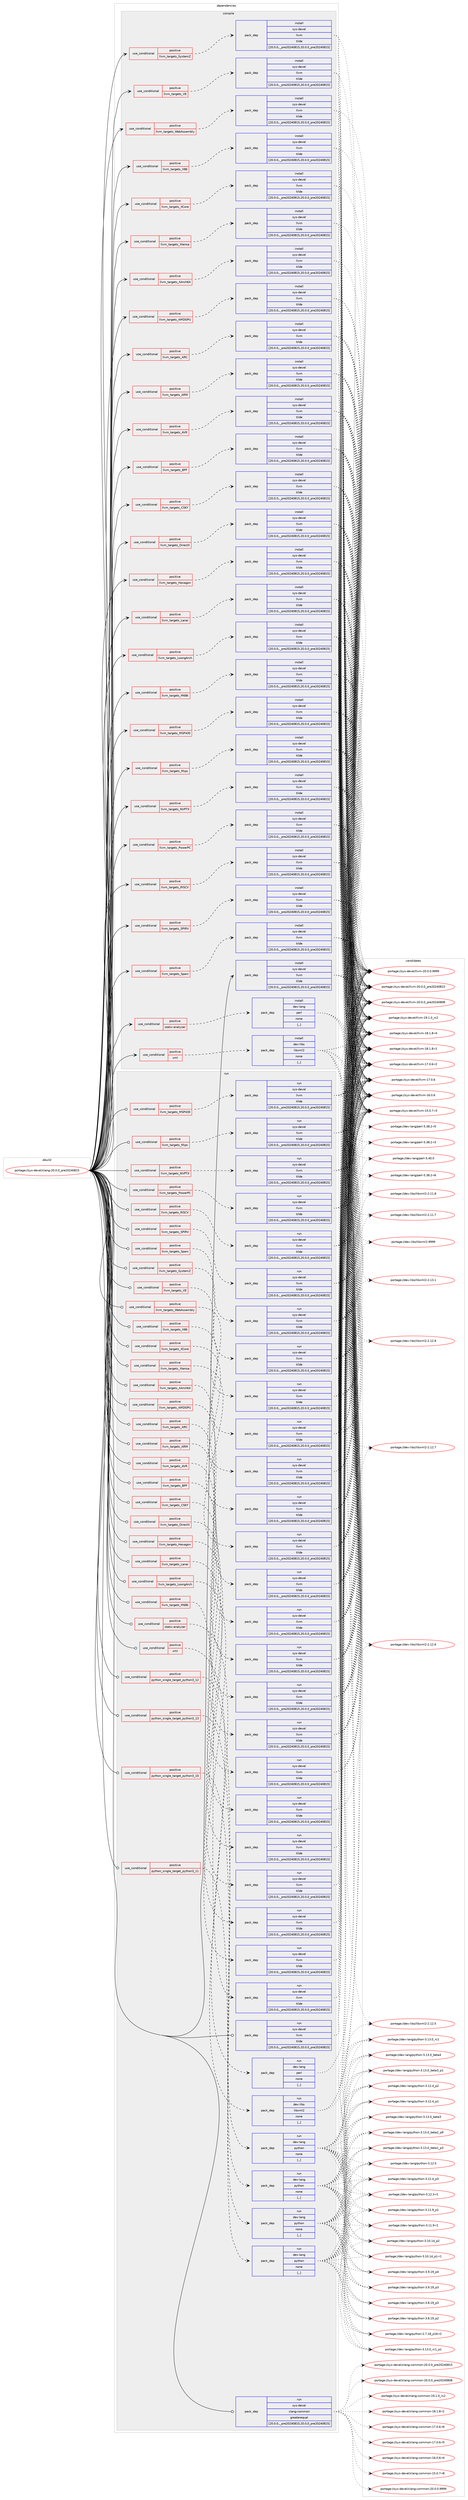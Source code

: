 digraph prolog {

# *************
# Graph options
# *************

newrank=true;
concentrate=true;
compound=true;
graph [rankdir=LR,fontname=Helvetica,fontsize=10,ranksep=1.5];#, ranksep=2.5, nodesep=0.2];
edge  [arrowhead=vee];
node  [fontname=Helvetica,fontsize=10];

# **********
# The ebuild
# **********

subgraph cluster_leftcol {
color=gray;
label=<<i>ebuild</i>>;
id [label="portage://sys-devel/clang-20.0.0_pre20240815", color=red, width=4, href="../sys-devel/clang-20.0.0_pre20240815.svg"];
}

# ****************
# The dependencies
# ****************

subgraph cluster_midcol {
color=gray;
label=<<i>dependencies</i>>;
subgraph cluster_compile {
fillcolor="#eeeeee";
style=filled;
label=<<i>compile</i>>;
subgraph cond438 {
dependency1931 [label=<<TABLE BORDER="0" CELLBORDER="1" CELLSPACING="0" CELLPADDING="4"><TR><TD ROWSPAN="3" CELLPADDING="10">use_conditional</TD></TR><TR><TD>positive</TD></TR><TR><TD>llvm_targets_AArch64</TD></TR></TABLE>>, shape=none, color=red];
subgraph pack1473 {
dependency1932 [label=<<TABLE BORDER="0" CELLBORDER="1" CELLSPACING="0" CELLPADDING="4" WIDTH="220"><TR><TD ROWSPAN="6" CELLPADDING="30">pack_dep</TD></TR><TR><TD WIDTH="110">install</TD></TR><TR><TD>sys-devel</TD></TR><TR><TD>llvm</TD></TR><TR><TD>tilde</TD></TR><TR><TD>[20.0.0,,_pre20240815,20.0.0_pre20240815]</TD></TR></TABLE>>, shape=none, color=blue];
}
dependency1931:e -> dependency1932:w [weight=20,style="dashed",arrowhead="vee"];
}
id:e -> dependency1931:w [weight=20,style="solid",arrowhead="vee"];
subgraph cond439 {
dependency1933 [label=<<TABLE BORDER="0" CELLBORDER="1" CELLSPACING="0" CELLPADDING="4"><TR><TD ROWSPAN="3" CELLPADDING="10">use_conditional</TD></TR><TR><TD>positive</TD></TR><TR><TD>llvm_targets_AMDGPU</TD></TR></TABLE>>, shape=none, color=red];
subgraph pack1474 {
dependency1934 [label=<<TABLE BORDER="0" CELLBORDER="1" CELLSPACING="0" CELLPADDING="4" WIDTH="220"><TR><TD ROWSPAN="6" CELLPADDING="30">pack_dep</TD></TR><TR><TD WIDTH="110">install</TD></TR><TR><TD>sys-devel</TD></TR><TR><TD>llvm</TD></TR><TR><TD>tilde</TD></TR><TR><TD>[20.0.0,,_pre20240815,20.0.0_pre20240815]</TD></TR></TABLE>>, shape=none, color=blue];
}
dependency1933:e -> dependency1934:w [weight=20,style="dashed",arrowhead="vee"];
}
id:e -> dependency1933:w [weight=20,style="solid",arrowhead="vee"];
subgraph cond440 {
dependency1935 [label=<<TABLE BORDER="0" CELLBORDER="1" CELLSPACING="0" CELLPADDING="4"><TR><TD ROWSPAN="3" CELLPADDING="10">use_conditional</TD></TR><TR><TD>positive</TD></TR><TR><TD>llvm_targets_ARC</TD></TR></TABLE>>, shape=none, color=red];
subgraph pack1475 {
dependency1936 [label=<<TABLE BORDER="0" CELLBORDER="1" CELLSPACING="0" CELLPADDING="4" WIDTH="220"><TR><TD ROWSPAN="6" CELLPADDING="30">pack_dep</TD></TR><TR><TD WIDTH="110">install</TD></TR><TR><TD>sys-devel</TD></TR><TR><TD>llvm</TD></TR><TR><TD>tilde</TD></TR><TR><TD>[20.0.0,,_pre20240815,20.0.0_pre20240815]</TD></TR></TABLE>>, shape=none, color=blue];
}
dependency1935:e -> dependency1936:w [weight=20,style="dashed",arrowhead="vee"];
}
id:e -> dependency1935:w [weight=20,style="solid",arrowhead="vee"];
subgraph cond441 {
dependency1937 [label=<<TABLE BORDER="0" CELLBORDER="1" CELLSPACING="0" CELLPADDING="4"><TR><TD ROWSPAN="3" CELLPADDING="10">use_conditional</TD></TR><TR><TD>positive</TD></TR><TR><TD>llvm_targets_ARM</TD></TR></TABLE>>, shape=none, color=red];
subgraph pack1476 {
dependency1938 [label=<<TABLE BORDER="0" CELLBORDER="1" CELLSPACING="0" CELLPADDING="4" WIDTH="220"><TR><TD ROWSPAN="6" CELLPADDING="30">pack_dep</TD></TR><TR><TD WIDTH="110">install</TD></TR><TR><TD>sys-devel</TD></TR><TR><TD>llvm</TD></TR><TR><TD>tilde</TD></TR><TR><TD>[20.0.0,,_pre20240815,20.0.0_pre20240815]</TD></TR></TABLE>>, shape=none, color=blue];
}
dependency1937:e -> dependency1938:w [weight=20,style="dashed",arrowhead="vee"];
}
id:e -> dependency1937:w [weight=20,style="solid",arrowhead="vee"];
subgraph cond442 {
dependency1939 [label=<<TABLE BORDER="0" CELLBORDER="1" CELLSPACING="0" CELLPADDING="4"><TR><TD ROWSPAN="3" CELLPADDING="10">use_conditional</TD></TR><TR><TD>positive</TD></TR><TR><TD>llvm_targets_AVR</TD></TR></TABLE>>, shape=none, color=red];
subgraph pack1477 {
dependency1940 [label=<<TABLE BORDER="0" CELLBORDER="1" CELLSPACING="0" CELLPADDING="4" WIDTH="220"><TR><TD ROWSPAN="6" CELLPADDING="30">pack_dep</TD></TR><TR><TD WIDTH="110">install</TD></TR><TR><TD>sys-devel</TD></TR><TR><TD>llvm</TD></TR><TR><TD>tilde</TD></TR><TR><TD>[20.0.0,,_pre20240815,20.0.0_pre20240815]</TD></TR></TABLE>>, shape=none, color=blue];
}
dependency1939:e -> dependency1940:w [weight=20,style="dashed",arrowhead="vee"];
}
id:e -> dependency1939:w [weight=20,style="solid",arrowhead="vee"];
subgraph cond443 {
dependency1941 [label=<<TABLE BORDER="0" CELLBORDER="1" CELLSPACING="0" CELLPADDING="4"><TR><TD ROWSPAN="3" CELLPADDING="10">use_conditional</TD></TR><TR><TD>positive</TD></TR><TR><TD>llvm_targets_BPF</TD></TR></TABLE>>, shape=none, color=red];
subgraph pack1478 {
dependency1942 [label=<<TABLE BORDER="0" CELLBORDER="1" CELLSPACING="0" CELLPADDING="4" WIDTH="220"><TR><TD ROWSPAN="6" CELLPADDING="30">pack_dep</TD></TR><TR><TD WIDTH="110">install</TD></TR><TR><TD>sys-devel</TD></TR><TR><TD>llvm</TD></TR><TR><TD>tilde</TD></TR><TR><TD>[20.0.0,,_pre20240815,20.0.0_pre20240815]</TD></TR></TABLE>>, shape=none, color=blue];
}
dependency1941:e -> dependency1942:w [weight=20,style="dashed",arrowhead="vee"];
}
id:e -> dependency1941:w [weight=20,style="solid",arrowhead="vee"];
subgraph cond444 {
dependency1943 [label=<<TABLE BORDER="0" CELLBORDER="1" CELLSPACING="0" CELLPADDING="4"><TR><TD ROWSPAN="3" CELLPADDING="10">use_conditional</TD></TR><TR><TD>positive</TD></TR><TR><TD>llvm_targets_CSKY</TD></TR></TABLE>>, shape=none, color=red];
subgraph pack1479 {
dependency1944 [label=<<TABLE BORDER="0" CELLBORDER="1" CELLSPACING="0" CELLPADDING="4" WIDTH="220"><TR><TD ROWSPAN="6" CELLPADDING="30">pack_dep</TD></TR><TR><TD WIDTH="110">install</TD></TR><TR><TD>sys-devel</TD></TR><TR><TD>llvm</TD></TR><TR><TD>tilde</TD></TR><TR><TD>[20.0.0,,_pre20240815,20.0.0_pre20240815]</TD></TR></TABLE>>, shape=none, color=blue];
}
dependency1943:e -> dependency1944:w [weight=20,style="dashed",arrowhead="vee"];
}
id:e -> dependency1943:w [weight=20,style="solid",arrowhead="vee"];
subgraph cond445 {
dependency1945 [label=<<TABLE BORDER="0" CELLBORDER="1" CELLSPACING="0" CELLPADDING="4"><TR><TD ROWSPAN="3" CELLPADDING="10">use_conditional</TD></TR><TR><TD>positive</TD></TR><TR><TD>llvm_targets_DirectX</TD></TR></TABLE>>, shape=none, color=red];
subgraph pack1480 {
dependency1946 [label=<<TABLE BORDER="0" CELLBORDER="1" CELLSPACING="0" CELLPADDING="4" WIDTH="220"><TR><TD ROWSPAN="6" CELLPADDING="30">pack_dep</TD></TR><TR><TD WIDTH="110">install</TD></TR><TR><TD>sys-devel</TD></TR><TR><TD>llvm</TD></TR><TR><TD>tilde</TD></TR><TR><TD>[20.0.0,,_pre20240815,20.0.0_pre20240815]</TD></TR></TABLE>>, shape=none, color=blue];
}
dependency1945:e -> dependency1946:w [weight=20,style="dashed",arrowhead="vee"];
}
id:e -> dependency1945:w [weight=20,style="solid",arrowhead="vee"];
subgraph cond446 {
dependency1947 [label=<<TABLE BORDER="0" CELLBORDER="1" CELLSPACING="0" CELLPADDING="4"><TR><TD ROWSPAN="3" CELLPADDING="10">use_conditional</TD></TR><TR><TD>positive</TD></TR><TR><TD>llvm_targets_Hexagon</TD></TR></TABLE>>, shape=none, color=red];
subgraph pack1481 {
dependency1948 [label=<<TABLE BORDER="0" CELLBORDER="1" CELLSPACING="0" CELLPADDING="4" WIDTH="220"><TR><TD ROWSPAN="6" CELLPADDING="30">pack_dep</TD></TR><TR><TD WIDTH="110">install</TD></TR><TR><TD>sys-devel</TD></TR><TR><TD>llvm</TD></TR><TR><TD>tilde</TD></TR><TR><TD>[20.0.0,,_pre20240815,20.0.0_pre20240815]</TD></TR></TABLE>>, shape=none, color=blue];
}
dependency1947:e -> dependency1948:w [weight=20,style="dashed",arrowhead="vee"];
}
id:e -> dependency1947:w [weight=20,style="solid",arrowhead="vee"];
subgraph cond447 {
dependency1949 [label=<<TABLE BORDER="0" CELLBORDER="1" CELLSPACING="0" CELLPADDING="4"><TR><TD ROWSPAN="3" CELLPADDING="10">use_conditional</TD></TR><TR><TD>positive</TD></TR><TR><TD>llvm_targets_Lanai</TD></TR></TABLE>>, shape=none, color=red];
subgraph pack1482 {
dependency1950 [label=<<TABLE BORDER="0" CELLBORDER="1" CELLSPACING="0" CELLPADDING="4" WIDTH="220"><TR><TD ROWSPAN="6" CELLPADDING="30">pack_dep</TD></TR><TR><TD WIDTH="110">install</TD></TR><TR><TD>sys-devel</TD></TR><TR><TD>llvm</TD></TR><TR><TD>tilde</TD></TR><TR><TD>[20.0.0,,_pre20240815,20.0.0_pre20240815]</TD></TR></TABLE>>, shape=none, color=blue];
}
dependency1949:e -> dependency1950:w [weight=20,style="dashed",arrowhead="vee"];
}
id:e -> dependency1949:w [weight=20,style="solid",arrowhead="vee"];
subgraph cond448 {
dependency1951 [label=<<TABLE BORDER="0" CELLBORDER="1" CELLSPACING="0" CELLPADDING="4"><TR><TD ROWSPAN="3" CELLPADDING="10">use_conditional</TD></TR><TR><TD>positive</TD></TR><TR><TD>llvm_targets_LoongArch</TD></TR></TABLE>>, shape=none, color=red];
subgraph pack1483 {
dependency1952 [label=<<TABLE BORDER="0" CELLBORDER="1" CELLSPACING="0" CELLPADDING="4" WIDTH="220"><TR><TD ROWSPAN="6" CELLPADDING="30">pack_dep</TD></TR><TR><TD WIDTH="110">install</TD></TR><TR><TD>sys-devel</TD></TR><TR><TD>llvm</TD></TR><TR><TD>tilde</TD></TR><TR><TD>[20.0.0,,_pre20240815,20.0.0_pre20240815]</TD></TR></TABLE>>, shape=none, color=blue];
}
dependency1951:e -> dependency1952:w [weight=20,style="dashed",arrowhead="vee"];
}
id:e -> dependency1951:w [weight=20,style="solid",arrowhead="vee"];
subgraph cond449 {
dependency1953 [label=<<TABLE BORDER="0" CELLBORDER="1" CELLSPACING="0" CELLPADDING="4"><TR><TD ROWSPAN="3" CELLPADDING="10">use_conditional</TD></TR><TR><TD>positive</TD></TR><TR><TD>llvm_targets_M68k</TD></TR></TABLE>>, shape=none, color=red];
subgraph pack1484 {
dependency1954 [label=<<TABLE BORDER="0" CELLBORDER="1" CELLSPACING="0" CELLPADDING="4" WIDTH="220"><TR><TD ROWSPAN="6" CELLPADDING="30">pack_dep</TD></TR><TR><TD WIDTH="110">install</TD></TR><TR><TD>sys-devel</TD></TR><TR><TD>llvm</TD></TR><TR><TD>tilde</TD></TR><TR><TD>[20.0.0,,_pre20240815,20.0.0_pre20240815]</TD></TR></TABLE>>, shape=none, color=blue];
}
dependency1953:e -> dependency1954:w [weight=20,style="dashed",arrowhead="vee"];
}
id:e -> dependency1953:w [weight=20,style="solid",arrowhead="vee"];
subgraph cond450 {
dependency1955 [label=<<TABLE BORDER="0" CELLBORDER="1" CELLSPACING="0" CELLPADDING="4"><TR><TD ROWSPAN="3" CELLPADDING="10">use_conditional</TD></TR><TR><TD>positive</TD></TR><TR><TD>llvm_targets_MSP430</TD></TR></TABLE>>, shape=none, color=red];
subgraph pack1485 {
dependency1956 [label=<<TABLE BORDER="0" CELLBORDER="1" CELLSPACING="0" CELLPADDING="4" WIDTH="220"><TR><TD ROWSPAN="6" CELLPADDING="30">pack_dep</TD></TR><TR><TD WIDTH="110">install</TD></TR><TR><TD>sys-devel</TD></TR><TR><TD>llvm</TD></TR><TR><TD>tilde</TD></TR><TR><TD>[20.0.0,,_pre20240815,20.0.0_pre20240815]</TD></TR></TABLE>>, shape=none, color=blue];
}
dependency1955:e -> dependency1956:w [weight=20,style="dashed",arrowhead="vee"];
}
id:e -> dependency1955:w [weight=20,style="solid",arrowhead="vee"];
subgraph cond451 {
dependency1957 [label=<<TABLE BORDER="0" CELLBORDER="1" CELLSPACING="0" CELLPADDING="4"><TR><TD ROWSPAN="3" CELLPADDING="10">use_conditional</TD></TR><TR><TD>positive</TD></TR><TR><TD>llvm_targets_Mips</TD></TR></TABLE>>, shape=none, color=red];
subgraph pack1486 {
dependency1958 [label=<<TABLE BORDER="0" CELLBORDER="1" CELLSPACING="0" CELLPADDING="4" WIDTH="220"><TR><TD ROWSPAN="6" CELLPADDING="30">pack_dep</TD></TR><TR><TD WIDTH="110">install</TD></TR><TR><TD>sys-devel</TD></TR><TR><TD>llvm</TD></TR><TR><TD>tilde</TD></TR><TR><TD>[20.0.0,,_pre20240815,20.0.0_pre20240815]</TD></TR></TABLE>>, shape=none, color=blue];
}
dependency1957:e -> dependency1958:w [weight=20,style="dashed",arrowhead="vee"];
}
id:e -> dependency1957:w [weight=20,style="solid",arrowhead="vee"];
subgraph cond452 {
dependency1959 [label=<<TABLE BORDER="0" CELLBORDER="1" CELLSPACING="0" CELLPADDING="4"><TR><TD ROWSPAN="3" CELLPADDING="10">use_conditional</TD></TR><TR><TD>positive</TD></TR><TR><TD>llvm_targets_NVPTX</TD></TR></TABLE>>, shape=none, color=red];
subgraph pack1487 {
dependency1960 [label=<<TABLE BORDER="0" CELLBORDER="1" CELLSPACING="0" CELLPADDING="4" WIDTH="220"><TR><TD ROWSPAN="6" CELLPADDING="30">pack_dep</TD></TR><TR><TD WIDTH="110">install</TD></TR><TR><TD>sys-devel</TD></TR><TR><TD>llvm</TD></TR><TR><TD>tilde</TD></TR><TR><TD>[20.0.0,,_pre20240815,20.0.0_pre20240815]</TD></TR></TABLE>>, shape=none, color=blue];
}
dependency1959:e -> dependency1960:w [weight=20,style="dashed",arrowhead="vee"];
}
id:e -> dependency1959:w [weight=20,style="solid",arrowhead="vee"];
subgraph cond453 {
dependency1961 [label=<<TABLE BORDER="0" CELLBORDER="1" CELLSPACING="0" CELLPADDING="4"><TR><TD ROWSPAN="3" CELLPADDING="10">use_conditional</TD></TR><TR><TD>positive</TD></TR><TR><TD>llvm_targets_PowerPC</TD></TR></TABLE>>, shape=none, color=red];
subgraph pack1488 {
dependency1962 [label=<<TABLE BORDER="0" CELLBORDER="1" CELLSPACING="0" CELLPADDING="4" WIDTH="220"><TR><TD ROWSPAN="6" CELLPADDING="30">pack_dep</TD></TR><TR><TD WIDTH="110">install</TD></TR><TR><TD>sys-devel</TD></TR><TR><TD>llvm</TD></TR><TR><TD>tilde</TD></TR><TR><TD>[20.0.0,,_pre20240815,20.0.0_pre20240815]</TD></TR></TABLE>>, shape=none, color=blue];
}
dependency1961:e -> dependency1962:w [weight=20,style="dashed",arrowhead="vee"];
}
id:e -> dependency1961:w [weight=20,style="solid",arrowhead="vee"];
subgraph cond454 {
dependency1963 [label=<<TABLE BORDER="0" CELLBORDER="1" CELLSPACING="0" CELLPADDING="4"><TR><TD ROWSPAN="3" CELLPADDING="10">use_conditional</TD></TR><TR><TD>positive</TD></TR><TR><TD>llvm_targets_RISCV</TD></TR></TABLE>>, shape=none, color=red];
subgraph pack1489 {
dependency1964 [label=<<TABLE BORDER="0" CELLBORDER="1" CELLSPACING="0" CELLPADDING="4" WIDTH="220"><TR><TD ROWSPAN="6" CELLPADDING="30">pack_dep</TD></TR><TR><TD WIDTH="110">install</TD></TR><TR><TD>sys-devel</TD></TR><TR><TD>llvm</TD></TR><TR><TD>tilde</TD></TR><TR><TD>[20.0.0,,_pre20240815,20.0.0_pre20240815]</TD></TR></TABLE>>, shape=none, color=blue];
}
dependency1963:e -> dependency1964:w [weight=20,style="dashed",arrowhead="vee"];
}
id:e -> dependency1963:w [weight=20,style="solid",arrowhead="vee"];
subgraph cond455 {
dependency1965 [label=<<TABLE BORDER="0" CELLBORDER="1" CELLSPACING="0" CELLPADDING="4"><TR><TD ROWSPAN="3" CELLPADDING="10">use_conditional</TD></TR><TR><TD>positive</TD></TR><TR><TD>llvm_targets_SPIRV</TD></TR></TABLE>>, shape=none, color=red];
subgraph pack1490 {
dependency1966 [label=<<TABLE BORDER="0" CELLBORDER="1" CELLSPACING="0" CELLPADDING="4" WIDTH="220"><TR><TD ROWSPAN="6" CELLPADDING="30">pack_dep</TD></TR><TR><TD WIDTH="110">install</TD></TR><TR><TD>sys-devel</TD></TR><TR><TD>llvm</TD></TR><TR><TD>tilde</TD></TR><TR><TD>[20.0.0,,_pre20240815,20.0.0_pre20240815]</TD></TR></TABLE>>, shape=none, color=blue];
}
dependency1965:e -> dependency1966:w [weight=20,style="dashed",arrowhead="vee"];
}
id:e -> dependency1965:w [weight=20,style="solid",arrowhead="vee"];
subgraph cond456 {
dependency1967 [label=<<TABLE BORDER="0" CELLBORDER="1" CELLSPACING="0" CELLPADDING="4"><TR><TD ROWSPAN="3" CELLPADDING="10">use_conditional</TD></TR><TR><TD>positive</TD></TR><TR><TD>llvm_targets_Sparc</TD></TR></TABLE>>, shape=none, color=red];
subgraph pack1491 {
dependency1968 [label=<<TABLE BORDER="0" CELLBORDER="1" CELLSPACING="0" CELLPADDING="4" WIDTH="220"><TR><TD ROWSPAN="6" CELLPADDING="30">pack_dep</TD></TR><TR><TD WIDTH="110">install</TD></TR><TR><TD>sys-devel</TD></TR><TR><TD>llvm</TD></TR><TR><TD>tilde</TD></TR><TR><TD>[20.0.0,,_pre20240815,20.0.0_pre20240815]</TD></TR></TABLE>>, shape=none, color=blue];
}
dependency1967:e -> dependency1968:w [weight=20,style="dashed",arrowhead="vee"];
}
id:e -> dependency1967:w [weight=20,style="solid",arrowhead="vee"];
subgraph cond457 {
dependency1969 [label=<<TABLE BORDER="0" CELLBORDER="1" CELLSPACING="0" CELLPADDING="4"><TR><TD ROWSPAN="3" CELLPADDING="10">use_conditional</TD></TR><TR><TD>positive</TD></TR><TR><TD>llvm_targets_SystemZ</TD></TR></TABLE>>, shape=none, color=red];
subgraph pack1492 {
dependency1970 [label=<<TABLE BORDER="0" CELLBORDER="1" CELLSPACING="0" CELLPADDING="4" WIDTH="220"><TR><TD ROWSPAN="6" CELLPADDING="30">pack_dep</TD></TR><TR><TD WIDTH="110">install</TD></TR><TR><TD>sys-devel</TD></TR><TR><TD>llvm</TD></TR><TR><TD>tilde</TD></TR><TR><TD>[20.0.0,,_pre20240815,20.0.0_pre20240815]</TD></TR></TABLE>>, shape=none, color=blue];
}
dependency1969:e -> dependency1970:w [weight=20,style="dashed",arrowhead="vee"];
}
id:e -> dependency1969:w [weight=20,style="solid",arrowhead="vee"];
subgraph cond458 {
dependency1971 [label=<<TABLE BORDER="0" CELLBORDER="1" CELLSPACING="0" CELLPADDING="4"><TR><TD ROWSPAN="3" CELLPADDING="10">use_conditional</TD></TR><TR><TD>positive</TD></TR><TR><TD>llvm_targets_VE</TD></TR></TABLE>>, shape=none, color=red];
subgraph pack1493 {
dependency1972 [label=<<TABLE BORDER="0" CELLBORDER="1" CELLSPACING="0" CELLPADDING="4" WIDTH="220"><TR><TD ROWSPAN="6" CELLPADDING="30">pack_dep</TD></TR><TR><TD WIDTH="110">install</TD></TR><TR><TD>sys-devel</TD></TR><TR><TD>llvm</TD></TR><TR><TD>tilde</TD></TR><TR><TD>[20.0.0,,_pre20240815,20.0.0_pre20240815]</TD></TR></TABLE>>, shape=none, color=blue];
}
dependency1971:e -> dependency1972:w [weight=20,style="dashed",arrowhead="vee"];
}
id:e -> dependency1971:w [weight=20,style="solid",arrowhead="vee"];
subgraph cond459 {
dependency1973 [label=<<TABLE BORDER="0" CELLBORDER="1" CELLSPACING="0" CELLPADDING="4"><TR><TD ROWSPAN="3" CELLPADDING="10">use_conditional</TD></TR><TR><TD>positive</TD></TR><TR><TD>llvm_targets_WebAssembly</TD></TR></TABLE>>, shape=none, color=red];
subgraph pack1494 {
dependency1974 [label=<<TABLE BORDER="0" CELLBORDER="1" CELLSPACING="0" CELLPADDING="4" WIDTH="220"><TR><TD ROWSPAN="6" CELLPADDING="30">pack_dep</TD></TR><TR><TD WIDTH="110">install</TD></TR><TR><TD>sys-devel</TD></TR><TR><TD>llvm</TD></TR><TR><TD>tilde</TD></TR><TR><TD>[20.0.0,,_pre20240815,20.0.0_pre20240815]</TD></TR></TABLE>>, shape=none, color=blue];
}
dependency1973:e -> dependency1974:w [weight=20,style="dashed",arrowhead="vee"];
}
id:e -> dependency1973:w [weight=20,style="solid",arrowhead="vee"];
subgraph cond460 {
dependency1975 [label=<<TABLE BORDER="0" CELLBORDER="1" CELLSPACING="0" CELLPADDING="4"><TR><TD ROWSPAN="3" CELLPADDING="10">use_conditional</TD></TR><TR><TD>positive</TD></TR><TR><TD>llvm_targets_X86</TD></TR></TABLE>>, shape=none, color=red];
subgraph pack1495 {
dependency1976 [label=<<TABLE BORDER="0" CELLBORDER="1" CELLSPACING="0" CELLPADDING="4" WIDTH="220"><TR><TD ROWSPAN="6" CELLPADDING="30">pack_dep</TD></TR><TR><TD WIDTH="110">install</TD></TR><TR><TD>sys-devel</TD></TR><TR><TD>llvm</TD></TR><TR><TD>tilde</TD></TR><TR><TD>[20.0.0,,_pre20240815,20.0.0_pre20240815]</TD></TR></TABLE>>, shape=none, color=blue];
}
dependency1975:e -> dependency1976:w [weight=20,style="dashed",arrowhead="vee"];
}
id:e -> dependency1975:w [weight=20,style="solid",arrowhead="vee"];
subgraph cond461 {
dependency1977 [label=<<TABLE BORDER="0" CELLBORDER="1" CELLSPACING="0" CELLPADDING="4"><TR><TD ROWSPAN="3" CELLPADDING="10">use_conditional</TD></TR><TR><TD>positive</TD></TR><TR><TD>llvm_targets_XCore</TD></TR></TABLE>>, shape=none, color=red];
subgraph pack1496 {
dependency1978 [label=<<TABLE BORDER="0" CELLBORDER="1" CELLSPACING="0" CELLPADDING="4" WIDTH="220"><TR><TD ROWSPAN="6" CELLPADDING="30">pack_dep</TD></TR><TR><TD WIDTH="110">install</TD></TR><TR><TD>sys-devel</TD></TR><TR><TD>llvm</TD></TR><TR><TD>tilde</TD></TR><TR><TD>[20.0.0,,_pre20240815,20.0.0_pre20240815]</TD></TR></TABLE>>, shape=none, color=blue];
}
dependency1977:e -> dependency1978:w [weight=20,style="dashed",arrowhead="vee"];
}
id:e -> dependency1977:w [weight=20,style="solid",arrowhead="vee"];
subgraph cond462 {
dependency1979 [label=<<TABLE BORDER="0" CELLBORDER="1" CELLSPACING="0" CELLPADDING="4"><TR><TD ROWSPAN="3" CELLPADDING="10">use_conditional</TD></TR><TR><TD>positive</TD></TR><TR><TD>llvm_targets_Xtensa</TD></TR></TABLE>>, shape=none, color=red];
subgraph pack1497 {
dependency1980 [label=<<TABLE BORDER="0" CELLBORDER="1" CELLSPACING="0" CELLPADDING="4" WIDTH="220"><TR><TD ROWSPAN="6" CELLPADDING="30">pack_dep</TD></TR><TR><TD WIDTH="110">install</TD></TR><TR><TD>sys-devel</TD></TR><TR><TD>llvm</TD></TR><TR><TD>tilde</TD></TR><TR><TD>[20.0.0,,_pre20240815,20.0.0_pre20240815]</TD></TR></TABLE>>, shape=none, color=blue];
}
dependency1979:e -> dependency1980:w [weight=20,style="dashed",arrowhead="vee"];
}
id:e -> dependency1979:w [weight=20,style="solid",arrowhead="vee"];
subgraph cond463 {
dependency1981 [label=<<TABLE BORDER="0" CELLBORDER="1" CELLSPACING="0" CELLPADDING="4"><TR><TD ROWSPAN="3" CELLPADDING="10">use_conditional</TD></TR><TR><TD>positive</TD></TR><TR><TD>static-analyzer</TD></TR></TABLE>>, shape=none, color=red];
subgraph pack1498 {
dependency1982 [label=<<TABLE BORDER="0" CELLBORDER="1" CELLSPACING="0" CELLPADDING="4" WIDTH="220"><TR><TD ROWSPAN="6" CELLPADDING="30">pack_dep</TD></TR><TR><TD WIDTH="110">install</TD></TR><TR><TD>dev-lang</TD></TR><TR><TD>perl</TD></TR><TR><TD>none</TD></TR><TR><TD>[,,]</TD></TR></TABLE>>, shape=none, color=blue];
}
dependency1981:e -> dependency1982:w [weight=20,style="dashed",arrowhead="vee"];
}
id:e -> dependency1981:w [weight=20,style="solid",arrowhead="vee"];
subgraph cond464 {
dependency1983 [label=<<TABLE BORDER="0" CELLBORDER="1" CELLSPACING="0" CELLPADDING="4"><TR><TD ROWSPAN="3" CELLPADDING="10">use_conditional</TD></TR><TR><TD>positive</TD></TR><TR><TD>xml</TD></TR></TABLE>>, shape=none, color=red];
subgraph pack1499 {
dependency1984 [label=<<TABLE BORDER="0" CELLBORDER="1" CELLSPACING="0" CELLPADDING="4" WIDTH="220"><TR><TD ROWSPAN="6" CELLPADDING="30">pack_dep</TD></TR><TR><TD WIDTH="110">install</TD></TR><TR><TD>dev-libs</TD></TR><TR><TD>libxml2</TD></TR><TR><TD>none</TD></TR><TR><TD>[,,]</TD></TR></TABLE>>, shape=none, color=blue];
}
dependency1983:e -> dependency1984:w [weight=20,style="dashed",arrowhead="vee"];
}
id:e -> dependency1983:w [weight=20,style="solid",arrowhead="vee"];
subgraph pack1500 {
dependency1985 [label=<<TABLE BORDER="0" CELLBORDER="1" CELLSPACING="0" CELLPADDING="4" WIDTH="220"><TR><TD ROWSPAN="6" CELLPADDING="30">pack_dep</TD></TR><TR><TD WIDTH="110">install</TD></TR><TR><TD>sys-devel</TD></TR><TR><TD>llvm</TD></TR><TR><TD>tilde</TD></TR><TR><TD>[20.0.0,,_pre20240815,20.0.0_pre20240815]</TD></TR></TABLE>>, shape=none, color=blue];
}
id:e -> dependency1985:w [weight=20,style="solid",arrowhead="vee"];
}
subgraph cluster_compileandrun {
fillcolor="#eeeeee";
style=filled;
label=<<i>compile and run</i>>;
}
subgraph cluster_run {
fillcolor="#eeeeee";
style=filled;
label=<<i>run</i>>;
subgraph cond465 {
dependency1986 [label=<<TABLE BORDER="0" CELLBORDER="1" CELLSPACING="0" CELLPADDING="4"><TR><TD ROWSPAN="3" CELLPADDING="10">use_conditional</TD></TR><TR><TD>positive</TD></TR><TR><TD>llvm_targets_AArch64</TD></TR></TABLE>>, shape=none, color=red];
subgraph pack1501 {
dependency1987 [label=<<TABLE BORDER="0" CELLBORDER="1" CELLSPACING="0" CELLPADDING="4" WIDTH="220"><TR><TD ROWSPAN="6" CELLPADDING="30">pack_dep</TD></TR><TR><TD WIDTH="110">run</TD></TR><TR><TD>sys-devel</TD></TR><TR><TD>llvm</TD></TR><TR><TD>tilde</TD></TR><TR><TD>[20.0.0,,_pre20240815,20.0.0_pre20240815]</TD></TR></TABLE>>, shape=none, color=blue];
}
dependency1986:e -> dependency1987:w [weight=20,style="dashed",arrowhead="vee"];
}
id:e -> dependency1986:w [weight=20,style="solid",arrowhead="odot"];
subgraph cond466 {
dependency1988 [label=<<TABLE BORDER="0" CELLBORDER="1" CELLSPACING="0" CELLPADDING="4"><TR><TD ROWSPAN="3" CELLPADDING="10">use_conditional</TD></TR><TR><TD>positive</TD></TR><TR><TD>llvm_targets_AMDGPU</TD></TR></TABLE>>, shape=none, color=red];
subgraph pack1502 {
dependency1989 [label=<<TABLE BORDER="0" CELLBORDER="1" CELLSPACING="0" CELLPADDING="4" WIDTH="220"><TR><TD ROWSPAN="6" CELLPADDING="30">pack_dep</TD></TR><TR><TD WIDTH="110">run</TD></TR><TR><TD>sys-devel</TD></TR><TR><TD>llvm</TD></TR><TR><TD>tilde</TD></TR><TR><TD>[20.0.0,,_pre20240815,20.0.0_pre20240815]</TD></TR></TABLE>>, shape=none, color=blue];
}
dependency1988:e -> dependency1989:w [weight=20,style="dashed",arrowhead="vee"];
}
id:e -> dependency1988:w [weight=20,style="solid",arrowhead="odot"];
subgraph cond467 {
dependency1990 [label=<<TABLE BORDER="0" CELLBORDER="1" CELLSPACING="0" CELLPADDING="4"><TR><TD ROWSPAN="3" CELLPADDING="10">use_conditional</TD></TR><TR><TD>positive</TD></TR><TR><TD>llvm_targets_ARC</TD></TR></TABLE>>, shape=none, color=red];
subgraph pack1503 {
dependency1991 [label=<<TABLE BORDER="0" CELLBORDER="1" CELLSPACING="0" CELLPADDING="4" WIDTH="220"><TR><TD ROWSPAN="6" CELLPADDING="30">pack_dep</TD></TR><TR><TD WIDTH="110">run</TD></TR><TR><TD>sys-devel</TD></TR><TR><TD>llvm</TD></TR><TR><TD>tilde</TD></TR><TR><TD>[20.0.0,,_pre20240815,20.0.0_pre20240815]</TD></TR></TABLE>>, shape=none, color=blue];
}
dependency1990:e -> dependency1991:w [weight=20,style="dashed",arrowhead="vee"];
}
id:e -> dependency1990:w [weight=20,style="solid",arrowhead="odot"];
subgraph cond468 {
dependency1992 [label=<<TABLE BORDER="0" CELLBORDER="1" CELLSPACING="0" CELLPADDING="4"><TR><TD ROWSPAN="3" CELLPADDING="10">use_conditional</TD></TR><TR><TD>positive</TD></TR><TR><TD>llvm_targets_ARM</TD></TR></TABLE>>, shape=none, color=red];
subgraph pack1504 {
dependency1993 [label=<<TABLE BORDER="0" CELLBORDER="1" CELLSPACING="0" CELLPADDING="4" WIDTH="220"><TR><TD ROWSPAN="6" CELLPADDING="30">pack_dep</TD></TR><TR><TD WIDTH="110">run</TD></TR><TR><TD>sys-devel</TD></TR><TR><TD>llvm</TD></TR><TR><TD>tilde</TD></TR><TR><TD>[20.0.0,,_pre20240815,20.0.0_pre20240815]</TD></TR></TABLE>>, shape=none, color=blue];
}
dependency1992:e -> dependency1993:w [weight=20,style="dashed",arrowhead="vee"];
}
id:e -> dependency1992:w [weight=20,style="solid",arrowhead="odot"];
subgraph cond469 {
dependency1994 [label=<<TABLE BORDER="0" CELLBORDER="1" CELLSPACING="0" CELLPADDING="4"><TR><TD ROWSPAN="3" CELLPADDING="10">use_conditional</TD></TR><TR><TD>positive</TD></TR><TR><TD>llvm_targets_AVR</TD></TR></TABLE>>, shape=none, color=red];
subgraph pack1505 {
dependency1995 [label=<<TABLE BORDER="0" CELLBORDER="1" CELLSPACING="0" CELLPADDING="4" WIDTH="220"><TR><TD ROWSPAN="6" CELLPADDING="30">pack_dep</TD></TR><TR><TD WIDTH="110">run</TD></TR><TR><TD>sys-devel</TD></TR><TR><TD>llvm</TD></TR><TR><TD>tilde</TD></TR><TR><TD>[20.0.0,,_pre20240815,20.0.0_pre20240815]</TD></TR></TABLE>>, shape=none, color=blue];
}
dependency1994:e -> dependency1995:w [weight=20,style="dashed",arrowhead="vee"];
}
id:e -> dependency1994:w [weight=20,style="solid",arrowhead="odot"];
subgraph cond470 {
dependency1996 [label=<<TABLE BORDER="0" CELLBORDER="1" CELLSPACING="0" CELLPADDING="4"><TR><TD ROWSPAN="3" CELLPADDING="10">use_conditional</TD></TR><TR><TD>positive</TD></TR><TR><TD>llvm_targets_BPF</TD></TR></TABLE>>, shape=none, color=red];
subgraph pack1506 {
dependency1997 [label=<<TABLE BORDER="0" CELLBORDER="1" CELLSPACING="0" CELLPADDING="4" WIDTH="220"><TR><TD ROWSPAN="6" CELLPADDING="30">pack_dep</TD></TR><TR><TD WIDTH="110">run</TD></TR><TR><TD>sys-devel</TD></TR><TR><TD>llvm</TD></TR><TR><TD>tilde</TD></TR><TR><TD>[20.0.0,,_pre20240815,20.0.0_pre20240815]</TD></TR></TABLE>>, shape=none, color=blue];
}
dependency1996:e -> dependency1997:w [weight=20,style="dashed",arrowhead="vee"];
}
id:e -> dependency1996:w [weight=20,style="solid",arrowhead="odot"];
subgraph cond471 {
dependency1998 [label=<<TABLE BORDER="0" CELLBORDER="1" CELLSPACING="0" CELLPADDING="4"><TR><TD ROWSPAN="3" CELLPADDING="10">use_conditional</TD></TR><TR><TD>positive</TD></TR><TR><TD>llvm_targets_CSKY</TD></TR></TABLE>>, shape=none, color=red];
subgraph pack1507 {
dependency1999 [label=<<TABLE BORDER="0" CELLBORDER="1" CELLSPACING="0" CELLPADDING="4" WIDTH="220"><TR><TD ROWSPAN="6" CELLPADDING="30">pack_dep</TD></TR><TR><TD WIDTH="110">run</TD></TR><TR><TD>sys-devel</TD></TR><TR><TD>llvm</TD></TR><TR><TD>tilde</TD></TR><TR><TD>[20.0.0,,_pre20240815,20.0.0_pre20240815]</TD></TR></TABLE>>, shape=none, color=blue];
}
dependency1998:e -> dependency1999:w [weight=20,style="dashed",arrowhead="vee"];
}
id:e -> dependency1998:w [weight=20,style="solid",arrowhead="odot"];
subgraph cond472 {
dependency2000 [label=<<TABLE BORDER="0" CELLBORDER="1" CELLSPACING="0" CELLPADDING="4"><TR><TD ROWSPAN="3" CELLPADDING="10">use_conditional</TD></TR><TR><TD>positive</TD></TR><TR><TD>llvm_targets_DirectX</TD></TR></TABLE>>, shape=none, color=red];
subgraph pack1508 {
dependency2001 [label=<<TABLE BORDER="0" CELLBORDER="1" CELLSPACING="0" CELLPADDING="4" WIDTH="220"><TR><TD ROWSPAN="6" CELLPADDING="30">pack_dep</TD></TR><TR><TD WIDTH="110">run</TD></TR><TR><TD>sys-devel</TD></TR><TR><TD>llvm</TD></TR><TR><TD>tilde</TD></TR><TR><TD>[20.0.0,,_pre20240815,20.0.0_pre20240815]</TD></TR></TABLE>>, shape=none, color=blue];
}
dependency2000:e -> dependency2001:w [weight=20,style="dashed",arrowhead="vee"];
}
id:e -> dependency2000:w [weight=20,style="solid",arrowhead="odot"];
subgraph cond473 {
dependency2002 [label=<<TABLE BORDER="0" CELLBORDER="1" CELLSPACING="0" CELLPADDING="4"><TR><TD ROWSPAN="3" CELLPADDING="10">use_conditional</TD></TR><TR><TD>positive</TD></TR><TR><TD>llvm_targets_Hexagon</TD></TR></TABLE>>, shape=none, color=red];
subgraph pack1509 {
dependency2003 [label=<<TABLE BORDER="0" CELLBORDER="1" CELLSPACING="0" CELLPADDING="4" WIDTH="220"><TR><TD ROWSPAN="6" CELLPADDING="30">pack_dep</TD></TR><TR><TD WIDTH="110">run</TD></TR><TR><TD>sys-devel</TD></TR><TR><TD>llvm</TD></TR><TR><TD>tilde</TD></TR><TR><TD>[20.0.0,,_pre20240815,20.0.0_pre20240815]</TD></TR></TABLE>>, shape=none, color=blue];
}
dependency2002:e -> dependency2003:w [weight=20,style="dashed",arrowhead="vee"];
}
id:e -> dependency2002:w [weight=20,style="solid",arrowhead="odot"];
subgraph cond474 {
dependency2004 [label=<<TABLE BORDER="0" CELLBORDER="1" CELLSPACING="0" CELLPADDING="4"><TR><TD ROWSPAN="3" CELLPADDING="10">use_conditional</TD></TR><TR><TD>positive</TD></TR><TR><TD>llvm_targets_Lanai</TD></TR></TABLE>>, shape=none, color=red];
subgraph pack1510 {
dependency2005 [label=<<TABLE BORDER="0" CELLBORDER="1" CELLSPACING="0" CELLPADDING="4" WIDTH="220"><TR><TD ROWSPAN="6" CELLPADDING="30">pack_dep</TD></TR><TR><TD WIDTH="110">run</TD></TR><TR><TD>sys-devel</TD></TR><TR><TD>llvm</TD></TR><TR><TD>tilde</TD></TR><TR><TD>[20.0.0,,_pre20240815,20.0.0_pre20240815]</TD></TR></TABLE>>, shape=none, color=blue];
}
dependency2004:e -> dependency2005:w [weight=20,style="dashed",arrowhead="vee"];
}
id:e -> dependency2004:w [weight=20,style="solid",arrowhead="odot"];
subgraph cond475 {
dependency2006 [label=<<TABLE BORDER="0" CELLBORDER="1" CELLSPACING="0" CELLPADDING="4"><TR><TD ROWSPAN="3" CELLPADDING="10">use_conditional</TD></TR><TR><TD>positive</TD></TR><TR><TD>llvm_targets_LoongArch</TD></TR></TABLE>>, shape=none, color=red];
subgraph pack1511 {
dependency2007 [label=<<TABLE BORDER="0" CELLBORDER="1" CELLSPACING="0" CELLPADDING="4" WIDTH="220"><TR><TD ROWSPAN="6" CELLPADDING="30">pack_dep</TD></TR><TR><TD WIDTH="110">run</TD></TR><TR><TD>sys-devel</TD></TR><TR><TD>llvm</TD></TR><TR><TD>tilde</TD></TR><TR><TD>[20.0.0,,_pre20240815,20.0.0_pre20240815]</TD></TR></TABLE>>, shape=none, color=blue];
}
dependency2006:e -> dependency2007:w [weight=20,style="dashed",arrowhead="vee"];
}
id:e -> dependency2006:w [weight=20,style="solid",arrowhead="odot"];
subgraph cond476 {
dependency2008 [label=<<TABLE BORDER="0" CELLBORDER="1" CELLSPACING="0" CELLPADDING="4"><TR><TD ROWSPAN="3" CELLPADDING="10">use_conditional</TD></TR><TR><TD>positive</TD></TR><TR><TD>llvm_targets_M68k</TD></TR></TABLE>>, shape=none, color=red];
subgraph pack1512 {
dependency2009 [label=<<TABLE BORDER="0" CELLBORDER="1" CELLSPACING="0" CELLPADDING="4" WIDTH="220"><TR><TD ROWSPAN="6" CELLPADDING="30">pack_dep</TD></TR><TR><TD WIDTH="110">run</TD></TR><TR><TD>sys-devel</TD></TR><TR><TD>llvm</TD></TR><TR><TD>tilde</TD></TR><TR><TD>[20.0.0,,_pre20240815,20.0.0_pre20240815]</TD></TR></TABLE>>, shape=none, color=blue];
}
dependency2008:e -> dependency2009:w [weight=20,style="dashed",arrowhead="vee"];
}
id:e -> dependency2008:w [weight=20,style="solid",arrowhead="odot"];
subgraph cond477 {
dependency2010 [label=<<TABLE BORDER="0" CELLBORDER="1" CELLSPACING="0" CELLPADDING="4"><TR><TD ROWSPAN="3" CELLPADDING="10">use_conditional</TD></TR><TR><TD>positive</TD></TR><TR><TD>llvm_targets_MSP430</TD></TR></TABLE>>, shape=none, color=red];
subgraph pack1513 {
dependency2011 [label=<<TABLE BORDER="0" CELLBORDER="1" CELLSPACING="0" CELLPADDING="4" WIDTH="220"><TR><TD ROWSPAN="6" CELLPADDING="30">pack_dep</TD></TR><TR><TD WIDTH="110">run</TD></TR><TR><TD>sys-devel</TD></TR><TR><TD>llvm</TD></TR><TR><TD>tilde</TD></TR><TR><TD>[20.0.0,,_pre20240815,20.0.0_pre20240815]</TD></TR></TABLE>>, shape=none, color=blue];
}
dependency2010:e -> dependency2011:w [weight=20,style="dashed",arrowhead="vee"];
}
id:e -> dependency2010:w [weight=20,style="solid",arrowhead="odot"];
subgraph cond478 {
dependency2012 [label=<<TABLE BORDER="0" CELLBORDER="1" CELLSPACING="0" CELLPADDING="4"><TR><TD ROWSPAN="3" CELLPADDING="10">use_conditional</TD></TR><TR><TD>positive</TD></TR><TR><TD>llvm_targets_Mips</TD></TR></TABLE>>, shape=none, color=red];
subgraph pack1514 {
dependency2013 [label=<<TABLE BORDER="0" CELLBORDER="1" CELLSPACING="0" CELLPADDING="4" WIDTH="220"><TR><TD ROWSPAN="6" CELLPADDING="30">pack_dep</TD></TR><TR><TD WIDTH="110">run</TD></TR><TR><TD>sys-devel</TD></TR><TR><TD>llvm</TD></TR><TR><TD>tilde</TD></TR><TR><TD>[20.0.0,,_pre20240815,20.0.0_pre20240815]</TD></TR></TABLE>>, shape=none, color=blue];
}
dependency2012:e -> dependency2013:w [weight=20,style="dashed",arrowhead="vee"];
}
id:e -> dependency2012:w [weight=20,style="solid",arrowhead="odot"];
subgraph cond479 {
dependency2014 [label=<<TABLE BORDER="0" CELLBORDER="1" CELLSPACING="0" CELLPADDING="4"><TR><TD ROWSPAN="3" CELLPADDING="10">use_conditional</TD></TR><TR><TD>positive</TD></TR><TR><TD>llvm_targets_NVPTX</TD></TR></TABLE>>, shape=none, color=red];
subgraph pack1515 {
dependency2015 [label=<<TABLE BORDER="0" CELLBORDER="1" CELLSPACING="0" CELLPADDING="4" WIDTH="220"><TR><TD ROWSPAN="6" CELLPADDING="30">pack_dep</TD></TR><TR><TD WIDTH="110">run</TD></TR><TR><TD>sys-devel</TD></TR><TR><TD>llvm</TD></TR><TR><TD>tilde</TD></TR><TR><TD>[20.0.0,,_pre20240815,20.0.0_pre20240815]</TD></TR></TABLE>>, shape=none, color=blue];
}
dependency2014:e -> dependency2015:w [weight=20,style="dashed",arrowhead="vee"];
}
id:e -> dependency2014:w [weight=20,style="solid",arrowhead="odot"];
subgraph cond480 {
dependency2016 [label=<<TABLE BORDER="0" CELLBORDER="1" CELLSPACING="0" CELLPADDING="4"><TR><TD ROWSPAN="3" CELLPADDING="10">use_conditional</TD></TR><TR><TD>positive</TD></TR><TR><TD>llvm_targets_PowerPC</TD></TR></TABLE>>, shape=none, color=red];
subgraph pack1516 {
dependency2017 [label=<<TABLE BORDER="0" CELLBORDER="1" CELLSPACING="0" CELLPADDING="4" WIDTH="220"><TR><TD ROWSPAN="6" CELLPADDING="30">pack_dep</TD></TR><TR><TD WIDTH="110">run</TD></TR><TR><TD>sys-devel</TD></TR><TR><TD>llvm</TD></TR><TR><TD>tilde</TD></TR><TR><TD>[20.0.0,,_pre20240815,20.0.0_pre20240815]</TD></TR></TABLE>>, shape=none, color=blue];
}
dependency2016:e -> dependency2017:w [weight=20,style="dashed",arrowhead="vee"];
}
id:e -> dependency2016:w [weight=20,style="solid",arrowhead="odot"];
subgraph cond481 {
dependency2018 [label=<<TABLE BORDER="0" CELLBORDER="1" CELLSPACING="0" CELLPADDING="4"><TR><TD ROWSPAN="3" CELLPADDING="10">use_conditional</TD></TR><TR><TD>positive</TD></TR><TR><TD>llvm_targets_RISCV</TD></TR></TABLE>>, shape=none, color=red];
subgraph pack1517 {
dependency2019 [label=<<TABLE BORDER="0" CELLBORDER="1" CELLSPACING="0" CELLPADDING="4" WIDTH="220"><TR><TD ROWSPAN="6" CELLPADDING="30">pack_dep</TD></TR><TR><TD WIDTH="110">run</TD></TR><TR><TD>sys-devel</TD></TR><TR><TD>llvm</TD></TR><TR><TD>tilde</TD></TR><TR><TD>[20.0.0,,_pre20240815,20.0.0_pre20240815]</TD></TR></TABLE>>, shape=none, color=blue];
}
dependency2018:e -> dependency2019:w [weight=20,style="dashed",arrowhead="vee"];
}
id:e -> dependency2018:w [weight=20,style="solid",arrowhead="odot"];
subgraph cond482 {
dependency2020 [label=<<TABLE BORDER="0" CELLBORDER="1" CELLSPACING="0" CELLPADDING="4"><TR><TD ROWSPAN="3" CELLPADDING="10">use_conditional</TD></TR><TR><TD>positive</TD></TR><TR><TD>llvm_targets_SPIRV</TD></TR></TABLE>>, shape=none, color=red];
subgraph pack1518 {
dependency2021 [label=<<TABLE BORDER="0" CELLBORDER="1" CELLSPACING="0" CELLPADDING="4" WIDTH="220"><TR><TD ROWSPAN="6" CELLPADDING="30">pack_dep</TD></TR><TR><TD WIDTH="110">run</TD></TR><TR><TD>sys-devel</TD></TR><TR><TD>llvm</TD></TR><TR><TD>tilde</TD></TR><TR><TD>[20.0.0,,_pre20240815,20.0.0_pre20240815]</TD></TR></TABLE>>, shape=none, color=blue];
}
dependency2020:e -> dependency2021:w [weight=20,style="dashed",arrowhead="vee"];
}
id:e -> dependency2020:w [weight=20,style="solid",arrowhead="odot"];
subgraph cond483 {
dependency2022 [label=<<TABLE BORDER="0" CELLBORDER="1" CELLSPACING="0" CELLPADDING="4"><TR><TD ROWSPAN="3" CELLPADDING="10">use_conditional</TD></TR><TR><TD>positive</TD></TR><TR><TD>llvm_targets_Sparc</TD></TR></TABLE>>, shape=none, color=red];
subgraph pack1519 {
dependency2023 [label=<<TABLE BORDER="0" CELLBORDER="1" CELLSPACING="0" CELLPADDING="4" WIDTH="220"><TR><TD ROWSPAN="6" CELLPADDING="30">pack_dep</TD></TR><TR><TD WIDTH="110">run</TD></TR><TR><TD>sys-devel</TD></TR><TR><TD>llvm</TD></TR><TR><TD>tilde</TD></TR><TR><TD>[20.0.0,,_pre20240815,20.0.0_pre20240815]</TD></TR></TABLE>>, shape=none, color=blue];
}
dependency2022:e -> dependency2023:w [weight=20,style="dashed",arrowhead="vee"];
}
id:e -> dependency2022:w [weight=20,style="solid",arrowhead="odot"];
subgraph cond484 {
dependency2024 [label=<<TABLE BORDER="0" CELLBORDER="1" CELLSPACING="0" CELLPADDING="4"><TR><TD ROWSPAN="3" CELLPADDING="10">use_conditional</TD></TR><TR><TD>positive</TD></TR><TR><TD>llvm_targets_SystemZ</TD></TR></TABLE>>, shape=none, color=red];
subgraph pack1520 {
dependency2025 [label=<<TABLE BORDER="0" CELLBORDER="1" CELLSPACING="0" CELLPADDING="4" WIDTH="220"><TR><TD ROWSPAN="6" CELLPADDING="30">pack_dep</TD></TR><TR><TD WIDTH="110">run</TD></TR><TR><TD>sys-devel</TD></TR><TR><TD>llvm</TD></TR><TR><TD>tilde</TD></TR><TR><TD>[20.0.0,,_pre20240815,20.0.0_pre20240815]</TD></TR></TABLE>>, shape=none, color=blue];
}
dependency2024:e -> dependency2025:w [weight=20,style="dashed",arrowhead="vee"];
}
id:e -> dependency2024:w [weight=20,style="solid",arrowhead="odot"];
subgraph cond485 {
dependency2026 [label=<<TABLE BORDER="0" CELLBORDER="1" CELLSPACING="0" CELLPADDING="4"><TR><TD ROWSPAN="3" CELLPADDING="10">use_conditional</TD></TR><TR><TD>positive</TD></TR><TR><TD>llvm_targets_VE</TD></TR></TABLE>>, shape=none, color=red];
subgraph pack1521 {
dependency2027 [label=<<TABLE BORDER="0" CELLBORDER="1" CELLSPACING="0" CELLPADDING="4" WIDTH="220"><TR><TD ROWSPAN="6" CELLPADDING="30">pack_dep</TD></TR><TR><TD WIDTH="110">run</TD></TR><TR><TD>sys-devel</TD></TR><TR><TD>llvm</TD></TR><TR><TD>tilde</TD></TR><TR><TD>[20.0.0,,_pre20240815,20.0.0_pre20240815]</TD></TR></TABLE>>, shape=none, color=blue];
}
dependency2026:e -> dependency2027:w [weight=20,style="dashed",arrowhead="vee"];
}
id:e -> dependency2026:w [weight=20,style="solid",arrowhead="odot"];
subgraph cond486 {
dependency2028 [label=<<TABLE BORDER="0" CELLBORDER="1" CELLSPACING="0" CELLPADDING="4"><TR><TD ROWSPAN="3" CELLPADDING="10">use_conditional</TD></TR><TR><TD>positive</TD></TR><TR><TD>llvm_targets_WebAssembly</TD></TR></TABLE>>, shape=none, color=red];
subgraph pack1522 {
dependency2029 [label=<<TABLE BORDER="0" CELLBORDER="1" CELLSPACING="0" CELLPADDING="4" WIDTH="220"><TR><TD ROWSPAN="6" CELLPADDING="30">pack_dep</TD></TR><TR><TD WIDTH="110">run</TD></TR><TR><TD>sys-devel</TD></TR><TR><TD>llvm</TD></TR><TR><TD>tilde</TD></TR><TR><TD>[20.0.0,,_pre20240815,20.0.0_pre20240815]</TD></TR></TABLE>>, shape=none, color=blue];
}
dependency2028:e -> dependency2029:w [weight=20,style="dashed",arrowhead="vee"];
}
id:e -> dependency2028:w [weight=20,style="solid",arrowhead="odot"];
subgraph cond487 {
dependency2030 [label=<<TABLE BORDER="0" CELLBORDER="1" CELLSPACING="0" CELLPADDING="4"><TR><TD ROWSPAN="3" CELLPADDING="10">use_conditional</TD></TR><TR><TD>positive</TD></TR><TR><TD>llvm_targets_X86</TD></TR></TABLE>>, shape=none, color=red];
subgraph pack1523 {
dependency2031 [label=<<TABLE BORDER="0" CELLBORDER="1" CELLSPACING="0" CELLPADDING="4" WIDTH="220"><TR><TD ROWSPAN="6" CELLPADDING="30">pack_dep</TD></TR><TR><TD WIDTH="110">run</TD></TR><TR><TD>sys-devel</TD></TR><TR><TD>llvm</TD></TR><TR><TD>tilde</TD></TR><TR><TD>[20.0.0,,_pre20240815,20.0.0_pre20240815]</TD></TR></TABLE>>, shape=none, color=blue];
}
dependency2030:e -> dependency2031:w [weight=20,style="dashed",arrowhead="vee"];
}
id:e -> dependency2030:w [weight=20,style="solid",arrowhead="odot"];
subgraph cond488 {
dependency2032 [label=<<TABLE BORDER="0" CELLBORDER="1" CELLSPACING="0" CELLPADDING="4"><TR><TD ROWSPAN="3" CELLPADDING="10">use_conditional</TD></TR><TR><TD>positive</TD></TR><TR><TD>llvm_targets_XCore</TD></TR></TABLE>>, shape=none, color=red];
subgraph pack1524 {
dependency2033 [label=<<TABLE BORDER="0" CELLBORDER="1" CELLSPACING="0" CELLPADDING="4" WIDTH="220"><TR><TD ROWSPAN="6" CELLPADDING="30">pack_dep</TD></TR><TR><TD WIDTH="110">run</TD></TR><TR><TD>sys-devel</TD></TR><TR><TD>llvm</TD></TR><TR><TD>tilde</TD></TR><TR><TD>[20.0.0,,_pre20240815,20.0.0_pre20240815]</TD></TR></TABLE>>, shape=none, color=blue];
}
dependency2032:e -> dependency2033:w [weight=20,style="dashed",arrowhead="vee"];
}
id:e -> dependency2032:w [weight=20,style="solid",arrowhead="odot"];
subgraph cond489 {
dependency2034 [label=<<TABLE BORDER="0" CELLBORDER="1" CELLSPACING="0" CELLPADDING="4"><TR><TD ROWSPAN="3" CELLPADDING="10">use_conditional</TD></TR><TR><TD>positive</TD></TR><TR><TD>llvm_targets_Xtensa</TD></TR></TABLE>>, shape=none, color=red];
subgraph pack1525 {
dependency2035 [label=<<TABLE BORDER="0" CELLBORDER="1" CELLSPACING="0" CELLPADDING="4" WIDTH="220"><TR><TD ROWSPAN="6" CELLPADDING="30">pack_dep</TD></TR><TR><TD WIDTH="110">run</TD></TR><TR><TD>sys-devel</TD></TR><TR><TD>llvm</TD></TR><TR><TD>tilde</TD></TR><TR><TD>[20.0.0,,_pre20240815,20.0.0_pre20240815]</TD></TR></TABLE>>, shape=none, color=blue];
}
dependency2034:e -> dependency2035:w [weight=20,style="dashed",arrowhead="vee"];
}
id:e -> dependency2034:w [weight=20,style="solid",arrowhead="odot"];
subgraph cond490 {
dependency2036 [label=<<TABLE BORDER="0" CELLBORDER="1" CELLSPACING="0" CELLPADDING="4"><TR><TD ROWSPAN="3" CELLPADDING="10">use_conditional</TD></TR><TR><TD>positive</TD></TR><TR><TD>python_single_target_python3_10</TD></TR></TABLE>>, shape=none, color=red];
subgraph pack1526 {
dependency2037 [label=<<TABLE BORDER="0" CELLBORDER="1" CELLSPACING="0" CELLPADDING="4" WIDTH="220"><TR><TD ROWSPAN="6" CELLPADDING="30">pack_dep</TD></TR><TR><TD WIDTH="110">run</TD></TR><TR><TD>dev-lang</TD></TR><TR><TD>python</TD></TR><TR><TD>none</TD></TR><TR><TD>[,,]</TD></TR></TABLE>>, shape=none, color=blue];
}
dependency2036:e -> dependency2037:w [weight=20,style="dashed",arrowhead="vee"];
}
id:e -> dependency2036:w [weight=20,style="solid",arrowhead="odot"];
subgraph cond491 {
dependency2038 [label=<<TABLE BORDER="0" CELLBORDER="1" CELLSPACING="0" CELLPADDING="4"><TR><TD ROWSPAN="3" CELLPADDING="10">use_conditional</TD></TR><TR><TD>positive</TD></TR><TR><TD>python_single_target_python3_11</TD></TR></TABLE>>, shape=none, color=red];
subgraph pack1527 {
dependency2039 [label=<<TABLE BORDER="0" CELLBORDER="1" CELLSPACING="0" CELLPADDING="4" WIDTH="220"><TR><TD ROWSPAN="6" CELLPADDING="30">pack_dep</TD></TR><TR><TD WIDTH="110">run</TD></TR><TR><TD>dev-lang</TD></TR><TR><TD>python</TD></TR><TR><TD>none</TD></TR><TR><TD>[,,]</TD></TR></TABLE>>, shape=none, color=blue];
}
dependency2038:e -> dependency2039:w [weight=20,style="dashed",arrowhead="vee"];
}
id:e -> dependency2038:w [weight=20,style="solid",arrowhead="odot"];
subgraph cond492 {
dependency2040 [label=<<TABLE BORDER="0" CELLBORDER="1" CELLSPACING="0" CELLPADDING="4"><TR><TD ROWSPAN="3" CELLPADDING="10">use_conditional</TD></TR><TR><TD>positive</TD></TR><TR><TD>python_single_target_python3_12</TD></TR></TABLE>>, shape=none, color=red];
subgraph pack1528 {
dependency2041 [label=<<TABLE BORDER="0" CELLBORDER="1" CELLSPACING="0" CELLPADDING="4" WIDTH="220"><TR><TD ROWSPAN="6" CELLPADDING="30">pack_dep</TD></TR><TR><TD WIDTH="110">run</TD></TR><TR><TD>dev-lang</TD></TR><TR><TD>python</TD></TR><TR><TD>none</TD></TR><TR><TD>[,,]</TD></TR></TABLE>>, shape=none, color=blue];
}
dependency2040:e -> dependency2041:w [weight=20,style="dashed",arrowhead="vee"];
}
id:e -> dependency2040:w [weight=20,style="solid",arrowhead="odot"];
subgraph cond493 {
dependency2042 [label=<<TABLE BORDER="0" CELLBORDER="1" CELLSPACING="0" CELLPADDING="4"><TR><TD ROWSPAN="3" CELLPADDING="10">use_conditional</TD></TR><TR><TD>positive</TD></TR><TR><TD>python_single_target_python3_13</TD></TR></TABLE>>, shape=none, color=red];
subgraph pack1529 {
dependency2043 [label=<<TABLE BORDER="0" CELLBORDER="1" CELLSPACING="0" CELLPADDING="4" WIDTH="220"><TR><TD ROWSPAN="6" CELLPADDING="30">pack_dep</TD></TR><TR><TD WIDTH="110">run</TD></TR><TR><TD>dev-lang</TD></TR><TR><TD>python</TD></TR><TR><TD>none</TD></TR><TR><TD>[,,]</TD></TR></TABLE>>, shape=none, color=blue];
}
dependency2042:e -> dependency2043:w [weight=20,style="dashed",arrowhead="vee"];
}
id:e -> dependency2042:w [weight=20,style="solid",arrowhead="odot"];
subgraph cond494 {
dependency2044 [label=<<TABLE BORDER="0" CELLBORDER="1" CELLSPACING="0" CELLPADDING="4"><TR><TD ROWSPAN="3" CELLPADDING="10">use_conditional</TD></TR><TR><TD>positive</TD></TR><TR><TD>static-analyzer</TD></TR></TABLE>>, shape=none, color=red];
subgraph pack1530 {
dependency2045 [label=<<TABLE BORDER="0" CELLBORDER="1" CELLSPACING="0" CELLPADDING="4" WIDTH="220"><TR><TD ROWSPAN="6" CELLPADDING="30">pack_dep</TD></TR><TR><TD WIDTH="110">run</TD></TR><TR><TD>dev-lang</TD></TR><TR><TD>perl</TD></TR><TR><TD>none</TD></TR><TR><TD>[,,]</TD></TR></TABLE>>, shape=none, color=blue];
}
dependency2044:e -> dependency2045:w [weight=20,style="dashed",arrowhead="vee"];
}
id:e -> dependency2044:w [weight=20,style="solid",arrowhead="odot"];
subgraph cond495 {
dependency2046 [label=<<TABLE BORDER="0" CELLBORDER="1" CELLSPACING="0" CELLPADDING="4"><TR><TD ROWSPAN="3" CELLPADDING="10">use_conditional</TD></TR><TR><TD>positive</TD></TR><TR><TD>xml</TD></TR></TABLE>>, shape=none, color=red];
subgraph pack1531 {
dependency2047 [label=<<TABLE BORDER="0" CELLBORDER="1" CELLSPACING="0" CELLPADDING="4" WIDTH="220"><TR><TD ROWSPAN="6" CELLPADDING="30">pack_dep</TD></TR><TR><TD WIDTH="110">run</TD></TR><TR><TD>dev-libs</TD></TR><TR><TD>libxml2</TD></TR><TR><TD>none</TD></TR><TR><TD>[,,]</TD></TR></TABLE>>, shape=none, color=blue];
}
dependency2046:e -> dependency2047:w [weight=20,style="dashed",arrowhead="vee"];
}
id:e -> dependency2046:w [weight=20,style="solid",arrowhead="odot"];
subgraph pack1532 {
dependency2048 [label=<<TABLE BORDER="0" CELLBORDER="1" CELLSPACING="0" CELLPADDING="4" WIDTH="220"><TR><TD ROWSPAN="6" CELLPADDING="30">pack_dep</TD></TR><TR><TD WIDTH="110">run</TD></TR><TR><TD>sys-devel</TD></TR><TR><TD>clang-common</TD></TR><TR><TD>greaterequal</TD></TR><TR><TD>[20.0.0,,_pre20240815,20.0.0_pre20240815]</TD></TR></TABLE>>, shape=none, color=blue];
}
id:e -> dependency2048:w [weight=20,style="solid",arrowhead="odot"];
subgraph pack1533 {
dependency2049 [label=<<TABLE BORDER="0" CELLBORDER="1" CELLSPACING="0" CELLPADDING="4" WIDTH="220"><TR><TD ROWSPAN="6" CELLPADDING="30">pack_dep</TD></TR><TR><TD WIDTH="110">run</TD></TR><TR><TD>sys-devel</TD></TR><TR><TD>llvm</TD></TR><TR><TD>tilde</TD></TR><TR><TD>[20.0.0,,_pre20240815,20.0.0_pre20240815]</TD></TR></TABLE>>, shape=none, color=blue];
}
id:e -> dependency2049:w [weight=20,style="solid",arrowhead="odot"];
}
}

# **************
# The candidates
# **************

subgraph cluster_choices {
rank=same;
color=gray;
label=<<i>candidates</i>>;

subgraph choice1473 {
color=black;
nodesep=1;
choice1151211154510010111810110847108108118109455048464846484657575757 [label="portage://sys-devel/llvm-20.0.0.9999", color=red, width=4,href="../sys-devel/llvm-20.0.0.9999.svg"];
choice115121115451001011181011084710810811810945504846484648951121141015048505248564953 [label="portage://sys-devel/llvm-20.0.0_pre20240815", color=red, width=4,href="../sys-devel/llvm-20.0.0_pre20240815.svg"];
choice115121115451001011181011084710810811810945504846484648951121141015048505248564856 [label="portage://sys-devel/llvm-20.0.0_pre20240808", color=red, width=4,href="../sys-devel/llvm-20.0.0_pre20240808.svg"];
choice115121115451001011181011084710810811810945495746494648951149950 [label="portage://sys-devel/llvm-19.1.0_rc2", color=red, width=4,href="../sys-devel/llvm-19.1.0_rc2.svg"];
choice1151211154510010111810110847108108118109454956464946564511452 [label="portage://sys-devel/llvm-18.1.8-r4", color=red, width=4,href="../sys-devel/llvm-18.1.8-r4.svg"];
choice1151211154510010111810110847108108118109454956464946564511449 [label="portage://sys-devel/llvm-18.1.8-r1", color=red, width=4,href="../sys-devel/llvm-18.1.8-r1.svg"];
choice1151211154510010111810110847108108118109454955464846544511450 [label="portage://sys-devel/llvm-17.0.6-r2", color=red, width=4,href="../sys-devel/llvm-17.0.6-r2.svg"];
choice115121115451001011181011084710810811810945495546484654 [label="portage://sys-devel/llvm-17.0.6", color=red, width=4,href="../sys-devel/llvm-17.0.6.svg"];
choice115121115451001011181011084710810811810945495446484654 [label="portage://sys-devel/llvm-16.0.6", color=red, width=4,href="../sys-devel/llvm-16.0.6.svg"];
choice1151211154510010111810110847108108118109454953464846554511451 [label="portage://sys-devel/llvm-15.0.7-r3", color=red, width=4,href="../sys-devel/llvm-15.0.7-r3.svg"];
dependency1932:e -> choice1151211154510010111810110847108108118109455048464846484657575757:w [style=dotted,weight="100"];
dependency1932:e -> choice115121115451001011181011084710810811810945504846484648951121141015048505248564953:w [style=dotted,weight="100"];
dependency1932:e -> choice115121115451001011181011084710810811810945504846484648951121141015048505248564856:w [style=dotted,weight="100"];
dependency1932:e -> choice115121115451001011181011084710810811810945495746494648951149950:w [style=dotted,weight="100"];
dependency1932:e -> choice1151211154510010111810110847108108118109454956464946564511452:w [style=dotted,weight="100"];
dependency1932:e -> choice1151211154510010111810110847108108118109454956464946564511449:w [style=dotted,weight="100"];
dependency1932:e -> choice1151211154510010111810110847108108118109454955464846544511450:w [style=dotted,weight="100"];
dependency1932:e -> choice115121115451001011181011084710810811810945495546484654:w [style=dotted,weight="100"];
dependency1932:e -> choice115121115451001011181011084710810811810945495446484654:w [style=dotted,weight="100"];
dependency1932:e -> choice1151211154510010111810110847108108118109454953464846554511451:w [style=dotted,weight="100"];
}
subgraph choice1474 {
color=black;
nodesep=1;
choice1151211154510010111810110847108108118109455048464846484657575757 [label="portage://sys-devel/llvm-20.0.0.9999", color=red, width=4,href="../sys-devel/llvm-20.0.0.9999.svg"];
choice115121115451001011181011084710810811810945504846484648951121141015048505248564953 [label="portage://sys-devel/llvm-20.0.0_pre20240815", color=red, width=4,href="../sys-devel/llvm-20.0.0_pre20240815.svg"];
choice115121115451001011181011084710810811810945504846484648951121141015048505248564856 [label="portage://sys-devel/llvm-20.0.0_pre20240808", color=red, width=4,href="../sys-devel/llvm-20.0.0_pre20240808.svg"];
choice115121115451001011181011084710810811810945495746494648951149950 [label="portage://sys-devel/llvm-19.1.0_rc2", color=red, width=4,href="../sys-devel/llvm-19.1.0_rc2.svg"];
choice1151211154510010111810110847108108118109454956464946564511452 [label="portage://sys-devel/llvm-18.1.8-r4", color=red, width=4,href="../sys-devel/llvm-18.1.8-r4.svg"];
choice1151211154510010111810110847108108118109454956464946564511449 [label="portage://sys-devel/llvm-18.1.8-r1", color=red, width=4,href="../sys-devel/llvm-18.1.8-r1.svg"];
choice1151211154510010111810110847108108118109454955464846544511450 [label="portage://sys-devel/llvm-17.0.6-r2", color=red, width=4,href="../sys-devel/llvm-17.0.6-r2.svg"];
choice115121115451001011181011084710810811810945495546484654 [label="portage://sys-devel/llvm-17.0.6", color=red, width=4,href="../sys-devel/llvm-17.0.6.svg"];
choice115121115451001011181011084710810811810945495446484654 [label="portage://sys-devel/llvm-16.0.6", color=red, width=4,href="../sys-devel/llvm-16.0.6.svg"];
choice1151211154510010111810110847108108118109454953464846554511451 [label="portage://sys-devel/llvm-15.0.7-r3", color=red, width=4,href="../sys-devel/llvm-15.0.7-r3.svg"];
dependency1934:e -> choice1151211154510010111810110847108108118109455048464846484657575757:w [style=dotted,weight="100"];
dependency1934:e -> choice115121115451001011181011084710810811810945504846484648951121141015048505248564953:w [style=dotted,weight="100"];
dependency1934:e -> choice115121115451001011181011084710810811810945504846484648951121141015048505248564856:w [style=dotted,weight="100"];
dependency1934:e -> choice115121115451001011181011084710810811810945495746494648951149950:w [style=dotted,weight="100"];
dependency1934:e -> choice1151211154510010111810110847108108118109454956464946564511452:w [style=dotted,weight="100"];
dependency1934:e -> choice1151211154510010111810110847108108118109454956464946564511449:w [style=dotted,weight="100"];
dependency1934:e -> choice1151211154510010111810110847108108118109454955464846544511450:w [style=dotted,weight="100"];
dependency1934:e -> choice115121115451001011181011084710810811810945495546484654:w [style=dotted,weight="100"];
dependency1934:e -> choice115121115451001011181011084710810811810945495446484654:w [style=dotted,weight="100"];
dependency1934:e -> choice1151211154510010111810110847108108118109454953464846554511451:w [style=dotted,weight="100"];
}
subgraph choice1475 {
color=black;
nodesep=1;
choice1151211154510010111810110847108108118109455048464846484657575757 [label="portage://sys-devel/llvm-20.0.0.9999", color=red, width=4,href="../sys-devel/llvm-20.0.0.9999.svg"];
choice115121115451001011181011084710810811810945504846484648951121141015048505248564953 [label="portage://sys-devel/llvm-20.0.0_pre20240815", color=red, width=4,href="../sys-devel/llvm-20.0.0_pre20240815.svg"];
choice115121115451001011181011084710810811810945504846484648951121141015048505248564856 [label="portage://sys-devel/llvm-20.0.0_pre20240808", color=red, width=4,href="../sys-devel/llvm-20.0.0_pre20240808.svg"];
choice115121115451001011181011084710810811810945495746494648951149950 [label="portage://sys-devel/llvm-19.1.0_rc2", color=red, width=4,href="../sys-devel/llvm-19.1.0_rc2.svg"];
choice1151211154510010111810110847108108118109454956464946564511452 [label="portage://sys-devel/llvm-18.1.8-r4", color=red, width=4,href="../sys-devel/llvm-18.1.8-r4.svg"];
choice1151211154510010111810110847108108118109454956464946564511449 [label="portage://sys-devel/llvm-18.1.8-r1", color=red, width=4,href="../sys-devel/llvm-18.1.8-r1.svg"];
choice1151211154510010111810110847108108118109454955464846544511450 [label="portage://sys-devel/llvm-17.0.6-r2", color=red, width=4,href="../sys-devel/llvm-17.0.6-r2.svg"];
choice115121115451001011181011084710810811810945495546484654 [label="portage://sys-devel/llvm-17.0.6", color=red, width=4,href="../sys-devel/llvm-17.0.6.svg"];
choice115121115451001011181011084710810811810945495446484654 [label="portage://sys-devel/llvm-16.0.6", color=red, width=4,href="../sys-devel/llvm-16.0.6.svg"];
choice1151211154510010111810110847108108118109454953464846554511451 [label="portage://sys-devel/llvm-15.0.7-r3", color=red, width=4,href="../sys-devel/llvm-15.0.7-r3.svg"];
dependency1936:e -> choice1151211154510010111810110847108108118109455048464846484657575757:w [style=dotted,weight="100"];
dependency1936:e -> choice115121115451001011181011084710810811810945504846484648951121141015048505248564953:w [style=dotted,weight="100"];
dependency1936:e -> choice115121115451001011181011084710810811810945504846484648951121141015048505248564856:w [style=dotted,weight="100"];
dependency1936:e -> choice115121115451001011181011084710810811810945495746494648951149950:w [style=dotted,weight="100"];
dependency1936:e -> choice1151211154510010111810110847108108118109454956464946564511452:w [style=dotted,weight="100"];
dependency1936:e -> choice1151211154510010111810110847108108118109454956464946564511449:w [style=dotted,weight="100"];
dependency1936:e -> choice1151211154510010111810110847108108118109454955464846544511450:w [style=dotted,weight="100"];
dependency1936:e -> choice115121115451001011181011084710810811810945495546484654:w [style=dotted,weight="100"];
dependency1936:e -> choice115121115451001011181011084710810811810945495446484654:w [style=dotted,weight="100"];
dependency1936:e -> choice1151211154510010111810110847108108118109454953464846554511451:w [style=dotted,weight="100"];
}
subgraph choice1476 {
color=black;
nodesep=1;
choice1151211154510010111810110847108108118109455048464846484657575757 [label="portage://sys-devel/llvm-20.0.0.9999", color=red, width=4,href="../sys-devel/llvm-20.0.0.9999.svg"];
choice115121115451001011181011084710810811810945504846484648951121141015048505248564953 [label="portage://sys-devel/llvm-20.0.0_pre20240815", color=red, width=4,href="../sys-devel/llvm-20.0.0_pre20240815.svg"];
choice115121115451001011181011084710810811810945504846484648951121141015048505248564856 [label="portage://sys-devel/llvm-20.0.0_pre20240808", color=red, width=4,href="../sys-devel/llvm-20.0.0_pre20240808.svg"];
choice115121115451001011181011084710810811810945495746494648951149950 [label="portage://sys-devel/llvm-19.1.0_rc2", color=red, width=4,href="../sys-devel/llvm-19.1.0_rc2.svg"];
choice1151211154510010111810110847108108118109454956464946564511452 [label="portage://sys-devel/llvm-18.1.8-r4", color=red, width=4,href="../sys-devel/llvm-18.1.8-r4.svg"];
choice1151211154510010111810110847108108118109454956464946564511449 [label="portage://sys-devel/llvm-18.1.8-r1", color=red, width=4,href="../sys-devel/llvm-18.1.8-r1.svg"];
choice1151211154510010111810110847108108118109454955464846544511450 [label="portage://sys-devel/llvm-17.0.6-r2", color=red, width=4,href="../sys-devel/llvm-17.0.6-r2.svg"];
choice115121115451001011181011084710810811810945495546484654 [label="portage://sys-devel/llvm-17.0.6", color=red, width=4,href="../sys-devel/llvm-17.0.6.svg"];
choice115121115451001011181011084710810811810945495446484654 [label="portage://sys-devel/llvm-16.0.6", color=red, width=4,href="../sys-devel/llvm-16.0.6.svg"];
choice1151211154510010111810110847108108118109454953464846554511451 [label="portage://sys-devel/llvm-15.0.7-r3", color=red, width=4,href="../sys-devel/llvm-15.0.7-r3.svg"];
dependency1938:e -> choice1151211154510010111810110847108108118109455048464846484657575757:w [style=dotted,weight="100"];
dependency1938:e -> choice115121115451001011181011084710810811810945504846484648951121141015048505248564953:w [style=dotted,weight="100"];
dependency1938:e -> choice115121115451001011181011084710810811810945504846484648951121141015048505248564856:w [style=dotted,weight="100"];
dependency1938:e -> choice115121115451001011181011084710810811810945495746494648951149950:w [style=dotted,weight="100"];
dependency1938:e -> choice1151211154510010111810110847108108118109454956464946564511452:w [style=dotted,weight="100"];
dependency1938:e -> choice1151211154510010111810110847108108118109454956464946564511449:w [style=dotted,weight="100"];
dependency1938:e -> choice1151211154510010111810110847108108118109454955464846544511450:w [style=dotted,weight="100"];
dependency1938:e -> choice115121115451001011181011084710810811810945495546484654:w [style=dotted,weight="100"];
dependency1938:e -> choice115121115451001011181011084710810811810945495446484654:w [style=dotted,weight="100"];
dependency1938:e -> choice1151211154510010111810110847108108118109454953464846554511451:w [style=dotted,weight="100"];
}
subgraph choice1477 {
color=black;
nodesep=1;
choice1151211154510010111810110847108108118109455048464846484657575757 [label="portage://sys-devel/llvm-20.0.0.9999", color=red, width=4,href="../sys-devel/llvm-20.0.0.9999.svg"];
choice115121115451001011181011084710810811810945504846484648951121141015048505248564953 [label="portage://sys-devel/llvm-20.0.0_pre20240815", color=red, width=4,href="../sys-devel/llvm-20.0.0_pre20240815.svg"];
choice115121115451001011181011084710810811810945504846484648951121141015048505248564856 [label="portage://sys-devel/llvm-20.0.0_pre20240808", color=red, width=4,href="../sys-devel/llvm-20.0.0_pre20240808.svg"];
choice115121115451001011181011084710810811810945495746494648951149950 [label="portage://sys-devel/llvm-19.1.0_rc2", color=red, width=4,href="../sys-devel/llvm-19.1.0_rc2.svg"];
choice1151211154510010111810110847108108118109454956464946564511452 [label="portage://sys-devel/llvm-18.1.8-r4", color=red, width=4,href="../sys-devel/llvm-18.1.8-r4.svg"];
choice1151211154510010111810110847108108118109454956464946564511449 [label="portage://sys-devel/llvm-18.1.8-r1", color=red, width=4,href="../sys-devel/llvm-18.1.8-r1.svg"];
choice1151211154510010111810110847108108118109454955464846544511450 [label="portage://sys-devel/llvm-17.0.6-r2", color=red, width=4,href="../sys-devel/llvm-17.0.6-r2.svg"];
choice115121115451001011181011084710810811810945495546484654 [label="portage://sys-devel/llvm-17.0.6", color=red, width=4,href="../sys-devel/llvm-17.0.6.svg"];
choice115121115451001011181011084710810811810945495446484654 [label="portage://sys-devel/llvm-16.0.6", color=red, width=4,href="../sys-devel/llvm-16.0.6.svg"];
choice1151211154510010111810110847108108118109454953464846554511451 [label="portage://sys-devel/llvm-15.0.7-r3", color=red, width=4,href="../sys-devel/llvm-15.0.7-r3.svg"];
dependency1940:e -> choice1151211154510010111810110847108108118109455048464846484657575757:w [style=dotted,weight="100"];
dependency1940:e -> choice115121115451001011181011084710810811810945504846484648951121141015048505248564953:w [style=dotted,weight="100"];
dependency1940:e -> choice115121115451001011181011084710810811810945504846484648951121141015048505248564856:w [style=dotted,weight="100"];
dependency1940:e -> choice115121115451001011181011084710810811810945495746494648951149950:w [style=dotted,weight="100"];
dependency1940:e -> choice1151211154510010111810110847108108118109454956464946564511452:w [style=dotted,weight="100"];
dependency1940:e -> choice1151211154510010111810110847108108118109454956464946564511449:w [style=dotted,weight="100"];
dependency1940:e -> choice1151211154510010111810110847108108118109454955464846544511450:w [style=dotted,weight="100"];
dependency1940:e -> choice115121115451001011181011084710810811810945495546484654:w [style=dotted,weight="100"];
dependency1940:e -> choice115121115451001011181011084710810811810945495446484654:w [style=dotted,weight="100"];
dependency1940:e -> choice1151211154510010111810110847108108118109454953464846554511451:w [style=dotted,weight="100"];
}
subgraph choice1478 {
color=black;
nodesep=1;
choice1151211154510010111810110847108108118109455048464846484657575757 [label="portage://sys-devel/llvm-20.0.0.9999", color=red, width=4,href="../sys-devel/llvm-20.0.0.9999.svg"];
choice115121115451001011181011084710810811810945504846484648951121141015048505248564953 [label="portage://sys-devel/llvm-20.0.0_pre20240815", color=red, width=4,href="../sys-devel/llvm-20.0.0_pre20240815.svg"];
choice115121115451001011181011084710810811810945504846484648951121141015048505248564856 [label="portage://sys-devel/llvm-20.0.0_pre20240808", color=red, width=4,href="../sys-devel/llvm-20.0.0_pre20240808.svg"];
choice115121115451001011181011084710810811810945495746494648951149950 [label="portage://sys-devel/llvm-19.1.0_rc2", color=red, width=4,href="../sys-devel/llvm-19.1.0_rc2.svg"];
choice1151211154510010111810110847108108118109454956464946564511452 [label="portage://sys-devel/llvm-18.1.8-r4", color=red, width=4,href="../sys-devel/llvm-18.1.8-r4.svg"];
choice1151211154510010111810110847108108118109454956464946564511449 [label="portage://sys-devel/llvm-18.1.8-r1", color=red, width=4,href="../sys-devel/llvm-18.1.8-r1.svg"];
choice1151211154510010111810110847108108118109454955464846544511450 [label="portage://sys-devel/llvm-17.0.6-r2", color=red, width=4,href="../sys-devel/llvm-17.0.6-r2.svg"];
choice115121115451001011181011084710810811810945495546484654 [label="portage://sys-devel/llvm-17.0.6", color=red, width=4,href="../sys-devel/llvm-17.0.6.svg"];
choice115121115451001011181011084710810811810945495446484654 [label="portage://sys-devel/llvm-16.0.6", color=red, width=4,href="../sys-devel/llvm-16.0.6.svg"];
choice1151211154510010111810110847108108118109454953464846554511451 [label="portage://sys-devel/llvm-15.0.7-r3", color=red, width=4,href="../sys-devel/llvm-15.0.7-r3.svg"];
dependency1942:e -> choice1151211154510010111810110847108108118109455048464846484657575757:w [style=dotted,weight="100"];
dependency1942:e -> choice115121115451001011181011084710810811810945504846484648951121141015048505248564953:w [style=dotted,weight="100"];
dependency1942:e -> choice115121115451001011181011084710810811810945504846484648951121141015048505248564856:w [style=dotted,weight="100"];
dependency1942:e -> choice115121115451001011181011084710810811810945495746494648951149950:w [style=dotted,weight="100"];
dependency1942:e -> choice1151211154510010111810110847108108118109454956464946564511452:w [style=dotted,weight="100"];
dependency1942:e -> choice1151211154510010111810110847108108118109454956464946564511449:w [style=dotted,weight="100"];
dependency1942:e -> choice1151211154510010111810110847108108118109454955464846544511450:w [style=dotted,weight="100"];
dependency1942:e -> choice115121115451001011181011084710810811810945495546484654:w [style=dotted,weight="100"];
dependency1942:e -> choice115121115451001011181011084710810811810945495446484654:w [style=dotted,weight="100"];
dependency1942:e -> choice1151211154510010111810110847108108118109454953464846554511451:w [style=dotted,weight="100"];
}
subgraph choice1479 {
color=black;
nodesep=1;
choice1151211154510010111810110847108108118109455048464846484657575757 [label="portage://sys-devel/llvm-20.0.0.9999", color=red, width=4,href="../sys-devel/llvm-20.0.0.9999.svg"];
choice115121115451001011181011084710810811810945504846484648951121141015048505248564953 [label="portage://sys-devel/llvm-20.0.0_pre20240815", color=red, width=4,href="../sys-devel/llvm-20.0.0_pre20240815.svg"];
choice115121115451001011181011084710810811810945504846484648951121141015048505248564856 [label="portage://sys-devel/llvm-20.0.0_pre20240808", color=red, width=4,href="../sys-devel/llvm-20.0.0_pre20240808.svg"];
choice115121115451001011181011084710810811810945495746494648951149950 [label="portage://sys-devel/llvm-19.1.0_rc2", color=red, width=4,href="../sys-devel/llvm-19.1.0_rc2.svg"];
choice1151211154510010111810110847108108118109454956464946564511452 [label="portage://sys-devel/llvm-18.1.8-r4", color=red, width=4,href="../sys-devel/llvm-18.1.8-r4.svg"];
choice1151211154510010111810110847108108118109454956464946564511449 [label="portage://sys-devel/llvm-18.1.8-r1", color=red, width=4,href="../sys-devel/llvm-18.1.8-r1.svg"];
choice1151211154510010111810110847108108118109454955464846544511450 [label="portage://sys-devel/llvm-17.0.6-r2", color=red, width=4,href="../sys-devel/llvm-17.0.6-r2.svg"];
choice115121115451001011181011084710810811810945495546484654 [label="portage://sys-devel/llvm-17.0.6", color=red, width=4,href="../sys-devel/llvm-17.0.6.svg"];
choice115121115451001011181011084710810811810945495446484654 [label="portage://sys-devel/llvm-16.0.6", color=red, width=4,href="../sys-devel/llvm-16.0.6.svg"];
choice1151211154510010111810110847108108118109454953464846554511451 [label="portage://sys-devel/llvm-15.0.7-r3", color=red, width=4,href="../sys-devel/llvm-15.0.7-r3.svg"];
dependency1944:e -> choice1151211154510010111810110847108108118109455048464846484657575757:w [style=dotted,weight="100"];
dependency1944:e -> choice115121115451001011181011084710810811810945504846484648951121141015048505248564953:w [style=dotted,weight="100"];
dependency1944:e -> choice115121115451001011181011084710810811810945504846484648951121141015048505248564856:w [style=dotted,weight="100"];
dependency1944:e -> choice115121115451001011181011084710810811810945495746494648951149950:w [style=dotted,weight="100"];
dependency1944:e -> choice1151211154510010111810110847108108118109454956464946564511452:w [style=dotted,weight="100"];
dependency1944:e -> choice1151211154510010111810110847108108118109454956464946564511449:w [style=dotted,weight="100"];
dependency1944:e -> choice1151211154510010111810110847108108118109454955464846544511450:w [style=dotted,weight="100"];
dependency1944:e -> choice115121115451001011181011084710810811810945495546484654:w [style=dotted,weight="100"];
dependency1944:e -> choice115121115451001011181011084710810811810945495446484654:w [style=dotted,weight="100"];
dependency1944:e -> choice1151211154510010111810110847108108118109454953464846554511451:w [style=dotted,weight="100"];
}
subgraph choice1480 {
color=black;
nodesep=1;
choice1151211154510010111810110847108108118109455048464846484657575757 [label="portage://sys-devel/llvm-20.0.0.9999", color=red, width=4,href="../sys-devel/llvm-20.0.0.9999.svg"];
choice115121115451001011181011084710810811810945504846484648951121141015048505248564953 [label="portage://sys-devel/llvm-20.0.0_pre20240815", color=red, width=4,href="../sys-devel/llvm-20.0.0_pre20240815.svg"];
choice115121115451001011181011084710810811810945504846484648951121141015048505248564856 [label="portage://sys-devel/llvm-20.0.0_pre20240808", color=red, width=4,href="../sys-devel/llvm-20.0.0_pre20240808.svg"];
choice115121115451001011181011084710810811810945495746494648951149950 [label="portage://sys-devel/llvm-19.1.0_rc2", color=red, width=4,href="../sys-devel/llvm-19.1.0_rc2.svg"];
choice1151211154510010111810110847108108118109454956464946564511452 [label="portage://sys-devel/llvm-18.1.8-r4", color=red, width=4,href="../sys-devel/llvm-18.1.8-r4.svg"];
choice1151211154510010111810110847108108118109454956464946564511449 [label="portage://sys-devel/llvm-18.1.8-r1", color=red, width=4,href="../sys-devel/llvm-18.1.8-r1.svg"];
choice1151211154510010111810110847108108118109454955464846544511450 [label="portage://sys-devel/llvm-17.0.6-r2", color=red, width=4,href="../sys-devel/llvm-17.0.6-r2.svg"];
choice115121115451001011181011084710810811810945495546484654 [label="portage://sys-devel/llvm-17.0.6", color=red, width=4,href="../sys-devel/llvm-17.0.6.svg"];
choice115121115451001011181011084710810811810945495446484654 [label="portage://sys-devel/llvm-16.0.6", color=red, width=4,href="../sys-devel/llvm-16.0.6.svg"];
choice1151211154510010111810110847108108118109454953464846554511451 [label="portage://sys-devel/llvm-15.0.7-r3", color=red, width=4,href="../sys-devel/llvm-15.0.7-r3.svg"];
dependency1946:e -> choice1151211154510010111810110847108108118109455048464846484657575757:w [style=dotted,weight="100"];
dependency1946:e -> choice115121115451001011181011084710810811810945504846484648951121141015048505248564953:w [style=dotted,weight="100"];
dependency1946:e -> choice115121115451001011181011084710810811810945504846484648951121141015048505248564856:w [style=dotted,weight="100"];
dependency1946:e -> choice115121115451001011181011084710810811810945495746494648951149950:w [style=dotted,weight="100"];
dependency1946:e -> choice1151211154510010111810110847108108118109454956464946564511452:w [style=dotted,weight="100"];
dependency1946:e -> choice1151211154510010111810110847108108118109454956464946564511449:w [style=dotted,weight="100"];
dependency1946:e -> choice1151211154510010111810110847108108118109454955464846544511450:w [style=dotted,weight="100"];
dependency1946:e -> choice115121115451001011181011084710810811810945495546484654:w [style=dotted,weight="100"];
dependency1946:e -> choice115121115451001011181011084710810811810945495446484654:w [style=dotted,weight="100"];
dependency1946:e -> choice1151211154510010111810110847108108118109454953464846554511451:w [style=dotted,weight="100"];
}
subgraph choice1481 {
color=black;
nodesep=1;
choice1151211154510010111810110847108108118109455048464846484657575757 [label="portage://sys-devel/llvm-20.0.0.9999", color=red, width=4,href="../sys-devel/llvm-20.0.0.9999.svg"];
choice115121115451001011181011084710810811810945504846484648951121141015048505248564953 [label="portage://sys-devel/llvm-20.0.0_pre20240815", color=red, width=4,href="../sys-devel/llvm-20.0.0_pre20240815.svg"];
choice115121115451001011181011084710810811810945504846484648951121141015048505248564856 [label="portage://sys-devel/llvm-20.0.0_pre20240808", color=red, width=4,href="../sys-devel/llvm-20.0.0_pre20240808.svg"];
choice115121115451001011181011084710810811810945495746494648951149950 [label="portage://sys-devel/llvm-19.1.0_rc2", color=red, width=4,href="../sys-devel/llvm-19.1.0_rc2.svg"];
choice1151211154510010111810110847108108118109454956464946564511452 [label="portage://sys-devel/llvm-18.1.8-r4", color=red, width=4,href="../sys-devel/llvm-18.1.8-r4.svg"];
choice1151211154510010111810110847108108118109454956464946564511449 [label="portage://sys-devel/llvm-18.1.8-r1", color=red, width=4,href="../sys-devel/llvm-18.1.8-r1.svg"];
choice1151211154510010111810110847108108118109454955464846544511450 [label="portage://sys-devel/llvm-17.0.6-r2", color=red, width=4,href="../sys-devel/llvm-17.0.6-r2.svg"];
choice115121115451001011181011084710810811810945495546484654 [label="portage://sys-devel/llvm-17.0.6", color=red, width=4,href="../sys-devel/llvm-17.0.6.svg"];
choice115121115451001011181011084710810811810945495446484654 [label="portage://sys-devel/llvm-16.0.6", color=red, width=4,href="../sys-devel/llvm-16.0.6.svg"];
choice1151211154510010111810110847108108118109454953464846554511451 [label="portage://sys-devel/llvm-15.0.7-r3", color=red, width=4,href="../sys-devel/llvm-15.0.7-r3.svg"];
dependency1948:e -> choice1151211154510010111810110847108108118109455048464846484657575757:w [style=dotted,weight="100"];
dependency1948:e -> choice115121115451001011181011084710810811810945504846484648951121141015048505248564953:w [style=dotted,weight="100"];
dependency1948:e -> choice115121115451001011181011084710810811810945504846484648951121141015048505248564856:w [style=dotted,weight="100"];
dependency1948:e -> choice115121115451001011181011084710810811810945495746494648951149950:w [style=dotted,weight="100"];
dependency1948:e -> choice1151211154510010111810110847108108118109454956464946564511452:w [style=dotted,weight="100"];
dependency1948:e -> choice1151211154510010111810110847108108118109454956464946564511449:w [style=dotted,weight="100"];
dependency1948:e -> choice1151211154510010111810110847108108118109454955464846544511450:w [style=dotted,weight="100"];
dependency1948:e -> choice115121115451001011181011084710810811810945495546484654:w [style=dotted,weight="100"];
dependency1948:e -> choice115121115451001011181011084710810811810945495446484654:w [style=dotted,weight="100"];
dependency1948:e -> choice1151211154510010111810110847108108118109454953464846554511451:w [style=dotted,weight="100"];
}
subgraph choice1482 {
color=black;
nodesep=1;
choice1151211154510010111810110847108108118109455048464846484657575757 [label="portage://sys-devel/llvm-20.0.0.9999", color=red, width=4,href="../sys-devel/llvm-20.0.0.9999.svg"];
choice115121115451001011181011084710810811810945504846484648951121141015048505248564953 [label="portage://sys-devel/llvm-20.0.0_pre20240815", color=red, width=4,href="../sys-devel/llvm-20.0.0_pre20240815.svg"];
choice115121115451001011181011084710810811810945504846484648951121141015048505248564856 [label="portage://sys-devel/llvm-20.0.0_pre20240808", color=red, width=4,href="../sys-devel/llvm-20.0.0_pre20240808.svg"];
choice115121115451001011181011084710810811810945495746494648951149950 [label="portage://sys-devel/llvm-19.1.0_rc2", color=red, width=4,href="../sys-devel/llvm-19.1.0_rc2.svg"];
choice1151211154510010111810110847108108118109454956464946564511452 [label="portage://sys-devel/llvm-18.1.8-r4", color=red, width=4,href="../sys-devel/llvm-18.1.8-r4.svg"];
choice1151211154510010111810110847108108118109454956464946564511449 [label="portage://sys-devel/llvm-18.1.8-r1", color=red, width=4,href="../sys-devel/llvm-18.1.8-r1.svg"];
choice1151211154510010111810110847108108118109454955464846544511450 [label="portage://sys-devel/llvm-17.0.6-r2", color=red, width=4,href="../sys-devel/llvm-17.0.6-r2.svg"];
choice115121115451001011181011084710810811810945495546484654 [label="portage://sys-devel/llvm-17.0.6", color=red, width=4,href="../sys-devel/llvm-17.0.6.svg"];
choice115121115451001011181011084710810811810945495446484654 [label="portage://sys-devel/llvm-16.0.6", color=red, width=4,href="../sys-devel/llvm-16.0.6.svg"];
choice1151211154510010111810110847108108118109454953464846554511451 [label="portage://sys-devel/llvm-15.0.7-r3", color=red, width=4,href="../sys-devel/llvm-15.0.7-r3.svg"];
dependency1950:e -> choice1151211154510010111810110847108108118109455048464846484657575757:w [style=dotted,weight="100"];
dependency1950:e -> choice115121115451001011181011084710810811810945504846484648951121141015048505248564953:w [style=dotted,weight="100"];
dependency1950:e -> choice115121115451001011181011084710810811810945504846484648951121141015048505248564856:w [style=dotted,weight="100"];
dependency1950:e -> choice115121115451001011181011084710810811810945495746494648951149950:w [style=dotted,weight="100"];
dependency1950:e -> choice1151211154510010111810110847108108118109454956464946564511452:w [style=dotted,weight="100"];
dependency1950:e -> choice1151211154510010111810110847108108118109454956464946564511449:w [style=dotted,weight="100"];
dependency1950:e -> choice1151211154510010111810110847108108118109454955464846544511450:w [style=dotted,weight="100"];
dependency1950:e -> choice115121115451001011181011084710810811810945495546484654:w [style=dotted,weight="100"];
dependency1950:e -> choice115121115451001011181011084710810811810945495446484654:w [style=dotted,weight="100"];
dependency1950:e -> choice1151211154510010111810110847108108118109454953464846554511451:w [style=dotted,weight="100"];
}
subgraph choice1483 {
color=black;
nodesep=1;
choice1151211154510010111810110847108108118109455048464846484657575757 [label="portage://sys-devel/llvm-20.0.0.9999", color=red, width=4,href="../sys-devel/llvm-20.0.0.9999.svg"];
choice115121115451001011181011084710810811810945504846484648951121141015048505248564953 [label="portage://sys-devel/llvm-20.0.0_pre20240815", color=red, width=4,href="../sys-devel/llvm-20.0.0_pre20240815.svg"];
choice115121115451001011181011084710810811810945504846484648951121141015048505248564856 [label="portage://sys-devel/llvm-20.0.0_pre20240808", color=red, width=4,href="../sys-devel/llvm-20.0.0_pre20240808.svg"];
choice115121115451001011181011084710810811810945495746494648951149950 [label="portage://sys-devel/llvm-19.1.0_rc2", color=red, width=4,href="../sys-devel/llvm-19.1.0_rc2.svg"];
choice1151211154510010111810110847108108118109454956464946564511452 [label="portage://sys-devel/llvm-18.1.8-r4", color=red, width=4,href="../sys-devel/llvm-18.1.8-r4.svg"];
choice1151211154510010111810110847108108118109454956464946564511449 [label="portage://sys-devel/llvm-18.1.8-r1", color=red, width=4,href="../sys-devel/llvm-18.1.8-r1.svg"];
choice1151211154510010111810110847108108118109454955464846544511450 [label="portage://sys-devel/llvm-17.0.6-r2", color=red, width=4,href="../sys-devel/llvm-17.0.6-r2.svg"];
choice115121115451001011181011084710810811810945495546484654 [label="portage://sys-devel/llvm-17.0.6", color=red, width=4,href="../sys-devel/llvm-17.0.6.svg"];
choice115121115451001011181011084710810811810945495446484654 [label="portage://sys-devel/llvm-16.0.6", color=red, width=4,href="../sys-devel/llvm-16.0.6.svg"];
choice1151211154510010111810110847108108118109454953464846554511451 [label="portage://sys-devel/llvm-15.0.7-r3", color=red, width=4,href="../sys-devel/llvm-15.0.7-r3.svg"];
dependency1952:e -> choice1151211154510010111810110847108108118109455048464846484657575757:w [style=dotted,weight="100"];
dependency1952:e -> choice115121115451001011181011084710810811810945504846484648951121141015048505248564953:w [style=dotted,weight="100"];
dependency1952:e -> choice115121115451001011181011084710810811810945504846484648951121141015048505248564856:w [style=dotted,weight="100"];
dependency1952:e -> choice115121115451001011181011084710810811810945495746494648951149950:w [style=dotted,weight="100"];
dependency1952:e -> choice1151211154510010111810110847108108118109454956464946564511452:w [style=dotted,weight="100"];
dependency1952:e -> choice1151211154510010111810110847108108118109454956464946564511449:w [style=dotted,weight="100"];
dependency1952:e -> choice1151211154510010111810110847108108118109454955464846544511450:w [style=dotted,weight="100"];
dependency1952:e -> choice115121115451001011181011084710810811810945495546484654:w [style=dotted,weight="100"];
dependency1952:e -> choice115121115451001011181011084710810811810945495446484654:w [style=dotted,weight="100"];
dependency1952:e -> choice1151211154510010111810110847108108118109454953464846554511451:w [style=dotted,weight="100"];
}
subgraph choice1484 {
color=black;
nodesep=1;
choice1151211154510010111810110847108108118109455048464846484657575757 [label="portage://sys-devel/llvm-20.0.0.9999", color=red, width=4,href="../sys-devel/llvm-20.0.0.9999.svg"];
choice115121115451001011181011084710810811810945504846484648951121141015048505248564953 [label="portage://sys-devel/llvm-20.0.0_pre20240815", color=red, width=4,href="../sys-devel/llvm-20.0.0_pre20240815.svg"];
choice115121115451001011181011084710810811810945504846484648951121141015048505248564856 [label="portage://sys-devel/llvm-20.0.0_pre20240808", color=red, width=4,href="../sys-devel/llvm-20.0.0_pre20240808.svg"];
choice115121115451001011181011084710810811810945495746494648951149950 [label="portage://sys-devel/llvm-19.1.0_rc2", color=red, width=4,href="../sys-devel/llvm-19.1.0_rc2.svg"];
choice1151211154510010111810110847108108118109454956464946564511452 [label="portage://sys-devel/llvm-18.1.8-r4", color=red, width=4,href="../sys-devel/llvm-18.1.8-r4.svg"];
choice1151211154510010111810110847108108118109454956464946564511449 [label="portage://sys-devel/llvm-18.1.8-r1", color=red, width=4,href="../sys-devel/llvm-18.1.8-r1.svg"];
choice1151211154510010111810110847108108118109454955464846544511450 [label="portage://sys-devel/llvm-17.0.6-r2", color=red, width=4,href="../sys-devel/llvm-17.0.6-r2.svg"];
choice115121115451001011181011084710810811810945495546484654 [label="portage://sys-devel/llvm-17.0.6", color=red, width=4,href="../sys-devel/llvm-17.0.6.svg"];
choice115121115451001011181011084710810811810945495446484654 [label="portage://sys-devel/llvm-16.0.6", color=red, width=4,href="../sys-devel/llvm-16.0.6.svg"];
choice1151211154510010111810110847108108118109454953464846554511451 [label="portage://sys-devel/llvm-15.0.7-r3", color=red, width=4,href="../sys-devel/llvm-15.0.7-r3.svg"];
dependency1954:e -> choice1151211154510010111810110847108108118109455048464846484657575757:w [style=dotted,weight="100"];
dependency1954:e -> choice115121115451001011181011084710810811810945504846484648951121141015048505248564953:w [style=dotted,weight="100"];
dependency1954:e -> choice115121115451001011181011084710810811810945504846484648951121141015048505248564856:w [style=dotted,weight="100"];
dependency1954:e -> choice115121115451001011181011084710810811810945495746494648951149950:w [style=dotted,weight="100"];
dependency1954:e -> choice1151211154510010111810110847108108118109454956464946564511452:w [style=dotted,weight="100"];
dependency1954:e -> choice1151211154510010111810110847108108118109454956464946564511449:w [style=dotted,weight="100"];
dependency1954:e -> choice1151211154510010111810110847108108118109454955464846544511450:w [style=dotted,weight="100"];
dependency1954:e -> choice115121115451001011181011084710810811810945495546484654:w [style=dotted,weight="100"];
dependency1954:e -> choice115121115451001011181011084710810811810945495446484654:w [style=dotted,weight="100"];
dependency1954:e -> choice1151211154510010111810110847108108118109454953464846554511451:w [style=dotted,weight="100"];
}
subgraph choice1485 {
color=black;
nodesep=1;
choice1151211154510010111810110847108108118109455048464846484657575757 [label="portage://sys-devel/llvm-20.0.0.9999", color=red, width=4,href="../sys-devel/llvm-20.0.0.9999.svg"];
choice115121115451001011181011084710810811810945504846484648951121141015048505248564953 [label="portage://sys-devel/llvm-20.0.0_pre20240815", color=red, width=4,href="../sys-devel/llvm-20.0.0_pre20240815.svg"];
choice115121115451001011181011084710810811810945504846484648951121141015048505248564856 [label="portage://sys-devel/llvm-20.0.0_pre20240808", color=red, width=4,href="../sys-devel/llvm-20.0.0_pre20240808.svg"];
choice115121115451001011181011084710810811810945495746494648951149950 [label="portage://sys-devel/llvm-19.1.0_rc2", color=red, width=4,href="../sys-devel/llvm-19.1.0_rc2.svg"];
choice1151211154510010111810110847108108118109454956464946564511452 [label="portage://sys-devel/llvm-18.1.8-r4", color=red, width=4,href="../sys-devel/llvm-18.1.8-r4.svg"];
choice1151211154510010111810110847108108118109454956464946564511449 [label="portage://sys-devel/llvm-18.1.8-r1", color=red, width=4,href="../sys-devel/llvm-18.1.8-r1.svg"];
choice1151211154510010111810110847108108118109454955464846544511450 [label="portage://sys-devel/llvm-17.0.6-r2", color=red, width=4,href="../sys-devel/llvm-17.0.6-r2.svg"];
choice115121115451001011181011084710810811810945495546484654 [label="portage://sys-devel/llvm-17.0.6", color=red, width=4,href="../sys-devel/llvm-17.0.6.svg"];
choice115121115451001011181011084710810811810945495446484654 [label="portage://sys-devel/llvm-16.0.6", color=red, width=4,href="../sys-devel/llvm-16.0.6.svg"];
choice1151211154510010111810110847108108118109454953464846554511451 [label="portage://sys-devel/llvm-15.0.7-r3", color=red, width=4,href="../sys-devel/llvm-15.0.7-r3.svg"];
dependency1956:e -> choice1151211154510010111810110847108108118109455048464846484657575757:w [style=dotted,weight="100"];
dependency1956:e -> choice115121115451001011181011084710810811810945504846484648951121141015048505248564953:w [style=dotted,weight="100"];
dependency1956:e -> choice115121115451001011181011084710810811810945504846484648951121141015048505248564856:w [style=dotted,weight="100"];
dependency1956:e -> choice115121115451001011181011084710810811810945495746494648951149950:w [style=dotted,weight="100"];
dependency1956:e -> choice1151211154510010111810110847108108118109454956464946564511452:w [style=dotted,weight="100"];
dependency1956:e -> choice1151211154510010111810110847108108118109454956464946564511449:w [style=dotted,weight="100"];
dependency1956:e -> choice1151211154510010111810110847108108118109454955464846544511450:w [style=dotted,weight="100"];
dependency1956:e -> choice115121115451001011181011084710810811810945495546484654:w [style=dotted,weight="100"];
dependency1956:e -> choice115121115451001011181011084710810811810945495446484654:w [style=dotted,weight="100"];
dependency1956:e -> choice1151211154510010111810110847108108118109454953464846554511451:w [style=dotted,weight="100"];
}
subgraph choice1486 {
color=black;
nodesep=1;
choice1151211154510010111810110847108108118109455048464846484657575757 [label="portage://sys-devel/llvm-20.0.0.9999", color=red, width=4,href="../sys-devel/llvm-20.0.0.9999.svg"];
choice115121115451001011181011084710810811810945504846484648951121141015048505248564953 [label="portage://sys-devel/llvm-20.0.0_pre20240815", color=red, width=4,href="../sys-devel/llvm-20.0.0_pre20240815.svg"];
choice115121115451001011181011084710810811810945504846484648951121141015048505248564856 [label="portage://sys-devel/llvm-20.0.0_pre20240808", color=red, width=4,href="../sys-devel/llvm-20.0.0_pre20240808.svg"];
choice115121115451001011181011084710810811810945495746494648951149950 [label="portage://sys-devel/llvm-19.1.0_rc2", color=red, width=4,href="../sys-devel/llvm-19.1.0_rc2.svg"];
choice1151211154510010111810110847108108118109454956464946564511452 [label="portage://sys-devel/llvm-18.1.8-r4", color=red, width=4,href="../sys-devel/llvm-18.1.8-r4.svg"];
choice1151211154510010111810110847108108118109454956464946564511449 [label="portage://sys-devel/llvm-18.1.8-r1", color=red, width=4,href="../sys-devel/llvm-18.1.8-r1.svg"];
choice1151211154510010111810110847108108118109454955464846544511450 [label="portage://sys-devel/llvm-17.0.6-r2", color=red, width=4,href="../sys-devel/llvm-17.0.6-r2.svg"];
choice115121115451001011181011084710810811810945495546484654 [label="portage://sys-devel/llvm-17.0.6", color=red, width=4,href="../sys-devel/llvm-17.0.6.svg"];
choice115121115451001011181011084710810811810945495446484654 [label="portage://sys-devel/llvm-16.0.6", color=red, width=4,href="../sys-devel/llvm-16.0.6.svg"];
choice1151211154510010111810110847108108118109454953464846554511451 [label="portage://sys-devel/llvm-15.0.7-r3", color=red, width=4,href="../sys-devel/llvm-15.0.7-r3.svg"];
dependency1958:e -> choice1151211154510010111810110847108108118109455048464846484657575757:w [style=dotted,weight="100"];
dependency1958:e -> choice115121115451001011181011084710810811810945504846484648951121141015048505248564953:w [style=dotted,weight="100"];
dependency1958:e -> choice115121115451001011181011084710810811810945504846484648951121141015048505248564856:w [style=dotted,weight="100"];
dependency1958:e -> choice115121115451001011181011084710810811810945495746494648951149950:w [style=dotted,weight="100"];
dependency1958:e -> choice1151211154510010111810110847108108118109454956464946564511452:w [style=dotted,weight="100"];
dependency1958:e -> choice1151211154510010111810110847108108118109454956464946564511449:w [style=dotted,weight="100"];
dependency1958:e -> choice1151211154510010111810110847108108118109454955464846544511450:w [style=dotted,weight="100"];
dependency1958:e -> choice115121115451001011181011084710810811810945495546484654:w [style=dotted,weight="100"];
dependency1958:e -> choice115121115451001011181011084710810811810945495446484654:w [style=dotted,weight="100"];
dependency1958:e -> choice1151211154510010111810110847108108118109454953464846554511451:w [style=dotted,weight="100"];
}
subgraph choice1487 {
color=black;
nodesep=1;
choice1151211154510010111810110847108108118109455048464846484657575757 [label="portage://sys-devel/llvm-20.0.0.9999", color=red, width=4,href="../sys-devel/llvm-20.0.0.9999.svg"];
choice115121115451001011181011084710810811810945504846484648951121141015048505248564953 [label="portage://sys-devel/llvm-20.0.0_pre20240815", color=red, width=4,href="../sys-devel/llvm-20.0.0_pre20240815.svg"];
choice115121115451001011181011084710810811810945504846484648951121141015048505248564856 [label="portage://sys-devel/llvm-20.0.0_pre20240808", color=red, width=4,href="../sys-devel/llvm-20.0.0_pre20240808.svg"];
choice115121115451001011181011084710810811810945495746494648951149950 [label="portage://sys-devel/llvm-19.1.0_rc2", color=red, width=4,href="../sys-devel/llvm-19.1.0_rc2.svg"];
choice1151211154510010111810110847108108118109454956464946564511452 [label="portage://sys-devel/llvm-18.1.8-r4", color=red, width=4,href="../sys-devel/llvm-18.1.8-r4.svg"];
choice1151211154510010111810110847108108118109454956464946564511449 [label="portage://sys-devel/llvm-18.1.8-r1", color=red, width=4,href="../sys-devel/llvm-18.1.8-r1.svg"];
choice1151211154510010111810110847108108118109454955464846544511450 [label="portage://sys-devel/llvm-17.0.6-r2", color=red, width=4,href="../sys-devel/llvm-17.0.6-r2.svg"];
choice115121115451001011181011084710810811810945495546484654 [label="portage://sys-devel/llvm-17.0.6", color=red, width=4,href="../sys-devel/llvm-17.0.6.svg"];
choice115121115451001011181011084710810811810945495446484654 [label="portage://sys-devel/llvm-16.0.6", color=red, width=4,href="../sys-devel/llvm-16.0.6.svg"];
choice1151211154510010111810110847108108118109454953464846554511451 [label="portage://sys-devel/llvm-15.0.7-r3", color=red, width=4,href="../sys-devel/llvm-15.0.7-r3.svg"];
dependency1960:e -> choice1151211154510010111810110847108108118109455048464846484657575757:w [style=dotted,weight="100"];
dependency1960:e -> choice115121115451001011181011084710810811810945504846484648951121141015048505248564953:w [style=dotted,weight="100"];
dependency1960:e -> choice115121115451001011181011084710810811810945504846484648951121141015048505248564856:w [style=dotted,weight="100"];
dependency1960:e -> choice115121115451001011181011084710810811810945495746494648951149950:w [style=dotted,weight="100"];
dependency1960:e -> choice1151211154510010111810110847108108118109454956464946564511452:w [style=dotted,weight="100"];
dependency1960:e -> choice1151211154510010111810110847108108118109454956464946564511449:w [style=dotted,weight="100"];
dependency1960:e -> choice1151211154510010111810110847108108118109454955464846544511450:w [style=dotted,weight="100"];
dependency1960:e -> choice115121115451001011181011084710810811810945495546484654:w [style=dotted,weight="100"];
dependency1960:e -> choice115121115451001011181011084710810811810945495446484654:w [style=dotted,weight="100"];
dependency1960:e -> choice1151211154510010111810110847108108118109454953464846554511451:w [style=dotted,weight="100"];
}
subgraph choice1488 {
color=black;
nodesep=1;
choice1151211154510010111810110847108108118109455048464846484657575757 [label="portage://sys-devel/llvm-20.0.0.9999", color=red, width=4,href="../sys-devel/llvm-20.0.0.9999.svg"];
choice115121115451001011181011084710810811810945504846484648951121141015048505248564953 [label="portage://sys-devel/llvm-20.0.0_pre20240815", color=red, width=4,href="../sys-devel/llvm-20.0.0_pre20240815.svg"];
choice115121115451001011181011084710810811810945504846484648951121141015048505248564856 [label="portage://sys-devel/llvm-20.0.0_pre20240808", color=red, width=4,href="../sys-devel/llvm-20.0.0_pre20240808.svg"];
choice115121115451001011181011084710810811810945495746494648951149950 [label="portage://sys-devel/llvm-19.1.0_rc2", color=red, width=4,href="../sys-devel/llvm-19.1.0_rc2.svg"];
choice1151211154510010111810110847108108118109454956464946564511452 [label="portage://sys-devel/llvm-18.1.8-r4", color=red, width=4,href="../sys-devel/llvm-18.1.8-r4.svg"];
choice1151211154510010111810110847108108118109454956464946564511449 [label="portage://sys-devel/llvm-18.1.8-r1", color=red, width=4,href="../sys-devel/llvm-18.1.8-r1.svg"];
choice1151211154510010111810110847108108118109454955464846544511450 [label="portage://sys-devel/llvm-17.0.6-r2", color=red, width=4,href="../sys-devel/llvm-17.0.6-r2.svg"];
choice115121115451001011181011084710810811810945495546484654 [label="portage://sys-devel/llvm-17.0.6", color=red, width=4,href="../sys-devel/llvm-17.0.6.svg"];
choice115121115451001011181011084710810811810945495446484654 [label="portage://sys-devel/llvm-16.0.6", color=red, width=4,href="../sys-devel/llvm-16.0.6.svg"];
choice1151211154510010111810110847108108118109454953464846554511451 [label="portage://sys-devel/llvm-15.0.7-r3", color=red, width=4,href="../sys-devel/llvm-15.0.7-r3.svg"];
dependency1962:e -> choice1151211154510010111810110847108108118109455048464846484657575757:w [style=dotted,weight="100"];
dependency1962:e -> choice115121115451001011181011084710810811810945504846484648951121141015048505248564953:w [style=dotted,weight="100"];
dependency1962:e -> choice115121115451001011181011084710810811810945504846484648951121141015048505248564856:w [style=dotted,weight="100"];
dependency1962:e -> choice115121115451001011181011084710810811810945495746494648951149950:w [style=dotted,weight="100"];
dependency1962:e -> choice1151211154510010111810110847108108118109454956464946564511452:w [style=dotted,weight="100"];
dependency1962:e -> choice1151211154510010111810110847108108118109454956464946564511449:w [style=dotted,weight="100"];
dependency1962:e -> choice1151211154510010111810110847108108118109454955464846544511450:w [style=dotted,weight="100"];
dependency1962:e -> choice115121115451001011181011084710810811810945495546484654:w [style=dotted,weight="100"];
dependency1962:e -> choice115121115451001011181011084710810811810945495446484654:w [style=dotted,weight="100"];
dependency1962:e -> choice1151211154510010111810110847108108118109454953464846554511451:w [style=dotted,weight="100"];
}
subgraph choice1489 {
color=black;
nodesep=1;
choice1151211154510010111810110847108108118109455048464846484657575757 [label="portage://sys-devel/llvm-20.0.0.9999", color=red, width=4,href="../sys-devel/llvm-20.0.0.9999.svg"];
choice115121115451001011181011084710810811810945504846484648951121141015048505248564953 [label="portage://sys-devel/llvm-20.0.0_pre20240815", color=red, width=4,href="../sys-devel/llvm-20.0.0_pre20240815.svg"];
choice115121115451001011181011084710810811810945504846484648951121141015048505248564856 [label="portage://sys-devel/llvm-20.0.0_pre20240808", color=red, width=4,href="../sys-devel/llvm-20.0.0_pre20240808.svg"];
choice115121115451001011181011084710810811810945495746494648951149950 [label="portage://sys-devel/llvm-19.1.0_rc2", color=red, width=4,href="../sys-devel/llvm-19.1.0_rc2.svg"];
choice1151211154510010111810110847108108118109454956464946564511452 [label="portage://sys-devel/llvm-18.1.8-r4", color=red, width=4,href="../sys-devel/llvm-18.1.8-r4.svg"];
choice1151211154510010111810110847108108118109454956464946564511449 [label="portage://sys-devel/llvm-18.1.8-r1", color=red, width=4,href="../sys-devel/llvm-18.1.8-r1.svg"];
choice1151211154510010111810110847108108118109454955464846544511450 [label="portage://sys-devel/llvm-17.0.6-r2", color=red, width=4,href="../sys-devel/llvm-17.0.6-r2.svg"];
choice115121115451001011181011084710810811810945495546484654 [label="portage://sys-devel/llvm-17.0.6", color=red, width=4,href="../sys-devel/llvm-17.0.6.svg"];
choice115121115451001011181011084710810811810945495446484654 [label="portage://sys-devel/llvm-16.0.6", color=red, width=4,href="../sys-devel/llvm-16.0.6.svg"];
choice1151211154510010111810110847108108118109454953464846554511451 [label="portage://sys-devel/llvm-15.0.7-r3", color=red, width=4,href="../sys-devel/llvm-15.0.7-r3.svg"];
dependency1964:e -> choice1151211154510010111810110847108108118109455048464846484657575757:w [style=dotted,weight="100"];
dependency1964:e -> choice115121115451001011181011084710810811810945504846484648951121141015048505248564953:w [style=dotted,weight="100"];
dependency1964:e -> choice115121115451001011181011084710810811810945504846484648951121141015048505248564856:w [style=dotted,weight="100"];
dependency1964:e -> choice115121115451001011181011084710810811810945495746494648951149950:w [style=dotted,weight="100"];
dependency1964:e -> choice1151211154510010111810110847108108118109454956464946564511452:w [style=dotted,weight="100"];
dependency1964:e -> choice1151211154510010111810110847108108118109454956464946564511449:w [style=dotted,weight="100"];
dependency1964:e -> choice1151211154510010111810110847108108118109454955464846544511450:w [style=dotted,weight="100"];
dependency1964:e -> choice115121115451001011181011084710810811810945495546484654:w [style=dotted,weight="100"];
dependency1964:e -> choice115121115451001011181011084710810811810945495446484654:w [style=dotted,weight="100"];
dependency1964:e -> choice1151211154510010111810110847108108118109454953464846554511451:w [style=dotted,weight="100"];
}
subgraph choice1490 {
color=black;
nodesep=1;
choice1151211154510010111810110847108108118109455048464846484657575757 [label="portage://sys-devel/llvm-20.0.0.9999", color=red, width=4,href="../sys-devel/llvm-20.0.0.9999.svg"];
choice115121115451001011181011084710810811810945504846484648951121141015048505248564953 [label="portage://sys-devel/llvm-20.0.0_pre20240815", color=red, width=4,href="../sys-devel/llvm-20.0.0_pre20240815.svg"];
choice115121115451001011181011084710810811810945504846484648951121141015048505248564856 [label="portage://sys-devel/llvm-20.0.0_pre20240808", color=red, width=4,href="../sys-devel/llvm-20.0.0_pre20240808.svg"];
choice115121115451001011181011084710810811810945495746494648951149950 [label="portage://sys-devel/llvm-19.1.0_rc2", color=red, width=4,href="../sys-devel/llvm-19.1.0_rc2.svg"];
choice1151211154510010111810110847108108118109454956464946564511452 [label="portage://sys-devel/llvm-18.1.8-r4", color=red, width=4,href="../sys-devel/llvm-18.1.8-r4.svg"];
choice1151211154510010111810110847108108118109454956464946564511449 [label="portage://sys-devel/llvm-18.1.8-r1", color=red, width=4,href="../sys-devel/llvm-18.1.8-r1.svg"];
choice1151211154510010111810110847108108118109454955464846544511450 [label="portage://sys-devel/llvm-17.0.6-r2", color=red, width=4,href="../sys-devel/llvm-17.0.6-r2.svg"];
choice115121115451001011181011084710810811810945495546484654 [label="portage://sys-devel/llvm-17.0.6", color=red, width=4,href="../sys-devel/llvm-17.0.6.svg"];
choice115121115451001011181011084710810811810945495446484654 [label="portage://sys-devel/llvm-16.0.6", color=red, width=4,href="../sys-devel/llvm-16.0.6.svg"];
choice1151211154510010111810110847108108118109454953464846554511451 [label="portage://sys-devel/llvm-15.0.7-r3", color=red, width=4,href="../sys-devel/llvm-15.0.7-r3.svg"];
dependency1966:e -> choice1151211154510010111810110847108108118109455048464846484657575757:w [style=dotted,weight="100"];
dependency1966:e -> choice115121115451001011181011084710810811810945504846484648951121141015048505248564953:w [style=dotted,weight="100"];
dependency1966:e -> choice115121115451001011181011084710810811810945504846484648951121141015048505248564856:w [style=dotted,weight="100"];
dependency1966:e -> choice115121115451001011181011084710810811810945495746494648951149950:w [style=dotted,weight="100"];
dependency1966:e -> choice1151211154510010111810110847108108118109454956464946564511452:w [style=dotted,weight="100"];
dependency1966:e -> choice1151211154510010111810110847108108118109454956464946564511449:w [style=dotted,weight="100"];
dependency1966:e -> choice1151211154510010111810110847108108118109454955464846544511450:w [style=dotted,weight="100"];
dependency1966:e -> choice115121115451001011181011084710810811810945495546484654:w [style=dotted,weight="100"];
dependency1966:e -> choice115121115451001011181011084710810811810945495446484654:w [style=dotted,weight="100"];
dependency1966:e -> choice1151211154510010111810110847108108118109454953464846554511451:w [style=dotted,weight="100"];
}
subgraph choice1491 {
color=black;
nodesep=1;
choice1151211154510010111810110847108108118109455048464846484657575757 [label="portage://sys-devel/llvm-20.0.0.9999", color=red, width=4,href="../sys-devel/llvm-20.0.0.9999.svg"];
choice115121115451001011181011084710810811810945504846484648951121141015048505248564953 [label="portage://sys-devel/llvm-20.0.0_pre20240815", color=red, width=4,href="../sys-devel/llvm-20.0.0_pre20240815.svg"];
choice115121115451001011181011084710810811810945504846484648951121141015048505248564856 [label="portage://sys-devel/llvm-20.0.0_pre20240808", color=red, width=4,href="../sys-devel/llvm-20.0.0_pre20240808.svg"];
choice115121115451001011181011084710810811810945495746494648951149950 [label="portage://sys-devel/llvm-19.1.0_rc2", color=red, width=4,href="../sys-devel/llvm-19.1.0_rc2.svg"];
choice1151211154510010111810110847108108118109454956464946564511452 [label="portage://sys-devel/llvm-18.1.8-r4", color=red, width=4,href="../sys-devel/llvm-18.1.8-r4.svg"];
choice1151211154510010111810110847108108118109454956464946564511449 [label="portage://sys-devel/llvm-18.1.8-r1", color=red, width=4,href="../sys-devel/llvm-18.1.8-r1.svg"];
choice1151211154510010111810110847108108118109454955464846544511450 [label="portage://sys-devel/llvm-17.0.6-r2", color=red, width=4,href="../sys-devel/llvm-17.0.6-r2.svg"];
choice115121115451001011181011084710810811810945495546484654 [label="portage://sys-devel/llvm-17.0.6", color=red, width=4,href="../sys-devel/llvm-17.0.6.svg"];
choice115121115451001011181011084710810811810945495446484654 [label="portage://sys-devel/llvm-16.0.6", color=red, width=4,href="../sys-devel/llvm-16.0.6.svg"];
choice1151211154510010111810110847108108118109454953464846554511451 [label="portage://sys-devel/llvm-15.0.7-r3", color=red, width=4,href="../sys-devel/llvm-15.0.7-r3.svg"];
dependency1968:e -> choice1151211154510010111810110847108108118109455048464846484657575757:w [style=dotted,weight="100"];
dependency1968:e -> choice115121115451001011181011084710810811810945504846484648951121141015048505248564953:w [style=dotted,weight="100"];
dependency1968:e -> choice115121115451001011181011084710810811810945504846484648951121141015048505248564856:w [style=dotted,weight="100"];
dependency1968:e -> choice115121115451001011181011084710810811810945495746494648951149950:w [style=dotted,weight="100"];
dependency1968:e -> choice1151211154510010111810110847108108118109454956464946564511452:w [style=dotted,weight="100"];
dependency1968:e -> choice1151211154510010111810110847108108118109454956464946564511449:w [style=dotted,weight="100"];
dependency1968:e -> choice1151211154510010111810110847108108118109454955464846544511450:w [style=dotted,weight="100"];
dependency1968:e -> choice115121115451001011181011084710810811810945495546484654:w [style=dotted,weight="100"];
dependency1968:e -> choice115121115451001011181011084710810811810945495446484654:w [style=dotted,weight="100"];
dependency1968:e -> choice1151211154510010111810110847108108118109454953464846554511451:w [style=dotted,weight="100"];
}
subgraph choice1492 {
color=black;
nodesep=1;
choice1151211154510010111810110847108108118109455048464846484657575757 [label="portage://sys-devel/llvm-20.0.0.9999", color=red, width=4,href="../sys-devel/llvm-20.0.0.9999.svg"];
choice115121115451001011181011084710810811810945504846484648951121141015048505248564953 [label="portage://sys-devel/llvm-20.0.0_pre20240815", color=red, width=4,href="../sys-devel/llvm-20.0.0_pre20240815.svg"];
choice115121115451001011181011084710810811810945504846484648951121141015048505248564856 [label="portage://sys-devel/llvm-20.0.0_pre20240808", color=red, width=4,href="../sys-devel/llvm-20.0.0_pre20240808.svg"];
choice115121115451001011181011084710810811810945495746494648951149950 [label="portage://sys-devel/llvm-19.1.0_rc2", color=red, width=4,href="../sys-devel/llvm-19.1.0_rc2.svg"];
choice1151211154510010111810110847108108118109454956464946564511452 [label="portage://sys-devel/llvm-18.1.8-r4", color=red, width=4,href="../sys-devel/llvm-18.1.8-r4.svg"];
choice1151211154510010111810110847108108118109454956464946564511449 [label="portage://sys-devel/llvm-18.1.8-r1", color=red, width=4,href="../sys-devel/llvm-18.1.8-r1.svg"];
choice1151211154510010111810110847108108118109454955464846544511450 [label="portage://sys-devel/llvm-17.0.6-r2", color=red, width=4,href="../sys-devel/llvm-17.0.6-r2.svg"];
choice115121115451001011181011084710810811810945495546484654 [label="portage://sys-devel/llvm-17.0.6", color=red, width=4,href="../sys-devel/llvm-17.0.6.svg"];
choice115121115451001011181011084710810811810945495446484654 [label="portage://sys-devel/llvm-16.0.6", color=red, width=4,href="../sys-devel/llvm-16.0.6.svg"];
choice1151211154510010111810110847108108118109454953464846554511451 [label="portage://sys-devel/llvm-15.0.7-r3", color=red, width=4,href="../sys-devel/llvm-15.0.7-r3.svg"];
dependency1970:e -> choice1151211154510010111810110847108108118109455048464846484657575757:w [style=dotted,weight="100"];
dependency1970:e -> choice115121115451001011181011084710810811810945504846484648951121141015048505248564953:w [style=dotted,weight="100"];
dependency1970:e -> choice115121115451001011181011084710810811810945504846484648951121141015048505248564856:w [style=dotted,weight="100"];
dependency1970:e -> choice115121115451001011181011084710810811810945495746494648951149950:w [style=dotted,weight="100"];
dependency1970:e -> choice1151211154510010111810110847108108118109454956464946564511452:w [style=dotted,weight="100"];
dependency1970:e -> choice1151211154510010111810110847108108118109454956464946564511449:w [style=dotted,weight="100"];
dependency1970:e -> choice1151211154510010111810110847108108118109454955464846544511450:w [style=dotted,weight="100"];
dependency1970:e -> choice115121115451001011181011084710810811810945495546484654:w [style=dotted,weight="100"];
dependency1970:e -> choice115121115451001011181011084710810811810945495446484654:w [style=dotted,weight="100"];
dependency1970:e -> choice1151211154510010111810110847108108118109454953464846554511451:w [style=dotted,weight="100"];
}
subgraph choice1493 {
color=black;
nodesep=1;
choice1151211154510010111810110847108108118109455048464846484657575757 [label="portage://sys-devel/llvm-20.0.0.9999", color=red, width=4,href="../sys-devel/llvm-20.0.0.9999.svg"];
choice115121115451001011181011084710810811810945504846484648951121141015048505248564953 [label="portage://sys-devel/llvm-20.0.0_pre20240815", color=red, width=4,href="../sys-devel/llvm-20.0.0_pre20240815.svg"];
choice115121115451001011181011084710810811810945504846484648951121141015048505248564856 [label="portage://sys-devel/llvm-20.0.0_pre20240808", color=red, width=4,href="../sys-devel/llvm-20.0.0_pre20240808.svg"];
choice115121115451001011181011084710810811810945495746494648951149950 [label="portage://sys-devel/llvm-19.1.0_rc2", color=red, width=4,href="../sys-devel/llvm-19.1.0_rc2.svg"];
choice1151211154510010111810110847108108118109454956464946564511452 [label="portage://sys-devel/llvm-18.1.8-r4", color=red, width=4,href="../sys-devel/llvm-18.1.8-r4.svg"];
choice1151211154510010111810110847108108118109454956464946564511449 [label="portage://sys-devel/llvm-18.1.8-r1", color=red, width=4,href="../sys-devel/llvm-18.1.8-r1.svg"];
choice1151211154510010111810110847108108118109454955464846544511450 [label="portage://sys-devel/llvm-17.0.6-r2", color=red, width=4,href="../sys-devel/llvm-17.0.6-r2.svg"];
choice115121115451001011181011084710810811810945495546484654 [label="portage://sys-devel/llvm-17.0.6", color=red, width=4,href="../sys-devel/llvm-17.0.6.svg"];
choice115121115451001011181011084710810811810945495446484654 [label="portage://sys-devel/llvm-16.0.6", color=red, width=4,href="../sys-devel/llvm-16.0.6.svg"];
choice1151211154510010111810110847108108118109454953464846554511451 [label="portage://sys-devel/llvm-15.0.7-r3", color=red, width=4,href="../sys-devel/llvm-15.0.7-r3.svg"];
dependency1972:e -> choice1151211154510010111810110847108108118109455048464846484657575757:w [style=dotted,weight="100"];
dependency1972:e -> choice115121115451001011181011084710810811810945504846484648951121141015048505248564953:w [style=dotted,weight="100"];
dependency1972:e -> choice115121115451001011181011084710810811810945504846484648951121141015048505248564856:w [style=dotted,weight="100"];
dependency1972:e -> choice115121115451001011181011084710810811810945495746494648951149950:w [style=dotted,weight="100"];
dependency1972:e -> choice1151211154510010111810110847108108118109454956464946564511452:w [style=dotted,weight="100"];
dependency1972:e -> choice1151211154510010111810110847108108118109454956464946564511449:w [style=dotted,weight="100"];
dependency1972:e -> choice1151211154510010111810110847108108118109454955464846544511450:w [style=dotted,weight="100"];
dependency1972:e -> choice115121115451001011181011084710810811810945495546484654:w [style=dotted,weight="100"];
dependency1972:e -> choice115121115451001011181011084710810811810945495446484654:w [style=dotted,weight="100"];
dependency1972:e -> choice1151211154510010111810110847108108118109454953464846554511451:w [style=dotted,weight="100"];
}
subgraph choice1494 {
color=black;
nodesep=1;
choice1151211154510010111810110847108108118109455048464846484657575757 [label="portage://sys-devel/llvm-20.0.0.9999", color=red, width=4,href="../sys-devel/llvm-20.0.0.9999.svg"];
choice115121115451001011181011084710810811810945504846484648951121141015048505248564953 [label="portage://sys-devel/llvm-20.0.0_pre20240815", color=red, width=4,href="../sys-devel/llvm-20.0.0_pre20240815.svg"];
choice115121115451001011181011084710810811810945504846484648951121141015048505248564856 [label="portage://sys-devel/llvm-20.0.0_pre20240808", color=red, width=4,href="../sys-devel/llvm-20.0.0_pre20240808.svg"];
choice115121115451001011181011084710810811810945495746494648951149950 [label="portage://sys-devel/llvm-19.1.0_rc2", color=red, width=4,href="../sys-devel/llvm-19.1.0_rc2.svg"];
choice1151211154510010111810110847108108118109454956464946564511452 [label="portage://sys-devel/llvm-18.1.8-r4", color=red, width=4,href="../sys-devel/llvm-18.1.8-r4.svg"];
choice1151211154510010111810110847108108118109454956464946564511449 [label="portage://sys-devel/llvm-18.1.8-r1", color=red, width=4,href="../sys-devel/llvm-18.1.8-r1.svg"];
choice1151211154510010111810110847108108118109454955464846544511450 [label="portage://sys-devel/llvm-17.0.6-r2", color=red, width=4,href="../sys-devel/llvm-17.0.6-r2.svg"];
choice115121115451001011181011084710810811810945495546484654 [label="portage://sys-devel/llvm-17.0.6", color=red, width=4,href="../sys-devel/llvm-17.0.6.svg"];
choice115121115451001011181011084710810811810945495446484654 [label="portage://sys-devel/llvm-16.0.6", color=red, width=4,href="../sys-devel/llvm-16.0.6.svg"];
choice1151211154510010111810110847108108118109454953464846554511451 [label="portage://sys-devel/llvm-15.0.7-r3", color=red, width=4,href="../sys-devel/llvm-15.0.7-r3.svg"];
dependency1974:e -> choice1151211154510010111810110847108108118109455048464846484657575757:w [style=dotted,weight="100"];
dependency1974:e -> choice115121115451001011181011084710810811810945504846484648951121141015048505248564953:w [style=dotted,weight="100"];
dependency1974:e -> choice115121115451001011181011084710810811810945504846484648951121141015048505248564856:w [style=dotted,weight="100"];
dependency1974:e -> choice115121115451001011181011084710810811810945495746494648951149950:w [style=dotted,weight="100"];
dependency1974:e -> choice1151211154510010111810110847108108118109454956464946564511452:w [style=dotted,weight="100"];
dependency1974:e -> choice1151211154510010111810110847108108118109454956464946564511449:w [style=dotted,weight="100"];
dependency1974:e -> choice1151211154510010111810110847108108118109454955464846544511450:w [style=dotted,weight="100"];
dependency1974:e -> choice115121115451001011181011084710810811810945495546484654:w [style=dotted,weight="100"];
dependency1974:e -> choice115121115451001011181011084710810811810945495446484654:w [style=dotted,weight="100"];
dependency1974:e -> choice1151211154510010111810110847108108118109454953464846554511451:w [style=dotted,weight="100"];
}
subgraph choice1495 {
color=black;
nodesep=1;
choice1151211154510010111810110847108108118109455048464846484657575757 [label="portage://sys-devel/llvm-20.0.0.9999", color=red, width=4,href="../sys-devel/llvm-20.0.0.9999.svg"];
choice115121115451001011181011084710810811810945504846484648951121141015048505248564953 [label="portage://sys-devel/llvm-20.0.0_pre20240815", color=red, width=4,href="../sys-devel/llvm-20.0.0_pre20240815.svg"];
choice115121115451001011181011084710810811810945504846484648951121141015048505248564856 [label="portage://sys-devel/llvm-20.0.0_pre20240808", color=red, width=4,href="../sys-devel/llvm-20.0.0_pre20240808.svg"];
choice115121115451001011181011084710810811810945495746494648951149950 [label="portage://sys-devel/llvm-19.1.0_rc2", color=red, width=4,href="../sys-devel/llvm-19.1.0_rc2.svg"];
choice1151211154510010111810110847108108118109454956464946564511452 [label="portage://sys-devel/llvm-18.1.8-r4", color=red, width=4,href="../sys-devel/llvm-18.1.8-r4.svg"];
choice1151211154510010111810110847108108118109454956464946564511449 [label="portage://sys-devel/llvm-18.1.8-r1", color=red, width=4,href="../sys-devel/llvm-18.1.8-r1.svg"];
choice1151211154510010111810110847108108118109454955464846544511450 [label="portage://sys-devel/llvm-17.0.6-r2", color=red, width=4,href="../sys-devel/llvm-17.0.6-r2.svg"];
choice115121115451001011181011084710810811810945495546484654 [label="portage://sys-devel/llvm-17.0.6", color=red, width=4,href="../sys-devel/llvm-17.0.6.svg"];
choice115121115451001011181011084710810811810945495446484654 [label="portage://sys-devel/llvm-16.0.6", color=red, width=4,href="../sys-devel/llvm-16.0.6.svg"];
choice1151211154510010111810110847108108118109454953464846554511451 [label="portage://sys-devel/llvm-15.0.7-r3", color=red, width=4,href="../sys-devel/llvm-15.0.7-r3.svg"];
dependency1976:e -> choice1151211154510010111810110847108108118109455048464846484657575757:w [style=dotted,weight="100"];
dependency1976:e -> choice115121115451001011181011084710810811810945504846484648951121141015048505248564953:w [style=dotted,weight="100"];
dependency1976:e -> choice115121115451001011181011084710810811810945504846484648951121141015048505248564856:w [style=dotted,weight="100"];
dependency1976:e -> choice115121115451001011181011084710810811810945495746494648951149950:w [style=dotted,weight="100"];
dependency1976:e -> choice1151211154510010111810110847108108118109454956464946564511452:w [style=dotted,weight="100"];
dependency1976:e -> choice1151211154510010111810110847108108118109454956464946564511449:w [style=dotted,weight="100"];
dependency1976:e -> choice1151211154510010111810110847108108118109454955464846544511450:w [style=dotted,weight="100"];
dependency1976:e -> choice115121115451001011181011084710810811810945495546484654:w [style=dotted,weight="100"];
dependency1976:e -> choice115121115451001011181011084710810811810945495446484654:w [style=dotted,weight="100"];
dependency1976:e -> choice1151211154510010111810110847108108118109454953464846554511451:w [style=dotted,weight="100"];
}
subgraph choice1496 {
color=black;
nodesep=1;
choice1151211154510010111810110847108108118109455048464846484657575757 [label="portage://sys-devel/llvm-20.0.0.9999", color=red, width=4,href="../sys-devel/llvm-20.0.0.9999.svg"];
choice115121115451001011181011084710810811810945504846484648951121141015048505248564953 [label="portage://sys-devel/llvm-20.0.0_pre20240815", color=red, width=4,href="../sys-devel/llvm-20.0.0_pre20240815.svg"];
choice115121115451001011181011084710810811810945504846484648951121141015048505248564856 [label="portage://sys-devel/llvm-20.0.0_pre20240808", color=red, width=4,href="../sys-devel/llvm-20.0.0_pre20240808.svg"];
choice115121115451001011181011084710810811810945495746494648951149950 [label="portage://sys-devel/llvm-19.1.0_rc2", color=red, width=4,href="../sys-devel/llvm-19.1.0_rc2.svg"];
choice1151211154510010111810110847108108118109454956464946564511452 [label="portage://sys-devel/llvm-18.1.8-r4", color=red, width=4,href="../sys-devel/llvm-18.1.8-r4.svg"];
choice1151211154510010111810110847108108118109454956464946564511449 [label="portage://sys-devel/llvm-18.1.8-r1", color=red, width=4,href="../sys-devel/llvm-18.1.8-r1.svg"];
choice1151211154510010111810110847108108118109454955464846544511450 [label="portage://sys-devel/llvm-17.0.6-r2", color=red, width=4,href="../sys-devel/llvm-17.0.6-r2.svg"];
choice115121115451001011181011084710810811810945495546484654 [label="portage://sys-devel/llvm-17.0.6", color=red, width=4,href="../sys-devel/llvm-17.0.6.svg"];
choice115121115451001011181011084710810811810945495446484654 [label="portage://sys-devel/llvm-16.0.6", color=red, width=4,href="../sys-devel/llvm-16.0.6.svg"];
choice1151211154510010111810110847108108118109454953464846554511451 [label="portage://sys-devel/llvm-15.0.7-r3", color=red, width=4,href="../sys-devel/llvm-15.0.7-r3.svg"];
dependency1978:e -> choice1151211154510010111810110847108108118109455048464846484657575757:w [style=dotted,weight="100"];
dependency1978:e -> choice115121115451001011181011084710810811810945504846484648951121141015048505248564953:w [style=dotted,weight="100"];
dependency1978:e -> choice115121115451001011181011084710810811810945504846484648951121141015048505248564856:w [style=dotted,weight="100"];
dependency1978:e -> choice115121115451001011181011084710810811810945495746494648951149950:w [style=dotted,weight="100"];
dependency1978:e -> choice1151211154510010111810110847108108118109454956464946564511452:w [style=dotted,weight="100"];
dependency1978:e -> choice1151211154510010111810110847108108118109454956464946564511449:w [style=dotted,weight="100"];
dependency1978:e -> choice1151211154510010111810110847108108118109454955464846544511450:w [style=dotted,weight="100"];
dependency1978:e -> choice115121115451001011181011084710810811810945495546484654:w [style=dotted,weight="100"];
dependency1978:e -> choice115121115451001011181011084710810811810945495446484654:w [style=dotted,weight="100"];
dependency1978:e -> choice1151211154510010111810110847108108118109454953464846554511451:w [style=dotted,weight="100"];
}
subgraph choice1497 {
color=black;
nodesep=1;
choice1151211154510010111810110847108108118109455048464846484657575757 [label="portage://sys-devel/llvm-20.0.0.9999", color=red, width=4,href="../sys-devel/llvm-20.0.0.9999.svg"];
choice115121115451001011181011084710810811810945504846484648951121141015048505248564953 [label="portage://sys-devel/llvm-20.0.0_pre20240815", color=red, width=4,href="../sys-devel/llvm-20.0.0_pre20240815.svg"];
choice115121115451001011181011084710810811810945504846484648951121141015048505248564856 [label="portage://sys-devel/llvm-20.0.0_pre20240808", color=red, width=4,href="../sys-devel/llvm-20.0.0_pre20240808.svg"];
choice115121115451001011181011084710810811810945495746494648951149950 [label="portage://sys-devel/llvm-19.1.0_rc2", color=red, width=4,href="../sys-devel/llvm-19.1.0_rc2.svg"];
choice1151211154510010111810110847108108118109454956464946564511452 [label="portage://sys-devel/llvm-18.1.8-r4", color=red, width=4,href="../sys-devel/llvm-18.1.8-r4.svg"];
choice1151211154510010111810110847108108118109454956464946564511449 [label="portage://sys-devel/llvm-18.1.8-r1", color=red, width=4,href="../sys-devel/llvm-18.1.8-r1.svg"];
choice1151211154510010111810110847108108118109454955464846544511450 [label="portage://sys-devel/llvm-17.0.6-r2", color=red, width=4,href="../sys-devel/llvm-17.0.6-r2.svg"];
choice115121115451001011181011084710810811810945495546484654 [label="portage://sys-devel/llvm-17.0.6", color=red, width=4,href="../sys-devel/llvm-17.0.6.svg"];
choice115121115451001011181011084710810811810945495446484654 [label="portage://sys-devel/llvm-16.0.6", color=red, width=4,href="../sys-devel/llvm-16.0.6.svg"];
choice1151211154510010111810110847108108118109454953464846554511451 [label="portage://sys-devel/llvm-15.0.7-r3", color=red, width=4,href="../sys-devel/llvm-15.0.7-r3.svg"];
dependency1980:e -> choice1151211154510010111810110847108108118109455048464846484657575757:w [style=dotted,weight="100"];
dependency1980:e -> choice115121115451001011181011084710810811810945504846484648951121141015048505248564953:w [style=dotted,weight="100"];
dependency1980:e -> choice115121115451001011181011084710810811810945504846484648951121141015048505248564856:w [style=dotted,weight="100"];
dependency1980:e -> choice115121115451001011181011084710810811810945495746494648951149950:w [style=dotted,weight="100"];
dependency1980:e -> choice1151211154510010111810110847108108118109454956464946564511452:w [style=dotted,weight="100"];
dependency1980:e -> choice1151211154510010111810110847108108118109454956464946564511449:w [style=dotted,weight="100"];
dependency1980:e -> choice1151211154510010111810110847108108118109454955464846544511450:w [style=dotted,weight="100"];
dependency1980:e -> choice115121115451001011181011084710810811810945495546484654:w [style=dotted,weight="100"];
dependency1980:e -> choice115121115451001011181011084710810811810945495446484654:w [style=dotted,weight="100"];
dependency1980:e -> choice1151211154510010111810110847108108118109454953464846554511451:w [style=dotted,weight="100"];
}
subgraph choice1498 {
color=black;
nodesep=1;
choice10010111845108971101034711210111410845534652484648 [label="portage://dev-lang/perl-5.40.0", color=red, width=4,href="../dev-lang/perl-5.40.0.svg"];
choice100101118451089711010347112101114108455346515646504511454 [label="portage://dev-lang/perl-5.38.2-r6", color=red, width=4,href="../dev-lang/perl-5.38.2-r6.svg"];
choice100101118451089711010347112101114108455346515646504511453 [label="portage://dev-lang/perl-5.38.2-r5", color=red, width=4,href="../dev-lang/perl-5.38.2-r5.svg"];
choice100101118451089711010347112101114108455346515646504511451 [label="portage://dev-lang/perl-5.38.2-r3", color=red, width=4,href="../dev-lang/perl-5.38.2-r3.svg"];
dependency1982:e -> choice10010111845108971101034711210111410845534652484648:w [style=dotted,weight="100"];
dependency1982:e -> choice100101118451089711010347112101114108455346515646504511454:w [style=dotted,weight="100"];
dependency1982:e -> choice100101118451089711010347112101114108455346515646504511453:w [style=dotted,weight="100"];
dependency1982:e -> choice100101118451089711010347112101114108455346515646504511451:w [style=dotted,weight="100"];
}
subgraph choice1499 {
color=black;
nodesep=1;
choice10010111845108105981154710810598120109108504557575757 [label="portage://dev-libs/libxml2-9999", color=red, width=4,href="../dev-libs/libxml2-9999.svg"];
choice100101118451081059811547108105981201091085045504649514649 [label="portage://dev-libs/libxml2-2.13.1", color=red, width=4,href="../dev-libs/libxml2-2.13.1.svg"];
choice100101118451081059811547108105981201091085045504649504656 [label="portage://dev-libs/libxml2-2.12.8", color=red, width=4,href="../dev-libs/libxml2-2.12.8.svg"];
choice100101118451081059811547108105981201091085045504649504655 [label="portage://dev-libs/libxml2-2.12.7", color=red, width=4,href="../dev-libs/libxml2-2.12.7.svg"];
choice100101118451081059811547108105981201091085045504649504654 [label="portage://dev-libs/libxml2-2.12.6", color=red, width=4,href="../dev-libs/libxml2-2.12.6.svg"];
choice100101118451081059811547108105981201091085045504649504653 [label="portage://dev-libs/libxml2-2.12.5", color=red, width=4,href="../dev-libs/libxml2-2.12.5.svg"];
choice100101118451081059811547108105981201091085045504649494656 [label="portage://dev-libs/libxml2-2.11.8", color=red, width=4,href="../dev-libs/libxml2-2.11.8.svg"];
choice100101118451081059811547108105981201091085045504649494655 [label="portage://dev-libs/libxml2-2.11.7", color=red, width=4,href="../dev-libs/libxml2-2.11.7.svg"];
dependency1984:e -> choice10010111845108105981154710810598120109108504557575757:w [style=dotted,weight="100"];
dependency1984:e -> choice100101118451081059811547108105981201091085045504649514649:w [style=dotted,weight="100"];
dependency1984:e -> choice100101118451081059811547108105981201091085045504649504656:w [style=dotted,weight="100"];
dependency1984:e -> choice100101118451081059811547108105981201091085045504649504655:w [style=dotted,weight="100"];
dependency1984:e -> choice100101118451081059811547108105981201091085045504649504654:w [style=dotted,weight="100"];
dependency1984:e -> choice100101118451081059811547108105981201091085045504649504653:w [style=dotted,weight="100"];
dependency1984:e -> choice100101118451081059811547108105981201091085045504649494656:w [style=dotted,weight="100"];
dependency1984:e -> choice100101118451081059811547108105981201091085045504649494655:w [style=dotted,weight="100"];
}
subgraph choice1500 {
color=black;
nodesep=1;
choice1151211154510010111810110847108108118109455048464846484657575757 [label="portage://sys-devel/llvm-20.0.0.9999", color=red, width=4,href="../sys-devel/llvm-20.0.0.9999.svg"];
choice115121115451001011181011084710810811810945504846484648951121141015048505248564953 [label="portage://sys-devel/llvm-20.0.0_pre20240815", color=red, width=4,href="../sys-devel/llvm-20.0.0_pre20240815.svg"];
choice115121115451001011181011084710810811810945504846484648951121141015048505248564856 [label="portage://sys-devel/llvm-20.0.0_pre20240808", color=red, width=4,href="../sys-devel/llvm-20.0.0_pre20240808.svg"];
choice115121115451001011181011084710810811810945495746494648951149950 [label="portage://sys-devel/llvm-19.1.0_rc2", color=red, width=4,href="../sys-devel/llvm-19.1.0_rc2.svg"];
choice1151211154510010111810110847108108118109454956464946564511452 [label="portage://sys-devel/llvm-18.1.8-r4", color=red, width=4,href="../sys-devel/llvm-18.1.8-r4.svg"];
choice1151211154510010111810110847108108118109454956464946564511449 [label="portage://sys-devel/llvm-18.1.8-r1", color=red, width=4,href="../sys-devel/llvm-18.1.8-r1.svg"];
choice1151211154510010111810110847108108118109454955464846544511450 [label="portage://sys-devel/llvm-17.0.6-r2", color=red, width=4,href="../sys-devel/llvm-17.0.6-r2.svg"];
choice115121115451001011181011084710810811810945495546484654 [label="portage://sys-devel/llvm-17.0.6", color=red, width=4,href="../sys-devel/llvm-17.0.6.svg"];
choice115121115451001011181011084710810811810945495446484654 [label="portage://sys-devel/llvm-16.0.6", color=red, width=4,href="../sys-devel/llvm-16.0.6.svg"];
choice1151211154510010111810110847108108118109454953464846554511451 [label="portage://sys-devel/llvm-15.0.7-r3", color=red, width=4,href="../sys-devel/llvm-15.0.7-r3.svg"];
dependency1985:e -> choice1151211154510010111810110847108108118109455048464846484657575757:w [style=dotted,weight="100"];
dependency1985:e -> choice115121115451001011181011084710810811810945504846484648951121141015048505248564953:w [style=dotted,weight="100"];
dependency1985:e -> choice115121115451001011181011084710810811810945504846484648951121141015048505248564856:w [style=dotted,weight="100"];
dependency1985:e -> choice115121115451001011181011084710810811810945495746494648951149950:w [style=dotted,weight="100"];
dependency1985:e -> choice1151211154510010111810110847108108118109454956464946564511452:w [style=dotted,weight="100"];
dependency1985:e -> choice1151211154510010111810110847108108118109454956464946564511449:w [style=dotted,weight="100"];
dependency1985:e -> choice1151211154510010111810110847108108118109454955464846544511450:w [style=dotted,weight="100"];
dependency1985:e -> choice115121115451001011181011084710810811810945495546484654:w [style=dotted,weight="100"];
dependency1985:e -> choice115121115451001011181011084710810811810945495446484654:w [style=dotted,weight="100"];
dependency1985:e -> choice1151211154510010111810110847108108118109454953464846554511451:w [style=dotted,weight="100"];
}
subgraph choice1501 {
color=black;
nodesep=1;
choice1151211154510010111810110847108108118109455048464846484657575757 [label="portage://sys-devel/llvm-20.0.0.9999", color=red, width=4,href="../sys-devel/llvm-20.0.0.9999.svg"];
choice115121115451001011181011084710810811810945504846484648951121141015048505248564953 [label="portage://sys-devel/llvm-20.0.0_pre20240815", color=red, width=4,href="../sys-devel/llvm-20.0.0_pre20240815.svg"];
choice115121115451001011181011084710810811810945504846484648951121141015048505248564856 [label="portage://sys-devel/llvm-20.0.0_pre20240808", color=red, width=4,href="../sys-devel/llvm-20.0.0_pre20240808.svg"];
choice115121115451001011181011084710810811810945495746494648951149950 [label="portage://sys-devel/llvm-19.1.0_rc2", color=red, width=4,href="../sys-devel/llvm-19.1.0_rc2.svg"];
choice1151211154510010111810110847108108118109454956464946564511452 [label="portage://sys-devel/llvm-18.1.8-r4", color=red, width=4,href="../sys-devel/llvm-18.1.8-r4.svg"];
choice1151211154510010111810110847108108118109454956464946564511449 [label="portage://sys-devel/llvm-18.1.8-r1", color=red, width=4,href="../sys-devel/llvm-18.1.8-r1.svg"];
choice1151211154510010111810110847108108118109454955464846544511450 [label="portage://sys-devel/llvm-17.0.6-r2", color=red, width=4,href="../sys-devel/llvm-17.0.6-r2.svg"];
choice115121115451001011181011084710810811810945495546484654 [label="portage://sys-devel/llvm-17.0.6", color=red, width=4,href="../sys-devel/llvm-17.0.6.svg"];
choice115121115451001011181011084710810811810945495446484654 [label="portage://sys-devel/llvm-16.0.6", color=red, width=4,href="../sys-devel/llvm-16.0.6.svg"];
choice1151211154510010111810110847108108118109454953464846554511451 [label="portage://sys-devel/llvm-15.0.7-r3", color=red, width=4,href="../sys-devel/llvm-15.0.7-r3.svg"];
dependency1987:e -> choice1151211154510010111810110847108108118109455048464846484657575757:w [style=dotted,weight="100"];
dependency1987:e -> choice115121115451001011181011084710810811810945504846484648951121141015048505248564953:w [style=dotted,weight="100"];
dependency1987:e -> choice115121115451001011181011084710810811810945504846484648951121141015048505248564856:w [style=dotted,weight="100"];
dependency1987:e -> choice115121115451001011181011084710810811810945495746494648951149950:w [style=dotted,weight="100"];
dependency1987:e -> choice1151211154510010111810110847108108118109454956464946564511452:w [style=dotted,weight="100"];
dependency1987:e -> choice1151211154510010111810110847108108118109454956464946564511449:w [style=dotted,weight="100"];
dependency1987:e -> choice1151211154510010111810110847108108118109454955464846544511450:w [style=dotted,weight="100"];
dependency1987:e -> choice115121115451001011181011084710810811810945495546484654:w [style=dotted,weight="100"];
dependency1987:e -> choice115121115451001011181011084710810811810945495446484654:w [style=dotted,weight="100"];
dependency1987:e -> choice1151211154510010111810110847108108118109454953464846554511451:w [style=dotted,weight="100"];
}
subgraph choice1502 {
color=black;
nodesep=1;
choice1151211154510010111810110847108108118109455048464846484657575757 [label="portage://sys-devel/llvm-20.0.0.9999", color=red, width=4,href="../sys-devel/llvm-20.0.0.9999.svg"];
choice115121115451001011181011084710810811810945504846484648951121141015048505248564953 [label="portage://sys-devel/llvm-20.0.0_pre20240815", color=red, width=4,href="../sys-devel/llvm-20.0.0_pre20240815.svg"];
choice115121115451001011181011084710810811810945504846484648951121141015048505248564856 [label="portage://sys-devel/llvm-20.0.0_pre20240808", color=red, width=4,href="../sys-devel/llvm-20.0.0_pre20240808.svg"];
choice115121115451001011181011084710810811810945495746494648951149950 [label="portage://sys-devel/llvm-19.1.0_rc2", color=red, width=4,href="../sys-devel/llvm-19.1.0_rc2.svg"];
choice1151211154510010111810110847108108118109454956464946564511452 [label="portage://sys-devel/llvm-18.1.8-r4", color=red, width=4,href="../sys-devel/llvm-18.1.8-r4.svg"];
choice1151211154510010111810110847108108118109454956464946564511449 [label="portage://sys-devel/llvm-18.1.8-r1", color=red, width=4,href="../sys-devel/llvm-18.1.8-r1.svg"];
choice1151211154510010111810110847108108118109454955464846544511450 [label="portage://sys-devel/llvm-17.0.6-r2", color=red, width=4,href="../sys-devel/llvm-17.0.6-r2.svg"];
choice115121115451001011181011084710810811810945495546484654 [label="portage://sys-devel/llvm-17.0.6", color=red, width=4,href="../sys-devel/llvm-17.0.6.svg"];
choice115121115451001011181011084710810811810945495446484654 [label="portage://sys-devel/llvm-16.0.6", color=red, width=4,href="../sys-devel/llvm-16.0.6.svg"];
choice1151211154510010111810110847108108118109454953464846554511451 [label="portage://sys-devel/llvm-15.0.7-r3", color=red, width=4,href="../sys-devel/llvm-15.0.7-r3.svg"];
dependency1989:e -> choice1151211154510010111810110847108108118109455048464846484657575757:w [style=dotted,weight="100"];
dependency1989:e -> choice115121115451001011181011084710810811810945504846484648951121141015048505248564953:w [style=dotted,weight="100"];
dependency1989:e -> choice115121115451001011181011084710810811810945504846484648951121141015048505248564856:w [style=dotted,weight="100"];
dependency1989:e -> choice115121115451001011181011084710810811810945495746494648951149950:w [style=dotted,weight="100"];
dependency1989:e -> choice1151211154510010111810110847108108118109454956464946564511452:w [style=dotted,weight="100"];
dependency1989:e -> choice1151211154510010111810110847108108118109454956464946564511449:w [style=dotted,weight="100"];
dependency1989:e -> choice1151211154510010111810110847108108118109454955464846544511450:w [style=dotted,weight="100"];
dependency1989:e -> choice115121115451001011181011084710810811810945495546484654:w [style=dotted,weight="100"];
dependency1989:e -> choice115121115451001011181011084710810811810945495446484654:w [style=dotted,weight="100"];
dependency1989:e -> choice1151211154510010111810110847108108118109454953464846554511451:w [style=dotted,weight="100"];
}
subgraph choice1503 {
color=black;
nodesep=1;
choice1151211154510010111810110847108108118109455048464846484657575757 [label="portage://sys-devel/llvm-20.0.0.9999", color=red, width=4,href="../sys-devel/llvm-20.0.0.9999.svg"];
choice115121115451001011181011084710810811810945504846484648951121141015048505248564953 [label="portage://sys-devel/llvm-20.0.0_pre20240815", color=red, width=4,href="../sys-devel/llvm-20.0.0_pre20240815.svg"];
choice115121115451001011181011084710810811810945504846484648951121141015048505248564856 [label="portage://sys-devel/llvm-20.0.0_pre20240808", color=red, width=4,href="../sys-devel/llvm-20.0.0_pre20240808.svg"];
choice115121115451001011181011084710810811810945495746494648951149950 [label="portage://sys-devel/llvm-19.1.0_rc2", color=red, width=4,href="../sys-devel/llvm-19.1.0_rc2.svg"];
choice1151211154510010111810110847108108118109454956464946564511452 [label="portage://sys-devel/llvm-18.1.8-r4", color=red, width=4,href="../sys-devel/llvm-18.1.8-r4.svg"];
choice1151211154510010111810110847108108118109454956464946564511449 [label="portage://sys-devel/llvm-18.1.8-r1", color=red, width=4,href="../sys-devel/llvm-18.1.8-r1.svg"];
choice1151211154510010111810110847108108118109454955464846544511450 [label="portage://sys-devel/llvm-17.0.6-r2", color=red, width=4,href="../sys-devel/llvm-17.0.6-r2.svg"];
choice115121115451001011181011084710810811810945495546484654 [label="portage://sys-devel/llvm-17.0.6", color=red, width=4,href="../sys-devel/llvm-17.0.6.svg"];
choice115121115451001011181011084710810811810945495446484654 [label="portage://sys-devel/llvm-16.0.6", color=red, width=4,href="../sys-devel/llvm-16.0.6.svg"];
choice1151211154510010111810110847108108118109454953464846554511451 [label="portage://sys-devel/llvm-15.0.7-r3", color=red, width=4,href="../sys-devel/llvm-15.0.7-r3.svg"];
dependency1991:e -> choice1151211154510010111810110847108108118109455048464846484657575757:w [style=dotted,weight="100"];
dependency1991:e -> choice115121115451001011181011084710810811810945504846484648951121141015048505248564953:w [style=dotted,weight="100"];
dependency1991:e -> choice115121115451001011181011084710810811810945504846484648951121141015048505248564856:w [style=dotted,weight="100"];
dependency1991:e -> choice115121115451001011181011084710810811810945495746494648951149950:w [style=dotted,weight="100"];
dependency1991:e -> choice1151211154510010111810110847108108118109454956464946564511452:w [style=dotted,weight="100"];
dependency1991:e -> choice1151211154510010111810110847108108118109454956464946564511449:w [style=dotted,weight="100"];
dependency1991:e -> choice1151211154510010111810110847108108118109454955464846544511450:w [style=dotted,weight="100"];
dependency1991:e -> choice115121115451001011181011084710810811810945495546484654:w [style=dotted,weight="100"];
dependency1991:e -> choice115121115451001011181011084710810811810945495446484654:w [style=dotted,weight="100"];
dependency1991:e -> choice1151211154510010111810110847108108118109454953464846554511451:w [style=dotted,weight="100"];
}
subgraph choice1504 {
color=black;
nodesep=1;
choice1151211154510010111810110847108108118109455048464846484657575757 [label="portage://sys-devel/llvm-20.0.0.9999", color=red, width=4,href="../sys-devel/llvm-20.0.0.9999.svg"];
choice115121115451001011181011084710810811810945504846484648951121141015048505248564953 [label="portage://sys-devel/llvm-20.0.0_pre20240815", color=red, width=4,href="../sys-devel/llvm-20.0.0_pre20240815.svg"];
choice115121115451001011181011084710810811810945504846484648951121141015048505248564856 [label="portage://sys-devel/llvm-20.0.0_pre20240808", color=red, width=4,href="../sys-devel/llvm-20.0.0_pre20240808.svg"];
choice115121115451001011181011084710810811810945495746494648951149950 [label="portage://sys-devel/llvm-19.1.0_rc2", color=red, width=4,href="../sys-devel/llvm-19.1.0_rc2.svg"];
choice1151211154510010111810110847108108118109454956464946564511452 [label="portage://sys-devel/llvm-18.1.8-r4", color=red, width=4,href="../sys-devel/llvm-18.1.8-r4.svg"];
choice1151211154510010111810110847108108118109454956464946564511449 [label="portage://sys-devel/llvm-18.1.8-r1", color=red, width=4,href="../sys-devel/llvm-18.1.8-r1.svg"];
choice1151211154510010111810110847108108118109454955464846544511450 [label="portage://sys-devel/llvm-17.0.6-r2", color=red, width=4,href="../sys-devel/llvm-17.0.6-r2.svg"];
choice115121115451001011181011084710810811810945495546484654 [label="portage://sys-devel/llvm-17.0.6", color=red, width=4,href="../sys-devel/llvm-17.0.6.svg"];
choice115121115451001011181011084710810811810945495446484654 [label="portage://sys-devel/llvm-16.0.6", color=red, width=4,href="../sys-devel/llvm-16.0.6.svg"];
choice1151211154510010111810110847108108118109454953464846554511451 [label="portage://sys-devel/llvm-15.0.7-r3", color=red, width=4,href="../sys-devel/llvm-15.0.7-r3.svg"];
dependency1993:e -> choice1151211154510010111810110847108108118109455048464846484657575757:w [style=dotted,weight="100"];
dependency1993:e -> choice115121115451001011181011084710810811810945504846484648951121141015048505248564953:w [style=dotted,weight="100"];
dependency1993:e -> choice115121115451001011181011084710810811810945504846484648951121141015048505248564856:w [style=dotted,weight="100"];
dependency1993:e -> choice115121115451001011181011084710810811810945495746494648951149950:w [style=dotted,weight="100"];
dependency1993:e -> choice1151211154510010111810110847108108118109454956464946564511452:w [style=dotted,weight="100"];
dependency1993:e -> choice1151211154510010111810110847108108118109454956464946564511449:w [style=dotted,weight="100"];
dependency1993:e -> choice1151211154510010111810110847108108118109454955464846544511450:w [style=dotted,weight="100"];
dependency1993:e -> choice115121115451001011181011084710810811810945495546484654:w [style=dotted,weight="100"];
dependency1993:e -> choice115121115451001011181011084710810811810945495446484654:w [style=dotted,weight="100"];
dependency1993:e -> choice1151211154510010111810110847108108118109454953464846554511451:w [style=dotted,weight="100"];
}
subgraph choice1505 {
color=black;
nodesep=1;
choice1151211154510010111810110847108108118109455048464846484657575757 [label="portage://sys-devel/llvm-20.0.0.9999", color=red, width=4,href="../sys-devel/llvm-20.0.0.9999.svg"];
choice115121115451001011181011084710810811810945504846484648951121141015048505248564953 [label="portage://sys-devel/llvm-20.0.0_pre20240815", color=red, width=4,href="../sys-devel/llvm-20.0.0_pre20240815.svg"];
choice115121115451001011181011084710810811810945504846484648951121141015048505248564856 [label="portage://sys-devel/llvm-20.0.0_pre20240808", color=red, width=4,href="../sys-devel/llvm-20.0.0_pre20240808.svg"];
choice115121115451001011181011084710810811810945495746494648951149950 [label="portage://sys-devel/llvm-19.1.0_rc2", color=red, width=4,href="../sys-devel/llvm-19.1.0_rc2.svg"];
choice1151211154510010111810110847108108118109454956464946564511452 [label="portage://sys-devel/llvm-18.1.8-r4", color=red, width=4,href="../sys-devel/llvm-18.1.8-r4.svg"];
choice1151211154510010111810110847108108118109454956464946564511449 [label="portage://sys-devel/llvm-18.1.8-r1", color=red, width=4,href="../sys-devel/llvm-18.1.8-r1.svg"];
choice1151211154510010111810110847108108118109454955464846544511450 [label="portage://sys-devel/llvm-17.0.6-r2", color=red, width=4,href="../sys-devel/llvm-17.0.6-r2.svg"];
choice115121115451001011181011084710810811810945495546484654 [label="portage://sys-devel/llvm-17.0.6", color=red, width=4,href="../sys-devel/llvm-17.0.6.svg"];
choice115121115451001011181011084710810811810945495446484654 [label="portage://sys-devel/llvm-16.0.6", color=red, width=4,href="../sys-devel/llvm-16.0.6.svg"];
choice1151211154510010111810110847108108118109454953464846554511451 [label="portage://sys-devel/llvm-15.0.7-r3", color=red, width=4,href="../sys-devel/llvm-15.0.7-r3.svg"];
dependency1995:e -> choice1151211154510010111810110847108108118109455048464846484657575757:w [style=dotted,weight="100"];
dependency1995:e -> choice115121115451001011181011084710810811810945504846484648951121141015048505248564953:w [style=dotted,weight="100"];
dependency1995:e -> choice115121115451001011181011084710810811810945504846484648951121141015048505248564856:w [style=dotted,weight="100"];
dependency1995:e -> choice115121115451001011181011084710810811810945495746494648951149950:w [style=dotted,weight="100"];
dependency1995:e -> choice1151211154510010111810110847108108118109454956464946564511452:w [style=dotted,weight="100"];
dependency1995:e -> choice1151211154510010111810110847108108118109454956464946564511449:w [style=dotted,weight="100"];
dependency1995:e -> choice1151211154510010111810110847108108118109454955464846544511450:w [style=dotted,weight="100"];
dependency1995:e -> choice115121115451001011181011084710810811810945495546484654:w [style=dotted,weight="100"];
dependency1995:e -> choice115121115451001011181011084710810811810945495446484654:w [style=dotted,weight="100"];
dependency1995:e -> choice1151211154510010111810110847108108118109454953464846554511451:w [style=dotted,weight="100"];
}
subgraph choice1506 {
color=black;
nodesep=1;
choice1151211154510010111810110847108108118109455048464846484657575757 [label="portage://sys-devel/llvm-20.0.0.9999", color=red, width=4,href="../sys-devel/llvm-20.0.0.9999.svg"];
choice115121115451001011181011084710810811810945504846484648951121141015048505248564953 [label="portage://sys-devel/llvm-20.0.0_pre20240815", color=red, width=4,href="../sys-devel/llvm-20.0.0_pre20240815.svg"];
choice115121115451001011181011084710810811810945504846484648951121141015048505248564856 [label="portage://sys-devel/llvm-20.0.0_pre20240808", color=red, width=4,href="../sys-devel/llvm-20.0.0_pre20240808.svg"];
choice115121115451001011181011084710810811810945495746494648951149950 [label="portage://sys-devel/llvm-19.1.0_rc2", color=red, width=4,href="../sys-devel/llvm-19.1.0_rc2.svg"];
choice1151211154510010111810110847108108118109454956464946564511452 [label="portage://sys-devel/llvm-18.1.8-r4", color=red, width=4,href="../sys-devel/llvm-18.1.8-r4.svg"];
choice1151211154510010111810110847108108118109454956464946564511449 [label="portage://sys-devel/llvm-18.1.8-r1", color=red, width=4,href="../sys-devel/llvm-18.1.8-r1.svg"];
choice1151211154510010111810110847108108118109454955464846544511450 [label="portage://sys-devel/llvm-17.0.6-r2", color=red, width=4,href="../sys-devel/llvm-17.0.6-r2.svg"];
choice115121115451001011181011084710810811810945495546484654 [label="portage://sys-devel/llvm-17.0.6", color=red, width=4,href="../sys-devel/llvm-17.0.6.svg"];
choice115121115451001011181011084710810811810945495446484654 [label="portage://sys-devel/llvm-16.0.6", color=red, width=4,href="../sys-devel/llvm-16.0.6.svg"];
choice1151211154510010111810110847108108118109454953464846554511451 [label="portage://sys-devel/llvm-15.0.7-r3", color=red, width=4,href="../sys-devel/llvm-15.0.7-r3.svg"];
dependency1997:e -> choice1151211154510010111810110847108108118109455048464846484657575757:w [style=dotted,weight="100"];
dependency1997:e -> choice115121115451001011181011084710810811810945504846484648951121141015048505248564953:w [style=dotted,weight="100"];
dependency1997:e -> choice115121115451001011181011084710810811810945504846484648951121141015048505248564856:w [style=dotted,weight="100"];
dependency1997:e -> choice115121115451001011181011084710810811810945495746494648951149950:w [style=dotted,weight="100"];
dependency1997:e -> choice1151211154510010111810110847108108118109454956464946564511452:w [style=dotted,weight="100"];
dependency1997:e -> choice1151211154510010111810110847108108118109454956464946564511449:w [style=dotted,weight="100"];
dependency1997:e -> choice1151211154510010111810110847108108118109454955464846544511450:w [style=dotted,weight="100"];
dependency1997:e -> choice115121115451001011181011084710810811810945495546484654:w [style=dotted,weight="100"];
dependency1997:e -> choice115121115451001011181011084710810811810945495446484654:w [style=dotted,weight="100"];
dependency1997:e -> choice1151211154510010111810110847108108118109454953464846554511451:w [style=dotted,weight="100"];
}
subgraph choice1507 {
color=black;
nodesep=1;
choice1151211154510010111810110847108108118109455048464846484657575757 [label="portage://sys-devel/llvm-20.0.0.9999", color=red, width=4,href="../sys-devel/llvm-20.0.0.9999.svg"];
choice115121115451001011181011084710810811810945504846484648951121141015048505248564953 [label="portage://sys-devel/llvm-20.0.0_pre20240815", color=red, width=4,href="../sys-devel/llvm-20.0.0_pre20240815.svg"];
choice115121115451001011181011084710810811810945504846484648951121141015048505248564856 [label="portage://sys-devel/llvm-20.0.0_pre20240808", color=red, width=4,href="../sys-devel/llvm-20.0.0_pre20240808.svg"];
choice115121115451001011181011084710810811810945495746494648951149950 [label="portage://sys-devel/llvm-19.1.0_rc2", color=red, width=4,href="../sys-devel/llvm-19.1.0_rc2.svg"];
choice1151211154510010111810110847108108118109454956464946564511452 [label="portage://sys-devel/llvm-18.1.8-r4", color=red, width=4,href="../sys-devel/llvm-18.1.8-r4.svg"];
choice1151211154510010111810110847108108118109454956464946564511449 [label="portage://sys-devel/llvm-18.1.8-r1", color=red, width=4,href="../sys-devel/llvm-18.1.8-r1.svg"];
choice1151211154510010111810110847108108118109454955464846544511450 [label="portage://sys-devel/llvm-17.0.6-r2", color=red, width=4,href="../sys-devel/llvm-17.0.6-r2.svg"];
choice115121115451001011181011084710810811810945495546484654 [label="portage://sys-devel/llvm-17.0.6", color=red, width=4,href="../sys-devel/llvm-17.0.6.svg"];
choice115121115451001011181011084710810811810945495446484654 [label="portage://sys-devel/llvm-16.0.6", color=red, width=4,href="../sys-devel/llvm-16.0.6.svg"];
choice1151211154510010111810110847108108118109454953464846554511451 [label="portage://sys-devel/llvm-15.0.7-r3", color=red, width=4,href="../sys-devel/llvm-15.0.7-r3.svg"];
dependency1999:e -> choice1151211154510010111810110847108108118109455048464846484657575757:w [style=dotted,weight="100"];
dependency1999:e -> choice115121115451001011181011084710810811810945504846484648951121141015048505248564953:w [style=dotted,weight="100"];
dependency1999:e -> choice115121115451001011181011084710810811810945504846484648951121141015048505248564856:w [style=dotted,weight="100"];
dependency1999:e -> choice115121115451001011181011084710810811810945495746494648951149950:w [style=dotted,weight="100"];
dependency1999:e -> choice1151211154510010111810110847108108118109454956464946564511452:w [style=dotted,weight="100"];
dependency1999:e -> choice1151211154510010111810110847108108118109454956464946564511449:w [style=dotted,weight="100"];
dependency1999:e -> choice1151211154510010111810110847108108118109454955464846544511450:w [style=dotted,weight="100"];
dependency1999:e -> choice115121115451001011181011084710810811810945495546484654:w [style=dotted,weight="100"];
dependency1999:e -> choice115121115451001011181011084710810811810945495446484654:w [style=dotted,weight="100"];
dependency1999:e -> choice1151211154510010111810110847108108118109454953464846554511451:w [style=dotted,weight="100"];
}
subgraph choice1508 {
color=black;
nodesep=1;
choice1151211154510010111810110847108108118109455048464846484657575757 [label="portage://sys-devel/llvm-20.0.0.9999", color=red, width=4,href="../sys-devel/llvm-20.0.0.9999.svg"];
choice115121115451001011181011084710810811810945504846484648951121141015048505248564953 [label="portage://sys-devel/llvm-20.0.0_pre20240815", color=red, width=4,href="../sys-devel/llvm-20.0.0_pre20240815.svg"];
choice115121115451001011181011084710810811810945504846484648951121141015048505248564856 [label="portage://sys-devel/llvm-20.0.0_pre20240808", color=red, width=4,href="../sys-devel/llvm-20.0.0_pre20240808.svg"];
choice115121115451001011181011084710810811810945495746494648951149950 [label="portage://sys-devel/llvm-19.1.0_rc2", color=red, width=4,href="../sys-devel/llvm-19.1.0_rc2.svg"];
choice1151211154510010111810110847108108118109454956464946564511452 [label="portage://sys-devel/llvm-18.1.8-r4", color=red, width=4,href="../sys-devel/llvm-18.1.8-r4.svg"];
choice1151211154510010111810110847108108118109454956464946564511449 [label="portage://sys-devel/llvm-18.1.8-r1", color=red, width=4,href="../sys-devel/llvm-18.1.8-r1.svg"];
choice1151211154510010111810110847108108118109454955464846544511450 [label="portage://sys-devel/llvm-17.0.6-r2", color=red, width=4,href="../sys-devel/llvm-17.0.6-r2.svg"];
choice115121115451001011181011084710810811810945495546484654 [label="portage://sys-devel/llvm-17.0.6", color=red, width=4,href="../sys-devel/llvm-17.0.6.svg"];
choice115121115451001011181011084710810811810945495446484654 [label="portage://sys-devel/llvm-16.0.6", color=red, width=4,href="../sys-devel/llvm-16.0.6.svg"];
choice1151211154510010111810110847108108118109454953464846554511451 [label="portage://sys-devel/llvm-15.0.7-r3", color=red, width=4,href="../sys-devel/llvm-15.0.7-r3.svg"];
dependency2001:e -> choice1151211154510010111810110847108108118109455048464846484657575757:w [style=dotted,weight="100"];
dependency2001:e -> choice115121115451001011181011084710810811810945504846484648951121141015048505248564953:w [style=dotted,weight="100"];
dependency2001:e -> choice115121115451001011181011084710810811810945504846484648951121141015048505248564856:w [style=dotted,weight="100"];
dependency2001:e -> choice115121115451001011181011084710810811810945495746494648951149950:w [style=dotted,weight="100"];
dependency2001:e -> choice1151211154510010111810110847108108118109454956464946564511452:w [style=dotted,weight="100"];
dependency2001:e -> choice1151211154510010111810110847108108118109454956464946564511449:w [style=dotted,weight="100"];
dependency2001:e -> choice1151211154510010111810110847108108118109454955464846544511450:w [style=dotted,weight="100"];
dependency2001:e -> choice115121115451001011181011084710810811810945495546484654:w [style=dotted,weight="100"];
dependency2001:e -> choice115121115451001011181011084710810811810945495446484654:w [style=dotted,weight="100"];
dependency2001:e -> choice1151211154510010111810110847108108118109454953464846554511451:w [style=dotted,weight="100"];
}
subgraph choice1509 {
color=black;
nodesep=1;
choice1151211154510010111810110847108108118109455048464846484657575757 [label="portage://sys-devel/llvm-20.0.0.9999", color=red, width=4,href="../sys-devel/llvm-20.0.0.9999.svg"];
choice115121115451001011181011084710810811810945504846484648951121141015048505248564953 [label="portage://sys-devel/llvm-20.0.0_pre20240815", color=red, width=4,href="../sys-devel/llvm-20.0.0_pre20240815.svg"];
choice115121115451001011181011084710810811810945504846484648951121141015048505248564856 [label="portage://sys-devel/llvm-20.0.0_pre20240808", color=red, width=4,href="../sys-devel/llvm-20.0.0_pre20240808.svg"];
choice115121115451001011181011084710810811810945495746494648951149950 [label="portage://sys-devel/llvm-19.1.0_rc2", color=red, width=4,href="../sys-devel/llvm-19.1.0_rc2.svg"];
choice1151211154510010111810110847108108118109454956464946564511452 [label="portage://sys-devel/llvm-18.1.8-r4", color=red, width=4,href="../sys-devel/llvm-18.1.8-r4.svg"];
choice1151211154510010111810110847108108118109454956464946564511449 [label="portage://sys-devel/llvm-18.1.8-r1", color=red, width=4,href="../sys-devel/llvm-18.1.8-r1.svg"];
choice1151211154510010111810110847108108118109454955464846544511450 [label="portage://sys-devel/llvm-17.0.6-r2", color=red, width=4,href="../sys-devel/llvm-17.0.6-r2.svg"];
choice115121115451001011181011084710810811810945495546484654 [label="portage://sys-devel/llvm-17.0.6", color=red, width=4,href="../sys-devel/llvm-17.0.6.svg"];
choice115121115451001011181011084710810811810945495446484654 [label="portage://sys-devel/llvm-16.0.6", color=red, width=4,href="../sys-devel/llvm-16.0.6.svg"];
choice1151211154510010111810110847108108118109454953464846554511451 [label="portage://sys-devel/llvm-15.0.7-r3", color=red, width=4,href="../sys-devel/llvm-15.0.7-r3.svg"];
dependency2003:e -> choice1151211154510010111810110847108108118109455048464846484657575757:w [style=dotted,weight="100"];
dependency2003:e -> choice115121115451001011181011084710810811810945504846484648951121141015048505248564953:w [style=dotted,weight="100"];
dependency2003:e -> choice115121115451001011181011084710810811810945504846484648951121141015048505248564856:w [style=dotted,weight="100"];
dependency2003:e -> choice115121115451001011181011084710810811810945495746494648951149950:w [style=dotted,weight="100"];
dependency2003:e -> choice1151211154510010111810110847108108118109454956464946564511452:w [style=dotted,weight="100"];
dependency2003:e -> choice1151211154510010111810110847108108118109454956464946564511449:w [style=dotted,weight="100"];
dependency2003:e -> choice1151211154510010111810110847108108118109454955464846544511450:w [style=dotted,weight="100"];
dependency2003:e -> choice115121115451001011181011084710810811810945495546484654:w [style=dotted,weight="100"];
dependency2003:e -> choice115121115451001011181011084710810811810945495446484654:w [style=dotted,weight="100"];
dependency2003:e -> choice1151211154510010111810110847108108118109454953464846554511451:w [style=dotted,weight="100"];
}
subgraph choice1510 {
color=black;
nodesep=1;
choice1151211154510010111810110847108108118109455048464846484657575757 [label="portage://sys-devel/llvm-20.0.0.9999", color=red, width=4,href="../sys-devel/llvm-20.0.0.9999.svg"];
choice115121115451001011181011084710810811810945504846484648951121141015048505248564953 [label="portage://sys-devel/llvm-20.0.0_pre20240815", color=red, width=4,href="../sys-devel/llvm-20.0.0_pre20240815.svg"];
choice115121115451001011181011084710810811810945504846484648951121141015048505248564856 [label="portage://sys-devel/llvm-20.0.0_pre20240808", color=red, width=4,href="../sys-devel/llvm-20.0.0_pre20240808.svg"];
choice115121115451001011181011084710810811810945495746494648951149950 [label="portage://sys-devel/llvm-19.1.0_rc2", color=red, width=4,href="../sys-devel/llvm-19.1.0_rc2.svg"];
choice1151211154510010111810110847108108118109454956464946564511452 [label="portage://sys-devel/llvm-18.1.8-r4", color=red, width=4,href="../sys-devel/llvm-18.1.8-r4.svg"];
choice1151211154510010111810110847108108118109454956464946564511449 [label="portage://sys-devel/llvm-18.1.8-r1", color=red, width=4,href="../sys-devel/llvm-18.1.8-r1.svg"];
choice1151211154510010111810110847108108118109454955464846544511450 [label="portage://sys-devel/llvm-17.0.6-r2", color=red, width=4,href="../sys-devel/llvm-17.0.6-r2.svg"];
choice115121115451001011181011084710810811810945495546484654 [label="portage://sys-devel/llvm-17.0.6", color=red, width=4,href="../sys-devel/llvm-17.0.6.svg"];
choice115121115451001011181011084710810811810945495446484654 [label="portage://sys-devel/llvm-16.0.6", color=red, width=4,href="../sys-devel/llvm-16.0.6.svg"];
choice1151211154510010111810110847108108118109454953464846554511451 [label="portage://sys-devel/llvm-15.0.7-r3", color=red, width=4,href="../sys-devel/llvm-15.0.7-r3.svg"];
dependency2005:e -> choice1151211154510010111810110847108108118109455048464846484657575757:w [style=dotted,weight="100"];
dependency2005:e -> choice115121115451001011181011084710810811810945504846484648951121141015048505248564953:w [style=dotted,weight="100"];
dependency2005:e -> choice115121115451001011181011084710810811810945504846484648951121141015048505248564856:w [style=dotted,weight="100"];
dependency2005:e -> choice115121115451001011181011084710810811810945495746494648951149950:w [style=dotted,weight="100"];
dependency2005:e -> choice1151211154510010111810110847108108118109454956464946564511452:w [style=dotted,weight="100"];
dependency2005:e -> choice1151211154510010111810110847108108118109454956464946564511449:w [style=dotted,weight="100"];
dependency2005:e -> choice1151211154510010111810110847108108118109454955464846544511450:w [style=dotted,weight="100"];
dependency2005:e -> choice115121115451001011181011084710810811810945495546484654:w [style=dotted,weight="100"];
dependency2005:e -> choice115121115451001011181011084710810811810945495446484654:w [style=dotted,weight="100"];
dependency2005:e -> choice1151211154510010111810110847108108118109454953464846554511451:w [style=dotted,weight="100"];
}
subgraph choice1511 {
color=black;
nodesep=1;
choice1151211154510010111810110847108108118109455048464846484657575757 [label="portage://sys-devel/llvm-20.0.0.9999", color=red, width=4,href="../sys-devel/llvm-20.0.0.9999.svg"];
choice115121115451001011181011084710810811810945504846484648951121141015048505248564953 [label="portage://sys-devel/llvm-20.0.0_pre20240815", color=red, width=4,href="../sys-devel/llvm-20.0.0_pre20240815.svg"];
choice115121115451001011181011084710810811810945504846484648951121141015048505248564856 [label="portage://sys-devel/llvm-20.0.0_pre20240808", color=red, width=4,href="../sys-devel/llvm-20.0.0_pre20240808.svg"];
choice115121115451001011181011084710810811810945495746494648951149950 [label="portage://sys-devel/llvm-19.1.0_rc2", color=red, width=4,href="../sys-devel/llvm-19.1.0_rc2.svg"];
choice1151211154510010111810110847108108118109454956464946564511452 [label="portage://sys-devel/llvm-18.1.8-r4", color=red, width=4,href="../sys-devel/llvm-18.1.8-r4.svg"];
choice1151211154510010111810110847108108118109454956464946564511449 [label="portage://sys-devel/llvm-18.1.8-r1", color=red, width=4,href="../sys-devel/llvm-18.1.8-r1.svg"];
choice1151211154510010111810110847108108118109454955464846544511450 [label="portage://sys-devel/llvm-17.0.6-r2", color=red, width=4,href="../sys-devel/llvm-17.0.6-r2.svg"];
choice115121115451001011181011084710810811810945495546484654 [label="portage://sys-devel/llvm-17.0.6", color=red, width=4,href="../sys-devel/llvm-17.0.6.svg"];
choice115121115451001011181011084710810811810945495446484654 [label="portage://sys-devel/llvm-16.0.6", color=red, width=4,href="../sys-devel/llvm-16.0.6.svg"];
choice1151211154510010111810110847108108118109454953464846554511451 [label="portage://sys-devel/llvm-15.0.7-r3", color=red, width=4,href="../sys-devel/llvm-15.0.7-r3.svg"];
dependency2007:e -> choice1151211154510010111810110847108108118109455048464846484657575757:w [style=dotted,weight="100"];
dependency2007:e -> choice115121115451001011181011084710810811810945504846484648951121141015048505248564953:w [style=dotted,weight="100"];
dependency2007:e -> choice115121115451001011181011084710810811810945504846484648951121141015048505248564856:w [style=dotted,weight="100"];
dependency2007:e -> choice115121115451001011181011084710810811810945495746494648951149950:w [style=dotted,weight="100"];
dependency2007:e -> choice1151211154510010111810110847108108118109454956464946564511452:w [style=dotted,weight="100"];
dependency2007:e -> choice1151211154510010111810110847108108118109454956464946564511449:w [style=dotted,weight="100"];
dependency2007:e -> choice1151211154510010111810110847108108118109454955464846544511450:w [style=dotted,weight="100"];
dependency2007:e -> choice115121115451001011181011084710810811810945495546484654:w [style=dotted,weight="100"];
dependency2007:e -> choice115121115451001011181011084710810811810945495446484654:w [style=dotted,weight="100"];
dependency2007:e -> choice1151211154510010111810110847108108118109454953464846554511451:w [style=dotted,weight="100"];
}
subgraph choice1512 {
color=black;
nodesep=1;
choice1151211154510010111810110847108108118109455048464846484657575757 [label="portage://sys-devel/llvm-20.0.0.9999", color=red, width=4,href="../sys-devel/llvm-20.0.0.9999.svg"];
choice115121115451001011181011084710810811810945504846484648951121141015048505248564953 [label="portage://sys-devel/llvm-20.0.0_pre20240815", color=red, width=4,href="../sys-devel/llvm-20.0.0_pre20240815.svg"];
choice115121115451001011181011084710810811810945504846484648951121141015048505248564856 [label="portage://sys-devel/llvm-20.0.0_pre20240808", color=red, width=4,href="../sys-devel/llvm-20.0.0_pre20240808.svg"];
choice115121115451001011181011084710810811810945495746494648951149950 [label="portage://sys-devel/llvm-19.1.0_rc2", color=red, width=4,href="../sys-devel/llvm-19.1.0_rc2.svg"];
choice1151211154510010111810110847108108118109454956464946564511452 [label="portage://sys-devel/llvm-18.1.8-r4", color=red, width=4,href="../sys-devel/llvm-18.1.8-r4.svg"];
choice1151211154510010111810110847108108118109454956464946564511449 [label="portage://sys-devel/llvm-18.1.8-r1", color=red, width=4,href="../sys-devel/llvm-18.1.8-r1.svg"];
choice1151211154510010111810110847108108118109454955464846544511450 [label="portage://sys-devel/llvm-17.0.6-r2", color=red, width=4,href="../sys-devel/llvm-17.0.6-r2.svg"];
choice115121115451001011181011084710810811810945495546484654 [label="portage://sys-devel/llvm-17.0.6", color=red, width=4,href="../sys-devel/llvm-17.0.6.svg"];
choice115121115451001011181011084710810811810945495446484654 [label="portage://sys-devel/llvm-16.0.6", color=red, width=4,href="../sys-devel/llvm-16.0.6.svg"];
choice1151211154510010111810110847108108118109454953464846554511451 [label="portage://sys-devel/llvm-15.0.7-r3", color=red, width=4,href="../sys-devel/llvm-15.0.7-r3.svg"];
dependency2009:e -> choice1151211154510010111810110847108108118109455048464846484657575757:w [style=dotted,weight="100"];
dependency2009:e -> choice115121115451001011181011084710810811810945504846484648951121141015048505248564953:w [style=dotted,weight="100"];
dependency2009:e -> choice115121115451001011181011084710810811810945504846484648951121141015048505248564856:w [style=dotted,weight="100"];
dependency2009:e -> choice115121115451001011181011084710810811810945495746494648951149950:w [style=dotted,weight="100"];
dependency2009:e -> choice1151211154510010111810110847108108118109454956464946564511452:w [style=dotted,weight="100"];
dependency2009:e -> choice1151211154510010111810110847108108118109454956464946564511449:w [style=dotted,weight="100"];
dependency2009:e -> choice1151211154510010111810110847108108118109454955464846544511450:w [style=dotted,weight="100"];
dependency2009:e -> choice115121115451001011181011084710810811810945495546484654:w [style=dotted,weight="100"];
dependency2009:e -> choice115121115451001011181011084710810811810945495446484654:w [style=dotted,weight="100"];
dependency2009:e -> choice1151211154510010111810110847108108118109454953464846554511451:w [style=dotted,weight="100"];
}
subgraph choice1513 {
color=black;
nodesep=1;
choice1151211154510010111810110847108108118109455048464846484657575757 [label="portage://sys-devel/llvm-20.0.0.9999", color=red, width=4,href="../sys-devel/llvm-20.0.0.9999.svg"];
choice115121115451001011181011084710810811810945504846484648951121141015048505248564953 [label="portage://sys-devel/llvm-20.0.0_pre20240815", color=red, width=4,href="../sys-devel/llvm-20.0.0_pre20240815.svg"];
choice115121115451001011181011084710810811810945504846484648951121141015048505248564856 [label="portage://sys-devel/llvm-20.0.0_pre20240808", color=red, width=4,href="../sys-devel/llvm-20.0.0_pre20240808.svg"];
choice115121115451001011181011084710810811810945495746494648951149950 [label="portage://sys-devel/llvm-19.1.0_rc2", color=red, width=4,href="../sys-devel/llvm-19.1.0_rc2.svg"];
choice1151211154510010111810110847108108118109454956464946564511452 [label="portage://sys-devel/llvm-18.1.8-r4", color=red, width=4,href="../sys-devel/llvm-18.1.8-r4.svg"];
choice1151211154510010111810110847108108118109454956464946564511449 [label="portage://sys-devel/llvm-18.1.8-r1", color=red, width=4,href="../sys-devel/llvm-18.1.8-r1.svg"];
choice1151211154510010111810110847108108118109454955464846544511450 [label="portage://sys-devel/llvm-17.0.6-r2", color=red, width=4,href="../sys-devel/llvm-17.0.6-r2.svg"];
choice115121115451001011181011084710810811810945495546484654 [label="portage://sys-devel/llvm-17.0.6", color=red, width=4,href="../sys-devel/llvm-17.0.6.svg"];
choice115121115451001011181011084710810811810945495446484654 [label="portage://sys-devel/llvm-16.0.6", color=red, width=4,href="../sys-devel/llvm-16.0.6.svg"];
choice1151211154510010111810110847108108118109454953464846554511451 [label="portage://sys-devel/llvm-15.0.7-r3", color=red, width=4,href="../sys-devel/llvm-15.0.7-r3.svg"];
dependency2011:e -> choice1151211154510010111810110847108108118109455048464846484657575757:w [style=dotted,weight="100"];
dependency2011:e -> choice115121115451001011181011084710810811810945504846484648951121141015048505248564953:w [style=dotted,weight="100"];
dependency2011:e -> choice115121115451001011181011084710810811810945504846484648951121141015048505248564856:w [style=dotted,weight="100"];
dependency2011:e -> choice115121115451001011181011084710810811810945495746494648951149950:w [style=dotted,weight="100"];
dependency2011:e -> choice1151211154510010111810110847108108118109454956464946564511452:w [style=dotted,weight="100"];
dependency2011:e -> choice1151211154510010111810110847108108118109454956464946564511449:w [style=dotted,weight="100"];
dependency2011:e -> choice1151211154510010111810110847108108118109454955464846544511450:w [style=dotted,weight="100"];
dependency2011:e -> choice115121115451001011181011084710810811810945495546484654:w [style=dotted,weight="100"];
dependency2011:e -> choice115121115451001011181011084710810811810945495446484654:w [style=dotted,weight="100"];
dependency2011:e -> choice1151211154510010111810110847108108118109454953464846554511451:w [style=dotted,weight="100"];
}
subgraph choice1514 {
color=black;
nodesep=1;
choice1151211154510010111810110847108108118109455048464846484657575757 [label="portage://sys-devel/llvm-20.0.0.9999", color=red, width=4,href="../sys-devel/llvm-20.0.0.9999.svg"];
choice115121115451001011181011084710810811810945504846484648951121141015048505248564953 [label="portage://sys-devel/llvm-20.0.0_pre20240815", color=red, width=4,href="../sys-devel/llvm-20.0.0_pre20240815.svg"];
choice115121115451001011181011084710810811810945504846484648951121141015048505248564856 [label="portage://sys-devel/llvm-20.0.0_pre20240808", color=red, width=4,href="../sys-devel/llvm-20.0.0_pre20240808.svg"];
choice115121115451001011181011084710810811810945495746494648951149950 [label="portage://sys-devel/llvm-19.1.0_rc2", color=red, width=4,href="../sys-devel/llvm-19.1.0_rc2.svg"];
choice1151211154510010111810110847108108118109454956464946564511452 [label="portage://sys-devel/llvm-18.1.8-r4", color=red, width=4,href="../sys-devel/llvm-18.1.8-r4.svg"];
choice1151211154510010111810110847108108118109454956464946564511449 [label="portage://sys-devel/llvm-18.1.8-r1", color=red, width=4,href="../sys-devel/llvm-18.1.8-r1.svg"];
choice1151211154510010111810110847108108118109454955464846544511450 [label="portage://sys-devel/llvm-17.0.6-r2", color=red, width=4,href="../sys-devel/llvm-17.0.6-r2.svg"];
choice115121115451001011181011084710810811810945495546484654 [label="portage://sys-devel/llvm-17.0.6", color=red, width=4,href="../sys-devel/llvm-17.0.6.svg"];
choice115121115451001011181011084710810811810945495446484654 [label="portage://sys-devel/llvm-16.0.6", color=red, width=4,href="../sys-devel/llvm-16.0.6.svg"];
choice1151211154510010111810110847108108118109454953464846554511451 [label="portage://sys-devel/llvm-15.0.7-r3", color=red, width=4,href="../sys-devel/llvm-15.0.7-r3.svg"];
dependency2013:e -> choice1151211154510010111810110847108108118109455048464846484657575757:w [style=dotted,weight="100"];
dependency2013:e -> choice115121115451001011181011084710810811810945504846484648951121141015048505248564953:w [style=dotted,weight="100"];
dependency2013:e -> choice115121115451001011181011084710810811810945504846484648951121141015048505248564856:w [style=dotted,weight="100"];
dependency2013:e -> choice115121115451001011181011084710810811810945495746494648951149950:w [style=dotted,weight="100"];
dependency2013:e -> choice1151211154510010111810110847108108118109454956464946564511452:w [style=dotted,weight="100"];
dependency2013:e -> choice1151211154510010111810110847108108118109454956464946564511449:w [style=dotted,weight="100"];
dependency2013:e -> choice1151211154510010111810110847108108118109454955464846544511450:w [style=dotted,weight="100"];
dependency2013:e -> choice115121115451001011181011084710810811810945495546484654:w [style=dotted,weight="100"];
dependency2013:e -> choice115121115451001011181011084710810811810945495446484654:w [style=dotted,weight="100"];
dependency2013:e -> choice1151211154510010111810110847108108118109454953464846554511451:w [style=dotted,weight="100"];
}
subgraph choice1515 {
color=black;
nodesep=1;
choice1151211154510010111810110847108108118109455048464846484657575757 [label="portage://sys-devel/llvm-20.0.0.9999", color=red, width=4,href="../sys-devel/llvm-20.0.0.9999.svg"];
choice115121115451001011181011084710810811810945504846484648951121141015048505248564953 [label="portage://sys-devel/llvm-20.0.0_pre20240815", color=red, width=4,href="../sys-devel/llvm-20.0.0_pre20240815.svg"];
choice115121115451001011181011084710810811810945504846484648951121141015048505248564856 [label="portage://sys-devel/llvm-20.0.0_pre20240808", color=red, width=4,href="../sys-devel/llvm-20.0.0_pre20240808.svg"];
choice115121115451001011181011084710810811810945495746494648951149950 [label="portage://sys-devel/llvm-19.1.0_rc2", color=red, width=4,href="../sys-devel/llvm-19.1.0_rc2.svg"];
choice1151211154510010111810110847108108118109454956464946564511452 [label="portage://sys-devel/llvm-18.1.8-r4", color=red, width=4,href="../sys-devel/llvm-18.1.8-r4.svg"];
choice1151211154510010111810110847108108118109454956464946564511449 [label="portage://sys-devel/llvm-18.1.8-r1", color=red, width=4,href="../sys-devel/llvm-18.1.8-r1.svg"];
choice1151211154510010111810110847108108118109454955464846544511450 [label="portage://sys-devel/llvm-17.0.6-r2", color=red, width=4,href="../sys-devel/llvm-17.0.6-r2.svg"];
choice115121115451001011181011084710810811810945495546484654 [label="portage://sys-devel/llvm-17.0.6", color=red, width=4,href="../sys-devel/llvm-17.0.6.svg"];
choice115121115451001011181011084710810811810945495446484654 [label="portage://sys-devel/llvm-16.0.6", color=red, width=4,href="../sys-devel/llvm-16.0.6.svg"];
choice1151211154510010111810110847108108118109454953464846554511451 [label="portage://sys-devel/llvm-15.0.7-r3", color=red, width=4,href="../sys-devel/llvm-15.0.7-r3.svg"];
dependency2015:e -> choice1151211154510010111810110847108108118109455048464846484657575757:w [style=dotted,weight="100"];
dependency2015:e -> choice115121115451001011181011084710810811810945504846484648951121141015048505248564953:w [style=dotted,weight="100"];
dependency2015:e -> choice115121115451001011181011084710810811810945504846484648951121141015048505248564856:w [style=dotted,weight="100"];
dependency2015:e -> choice115121115451001011181011084710810811810945495746494648951149950:w [style=dotted,weight="100"];
dependency2015:e -> choice1151211154510010111810110847108108118109454956464946564511452:w [style=dotted,weight="100"];
dependency2015:e -> choice1151211154510010111810110847108108118109454956464946564511449:w [style=dotted,weight="100"];
dependency2015:e -> choice1151211154510010111810110847108108118109454955464846544511450:w [style=dotted,weight="100"];
dependency2015:e -> choice115121115451001011181011084710810811810945495546484654:w [style=dotted,weight="100"];
dependency2015:e -> choice115121115451001011181011084710810811810945495446484654:w [style=dotted,weight="100"];
dependency2015:e -> choice1151211154510010111810110847108108118109454953464846554511451:w [style=dotted,weight="100"];
}
subgraph choice1516 {
color=black;
nodesep=1;
choice1151211154510010111810110847108108118109455048464846484657575757 [label="portage://sys-devel/llvm-20.0.0.9999", color=red, width=4,href="../sys-devel/llvm-20.0.0.9999.svg"];
choice115121115451001011181011084710810811810945504846484648951121141015048505248564953 [label="portage://sys-devel/llvm-20.0.0_pre20240815", color=red, width=4,href="../sys-devel/llvm-20.0.0_pre20240815.svg"];
choice115121115451001011181011084710810811810945504846484648951121141015048505248564856 [label="portage://sys-devel/llvm-20.0.0_pre20240808", color=red, width=4,href="../sys-devel/llvm-20.0.0_pre20240808.svg"];
choice115121115451001011181011084710810811810945495746494648951149950 [label="portage://sys-devel/llvm-19.1.0_rc2", color=red, width=4,href="../sys-devel/llvm-19.1.0_rc2.svg"];
choice1151211154510010111810110847108108118109454956464946564511452 [label="portage://sys-devel/llvm-18.1.8-r4", color=red, width=4,href="../sys-devel/llvm-18.1.8-r4.svg"];
choice1151211154510010111810110847108108118109454956464946564511449 [label="portage://sys-devel/llvm-18.1.8-r1", color=red, width=4,href="../sys-devel/llvm-18.1.8-r1.svg"];
choice1151211154510010111810110847108108118109454955464846544511450 [label="portage://sys-devel/llvm-17.0.6-r2", color=red, width=4,href="../sys-devel/llvm-17.0.6-r2.svg"];
choice115121115451001011181011084710810811810945495546484654 [label="portage://sys-devel/llvm-17.0.6", color=red, width=4,href="../sys-devel/llvm-17.0.6.svg"];
choice115121115451001011181011084710810811810945495446484654 [label="portage://sys-devel/llvm-16.0.6", color=red, width=4,href="../sys-devel/llvm-16.0.6.svg"];
choice1151211154510010111810110847108108118109454953464846554511451 [label="portage://sys-devel/llvm-15.0.7-r3", color=red, width=4,href="../sys-devel/llvm-15.0.7-r3.svg"];
dependency2017:e -> choice1151211154510010111810110847108108118109455048464846484657575757:w [style=dotted,weight="100"];
dependency2017:e -> choice115121115451001011181011084710810811810945504846484648951121141015048505248564953:w [style=dotted,weight="100"];
dependency2017:e -> choice115121115451001011181011084710810811810945504846484648951121141015048505248564856:w [style=dotted,weight="100"];
dependency2017:e -> choice115121115451001011181011084710810811810945495746494648951149950:w [style=dotted,weight="100"];
dependency2017:e -> choice1151211154510010111810110847108108118109454956464946564511452:w [style=dotted,weight="100"];
dependency2017:e -> choice1151211154510010111810110847108108118109454956464946564511449:w [style=dotted,weight="100"];
dependency2017:e -> choice1151211154510010111810110847108108118109454955464846544511450:w [style=dotted,weight="100"];
dependency2017:e -> choice115121115451001011181011084710810811810945495546484654:w [style=dotted,weight="100"];
dependency2017:e -> choice115121115451001011181011084710810811810945495446484654:w [style=dotted,weight="100"];
dependency2017:e -> choice1151211154510010111810110847108108118109454953464846554511451:w [style=dotted,weight="100"];
}
subgraph choice1517 {
color=black;
nodesep=1;
choice1151211154510010111810110847108108118109455048464846484657575757 [label="portage://sys-devel/llvm-20.0.0.9999", color=red, width=4,href="../sys-devel/llvm-20.0.0.9999.svg"];
choice115121115451001011181011084710810811810945504846484648951121141015048505248564953 [label="portage://sys-devel/llvm-20.0.0_pre20240815", color=red, width=4,href="../sys-devel/llvm-20.0.0_pre20240815.svg"];
choice115121115451001011181011084710810811810945504846484648951121141015048505248564856 [label="portage://sys-devel/llvm-20.0.0_pre20240808", color=red, width=4,href="../sys-devel/llvm-20.0.0_pre20240808.svg"];
choice115121115451001011181011084710810811810945495746494648951149950 [label="portage://sys-devel/llvm-19.1.0_rc2", color=red, width=4,href="../sys-devel/llvm-19.1.0_rc2.svg"];
choice1151211154510010111810110847108108118109454956464946564511452 [label="portage://sys-devel/llvm-18.1.8-r4", color=red, width=4,href="../sys-devel/llvm-18.1.8-r4.svg"];
choice1151211154510010111810110847108108118109454956464946564511449 [label="portage://sys-devel/llvm-18.1.8-r1", color=red, width=4,href="../sys-devel/llvm-18.1.8-r1.svg"];
choice1151211154510010111810110847108108118109454955464846544511450 [label="portage://sys-devel/llvm-17.0.6-r2", color=red, width=4,href="../sys-devel/llvm-17.0.6-r2.svg"];
choice115121115451001011181011084710810811810945495546484654 [label="portage://sys-devel/llvm-17.0.6", color=red, width=4,href="../sys-devel/llvm-17.0.6.svg"];
choice115121115451001011181011084710810811810945495446484654 [label="portage://sys-devel/llvm-16.0.6", color=red, width=4,href="../sys-devel/llvm-16.0.6.svg"];
choice1151211154510010111810110847108108118109454953464846554511451 [label="portage://sys-devel/llvm-15.0.7-r3", color=red, width=4,href="../sys-devel/llvm-15.0.7-r3.svg"];
dependency2019:e -> choice1151211154510010111810110847108108118109455048464846484657575757:w [style=dotted,weight="100"];
dependency2019:e -> choice115121115451001011181011084710810811810945504846484648951121141015048505248564953:w [style=dotted,weight="100"];
dependency2019:e -> choice115121115451001011181011084710810811810945504846484648951121141015048505248564856:w [style=dotted,weight="100"];
dependency2019:e -> choice115121115451001011181011084710810811810945495746494648951149950:w [style=dotted,weight="100"];
dependency2019:e -> choice1151211154510010111810110847108108118109454956464946564511452:w [style=dotted,weight="100"];
dependency2019:e -> choice1151211154510010111810110847108108118109454956464946564511449:w [style=dotted,weight="100"];
dependency2019:e -> choice1151211154510010111810110847108108118109454955464846544511450:w [style=dotted,weight="100"];
dependency2019:e -> choice115121115451001011181011084710810811810945495546484654:w [style=dotted,weight="100"];
dependency2019:e -> choice115121115451001011181011084710810811810945495446484654:w [style=dotted,weight="100"];
dependency2019:e -> choice1151211154510010111810110847108108118109454953464846554511451:w [style=dotted,weight="100"];
}
subgraph choice1518 {
color=black;
nodesep=1;
choice1151211154510010111810110847108108118109455048464846484657575757 [label="portage://sys-devel/llvm-20.0.0.9999", color=red, width=4,href="../sys-devel/llvm-20.0.0.9999.svg"];
choice115121115451001011181011084710810811810945504846484648951121141015048505248564953 [label="portage://sys-devel/llvm-20.0.0_pre20240815", color=red, width=4,href="../sys-devel/llvm-20.0.0_pre20240815.svg"];
choice115121115451001011181011084710810811810945504846484648951121141015048505248564856 [label="portage://sys-devel/llvm-20.0.0_pre20240808", color=red, width=4,href="../sys-devel/llvm-20.0.0_pre20240808.svg"];
choice115121115451001011181011084710810811810945495746494648951149950 [label="portage://sys-devel/llvm-19.1.0_rc2", color=red, width=4,href="../sys-devel/llvm-19.1.0_rc2.svg"];
choice1151211154510010111810110847108108118109454956464946564511452 [label="portage://sys-devel/llvm-18.1.8-r4", color=red, width=4,href="../sys-devel/llvm-18.1.8-r4.svg"];
choice1151211154510010111810110847108108118109454956464946564511449 [label="portage://sys-devel/llvm-18.1.8-r1", color=red, width=4,href="../sys-devel/llvm-18.1.8-r1.svg"];
choice1151211154510010111810110847108108118109454955464846544511450 [label="portage://sys-devel/llvm-17.0.6-r2", color=red, width=4,href="../sys-devel/llvm-17.0.6-r2.svg"];
choice115121115451001011181011084710810811810945495546484654 [label="portage://sys-devel/llvm-17.0.6", color=red, width=4,href="../sys-devel/llvm-17.0.6.svg"];
choice115121115451001011181011084710810811810945495446484654 [label="portage://sys-devel/llvm-16.0.6", color=red, width=4,href="../sys-devel/llvm-16.0.6.svg"];
choice1151211154510010111810110847108108118109454953464846554511451 [label="portage://sys-devel/llvm-15.0.7-r3", color=red, width=4,href="../sys-devel/llvm-15.0.7-r3.svg"];
dependency2021:e -> choice1151211154510010111810110847108108118109455048464846484657575757:w [style=dotted,weight="100"];
dependency2021:e -> choice115121115451001011181011084710810811810945504846484648951121141015048505248564953:w [style=dotted,weight="100"];
dependency2021:e -> choice115121115451001011181011084710810811810945504846484648951121141015048505248564856:w [style=dotted,weight="100"];
dependency2021:e -> choice115121115451001011181011084710810811810945495746494648951149950:w [style=dotted,weight="100"];
dependency2021:e -> choice1151211154510010111810110847108108118109454956464946564511452:w [style=dotted,weight="100"];
dependency2021:e -> choice1151211154510010111810110847108108118109454956464946564511449:w [style=dotted,weight="100"];
dependency2021:e -> choice1151211154510010111810110847108108118109454955464846544511450:w [style=dotted,weight="100"];
dependency2021:e -> choice115121115451001011181011084710810811810945495546484654:w [style=dotted,weight="100"];
dependency2021:e -> choice115121115451001011181011084710810811810945495446484654:w [style=dotted,weight="100"];
dependency2021:e -> choice1151211154510010111810110847108108118109454953464846554511451:w [style=dotted,weight="100"];
}
subgraph choice1519 {
color=black;
nodesep=1;
choice1151211154510010111810110847108108118109455048464846484657575757 [label="portage://sys-devel/llvm-20.0.0.9999", color=red, width=4,href="../sys-devel/llvm-20.0.0.9999.svg"];
choice115121115451001011181011084710810811810945504846484648951121141015048505248564953 [label="portage://sys-devel/llvm-20.0.0_pre20240815", color=red, width=4,href="../sys-devel/llvm-20.0.0_pre20240815.svg"];
choice115121115451001011181011084710810811810945504846484648951121141015048505248564856 [label="portage://sys-devel/llvm-20.0.0_pre20240808", color=red, width=4,href="../sys-devel/llvm-20.0.0_pre20240808.svg"];
choice115121115451001011181011084710810811810945495746494648951149950 [label="portage://sys-devel/llvm-19.1.0_rc2", color=red, width=4,href="../sys-devel/llvm-19.1.0_rc2.svg"];
choice1151211154510010111810110847108108118109454956464946564511452 [label="portage://sys-devel/llvm-18.1.8-r4", color=red, width=4,href="../sys-devel/llvm-18.1.8-r4.svg"];
choice1151211154510010111810110847108108118109454956464946564511449 [label="portage://sys-devel/llvm-18.1.8-r1", color=red, width=4,href="../sys-devel/llvm-18.1.8-r1.svg"];
choice1151211154510010111810110847108108118109454955464846544511450 [label="portage://sys-devel/llvm-17.0.6-r2", color=red, width=4,href="../sys-devel/llvm-17.0.6-r2.svg"];
choice115121115451001011181011084710810811810945495546484654 [label="portage://sys-devel/llvm-17.0.6", color=red, width=4,href="../sys-devel/llvm-17.0.6.svg"];
choice115121115451001011181011084710810811810945495446484654 [label="portage://sys-devel/llvm-16.0.6", color=red, width=4,href="../sys-devel/llvm-16.0.6.svg"];
choice1151211154510010111810110847108108118109454953464846554511451 [label="portage://sys-devel/llvm-15.0.7-r3", color=red, width=4,href="../sys-devel/llvm-15.0.7-r3.svg"];
dependency2023:e -> choice1151211154510010111810110847108108118109455048464846484657575757:w [style=dotted,weight="100"];
dependency2023:e -> choice115121115451001011181011084710810811810945504846484648951121141015048505248564953:w [style=dotted,weight="100"];
dependency2023:e -> choice115121115451001011181011084710810811810945504846484648951121141015048505248564856:w [style=dotted,weight="100"];
dependency2023:e -> choice115121115451001011181011084710810811810945495746494648951149950:w [style=dotted,weight="100"];
dependency2023:e -> choice1151211154510010111810110847108108118109454956464946564511452:w [style=dotted,weight="100"];
dependency2023:e -> choice1151211154510010111810110847108108118109454956464946564511449:w [style=dotted,weight="100"];
dependency2023:e -> choice1151211154510010111810110847108108118109454955464846544511450:w [style=dotted,weight="100"];
dependency2023:e -> choice115121115451001011181011084710810811810945495546484654:w [style=dotted,weight="100"];
dependency2023:e -> choice115121115451001011181011084710810811810945495446484654:w [style=dotted,weight="100"];
dependency2023:e -> choice1151211154510010111810110847108108118109454953464846554511451:w [style=dotted,weight="100"];
}
subgraph choice1520 {
color=black;
nodesep=1;
choice1151211154510010111810110847108108118109455048464846484657575757 [label="portage://sys-devel/llvm-20.0.0.9999", color=red, width=4,href="../sys-devel/llvm-20.0.0.9999.svg"];
choice115121115451001011181011084710810811810945504846484648951121141015048505248564953 [label="portage://sys-devel/llvm-20.0.0_pre20240815", color=red, width=4,href="../sys-devel/llvm-20.0.0_pre20240815.svg"];
choice115121115451001011181011084710810811810945504846484648951121141015048505248564856 [label="portage://sys-devel/llvm-20.0.0_pre20240808", color=red, width=4,href="../sys-devel/llvm-20.0.0_pre20240808.svg"];
choice115121115451001011181011084710810811810945495746494648951149950 [label="portage://sys-devel/llvm-19.1.0_rc2", color=red, width=4,href="../sys-devel/llvm-19.1.0_rc2.svg"];
choice1151211154510010111810110847108108118109454956464946564511452 [label="portage://sys-devel/llvm-18.1.8-r4", color=red, width=4,href="../sys-devel/llvm-18.1.8-r4.svg"];
choice1151211154510010111810110847108108118109454956464946564511449 [label="portage://sys-devel/llvm-18.1.8-r1", color=red, width=4,href="../sys-devel/llvm-18.1.8-r1.svg"];
choice1151211154510010111810110847108108118109454955464846544511450 [label="portage://sys-devel/llvm-17.0.6-r2", color=red, width=4,href="../sys-devel/llvm-17.0.6-r2.svg"];
choice115121115451001011181011084710810811810945495546484654 [label="portage://sys-devel/llvm-17.0.6", color=red, width=4,href="../sys-devel/llvm-17.0.6.svg"];
choice115121115451001011181011084710810811810945495446484654 [label="portage://sys-devel/llvm-16.0.6", color=red, width=4,href="../sys-devel/llvm-16.0.6.svg"];
choice1151211154510010111810110847108108118109454953464846554511451 [label="portage://sys-devel/llvm-15.0.7-r3", color=red, width=4,href="../sys-devel/llvm-15.0.7-r3.svg"];
dependency2025:e -> choice1151211154510010111810110847108108118109455048464846484657575757:w [style=dotted,weight="100"];
dependency2025:e -> choice115121115451001011181011084710810811810945504846484648951121141015048505248564953:w [style=dotted,weight="100"];
dependency2025:e -> choice115121115451001011181011084710810811810945504846484648951121141015048505248564856:w [style=dotted,weight="100"];
dependency2025:e -> choice115121115451001011181011084710810811810945495746494648951149950:w [style=dotted,weight="100"];
dependency2025:e -> choice1151211154510010111810110847108108118109454956464946564511452:w [style=dotted,weight="100"];
dependency2025:e -> choice1151211154510010111810110847108108118109454956464946564511449:w [style=dotted,weight="100"];
dependency2025:e -> choice1151211154510010111810110847108108118109454955464846544511450:w [style=dotted,weight="100"];
dependency2025:e -> choice115121115451001011181011084710810811810945495546484654:w [style=dotted,weight="100"];
dependency2025:e -> choice115121115451001011181011084710810811810945495446484654:w [style=dotted,weight="100"];
dependency2025:e -> choice1151211154510010111810110847108108118109454953464846554511451:w [style=dotted,weight="100"];
}
subgraph choice1521 {
color=black;
nodesep=1;
choice1151211154510010111810110847108108118109455048464846484657575757 [label="portage://sys-devel/llvm-20.0.0.9999", color=red, width=4,href="../sys-devel/llvm-20.0.0.9999.svg"];
choice115121115451001011181011084710810811810945504846484648951121141015048505248564953 [label="portage://sys-devel/llvm-20.0.0_pre20240815", color=red, width=4,href="../sys-devel/llvm-20.0.0_pre20240815.svg"];
choice115121115451001011181011084710810811810945504846484648951121141015048505248564856 [label="portage://sys-devel/llvm-20.0.0_pre20240808", color=red, width=4,href="../sys-devel/llvm-20.0.0_pre20240808.svg"];
choice115121115451001011181011084710810811810945495746494648951149950 [label="portage://sys-devel/llvm-19.1.0_rc2", color=red, width=4,href="../sys-devel/llvm-19.1.0_rc2.svg"];
choice1151211154510010111810110847108108118109454956464946564511452 [label="portage://sys-devel/llvm-18.1.8-r4", color=red, width=4,href="../sys-devel/llvm-18.1.8-r4.svg"];
choice1151211154510010111810110847108108118109454956464946564511449 [label="portage://sys-devel/llvm-18.1.8-r1", color=red, width=4,href="../sys-devel/llvm-18.1.8-r1.svg"];
choice1151211154510010111810110847108108118109454955464846544511450 [label="portage://sys-devel/llvm-17.0.6-r2", color=red, width=4,href="../sys-devel/llvm-17.0.6-r2.svg"];
choice115121115451001011181011084710810811810945495546484654 [label="portage://sys-devel/llvm-17.0.6", color=red, width=4,href="../sys-devel/llvm-17.0.6.svg"];
choice115121115451001011181011084710810811810945495446484654 [label="portage://sys-devel/llvm-16.0.6", color=red, width=4,href="../sys-devel/llvm-16.0.6.svg"];
choice1151211154510010111810110847108108118109454953464846554511451 [label="portage://sys-devel/llvm-15.0.7-r3", color=red, width=4,href="../sys-devel/llvm-15.0.7-r3.svg"];
dependency2027:e -> choice1151211154510010111810110847108108118109455048464846484657575757:w [style=dotted,weight="100"];
dependency2027:e -> choice115121115451001011181011084710810811810945504846484648951121141015048505248564953:w [style=dotted,weight="100"];
dependency2027:e -> choice115121115451001011181011084710810811810945504846484648951121141015048505248564856:w [style=dotted,weight="100"];
dependency2027:e -> choice115121115451001011181011084710810811810945495746494648951149950:w [style=dotted,weight="100"];
dependency2027:e -> choice1151211154510010111810110847108108118109454956464946564511452:w [style=dotted,weight="100"];
dependency2027:e -> choice1151211154510010111810110847108108118109454956464946564511449:w [style=dotted,weight="100"];
dependency2027:e -> choice1151211154510010111810110847108108118109454955464846544511450:w [style=dotted,weight="100"];
dependency2027:e -> choice115121115451001011181011084710810811810945495546484654:w [style=dotted,weight="100"];
dependency2027:e -> choice115121115451001011181011084710810811810945495446484654:w [style=dotted,weight="100"];
dependency2027:e -> choice1151211154510010111810110847108108118109454953464846554511451:w [style=dotted,weight="100"];
}
subgraph choice1522 {
color=black;
nodesep=1;
choice1151211154510010111810110847108108118109455048464846484657575757 [label="portage://sys-devel/llvm-20.0.0.9999", color=red, width=4,href="../sys-devel/llvm-20.0.0.9999.svg"];
choice115121115451001011181011084710810811810945504846484648951121141015048505248564953 [label="portage://sys-devel/llvm-20.0.0_pre20240815", color=red, width=4,href="../sys-devel/llvm-20.0.0_pre20240815.svg"];
choice115121115451001011181011084710810811810945504846484648951121141015048505248564856 [label="portage://sys-devel/llvm-20.0.0_pre20240808", color=red, width=4,href="../sys-devel/llvm-20.0.0_pre20240808.svg"];
choice115121115451001011181011084710810811810945495746494648951149950 [label="portage://sys-devel/llvm-19.1.0_rc2", color=red, width=4,href="../sys-devel/llvm-19.1.0_rc2.svg"];
choice1151211154510010111810110847108108118109454956464946564511452 [label="portage://sys-devel/llvm-18.1.8-r4", color=red, width=4,href="../sys-devel/llvm-18.1.8-r4.svg"];
choice1151211154510010111810110847108108118109454956464946564511449 [label="portage://sys-devel/llvm-18.1.8-r1", color=red, width=4,href="../sys-devel/llvm-18.1.8-r1.svg"];
choice1151211154510010111810110847108108118109454955464846544511450 [label="portage://sys-devel/llvm-17.0.6-r2", color=red, width=4,href="../sys-devel/llvm-17.0.6-r2.svg"];
choice115121115451001011181011084710810811810945495546484654 [label="portage://sys-devel/llvm-17.0.6", color=red, width=4,href="../sys-devel/llvm-17.0.6.svg"];
choice115121115451001011181011084710810811810945495446484654 [label="portage://sys-devel/llvm-16.0.6", color=red, width=4,href="../sys-devel/llvm-16.0.6.svg"];
choice1151211154510010111810110847108108118109454953464846554511451 [label="portage://sys-devel/llvm-15.0.7-r3", color=red, width=4,href="../sys-devel/llvm-15.0.7-r3.svg"];
dependency2029:e -> choice1151211154510010111810110847108108118109455048464846484657575757:w [style=dotted,weight="100"];
dependency2029:e -> choice115121115451001011181011084710810811810945504846484648951121141015048505248564953:w [style=dotted,weight="100"];
dependency2029:e -> choice115121115451001011181011084710810811810945504846484648951121141015048505248564856:w [style=dotted,weight="100"];
dependency2029:e -> choice115121115451001011181011084710810811810945495746494648951149950:w [style=dotted,weight="100"];
dependency2029:e -> choice1151211154510010111810110847108108118109454956464946564511452:w [style=dotted,weight="100"];
dependency2029:e -> choice1151211154510010111810110847108108118109454956464946564511449:w [style=dotted,weight="100"];
dependency2029:e -> choice1151211154510010111810110847108108118109454955464846544511450:w [style=dotted,weight="100"];
dependency2029:e -> choice115121115451001011181011084710810811810945495546484654:w [style=dotted,weight="100"];
dependency2029:e -> choice115121115451001011181011084710810811810945495446484654:w [style=dotted,weight="100"];
dependency2029:e -> choice1151211154510010111810110847108108118109454953464846554511451:w [style=dotted,weight="100"];
}
subgraph choice1523 {
color=black;
nodesep=1;
choice1151211154510010111810110847108108118109455048464846484657575757 [label="portage://sys-devel/llvm-20.0.0.9999", color=red, width=4,href="../sys-devel/llvm-20.0.0.9999.svg"];
choice115121115451001011181011084710810811810945504846484648951121141015048505248564953 [label="portage://sys-devel/llvm-20.0.0_pre20240815", color=red, width=4,href="../sys-devel/llvm-20.0.0_pre20240815.svg"];
choice115121115451001011181011084710810811810945504846484648951121141015048505248564856 [label="portage://sys-devel/llvm-20.0.0_pre20240808", color=red, width=4,href="../sys-devel/llvm-20.0.0_pre20240808.svg"];
choice115121115451001011181011084710810811810945495746494648951149950 [label="portage://sys-devel/llvm-19.1.0_rc2", color=red, width=4,href="../sys-devel/llvm-19.1.0_rc2.svg"];
choice1151211154510010111810110847108108118109454956464946564511452 [label="portage://sys-devel/llvm-18.1.8-r4", color=red, width=4,href="../sys-devel/llvm-18.1.8-r4.svg"];
choice1151211154510010111810110847108108118109454956464946564511449 [label="portage://sys-devel/llvm-18.1.8-r1", color=red, width=4,href="../sys-devel/llvm-18.1.8-r1.svg"];
choice1151211154510010111810110847108108118109454955464846544511450 [label="portage://sys-devel/llvm-17.0.6-r2", color=red, width=4,href="../sys-devel/llvm-17.0.6-r2.svg"];
choice115121115451001011181011084710810811810945495546484654 [label="portage://sys-devel/llvm-17.0.6", color=red, width=4,href="../sys-devel/llvm-17.0.6.svg"];
choice115121115451001011181011084710810811810945495446484654 [label="portage://sys-devel/llvm-16.0.6", color=red, width=4,href="../sys-devel/llvm-16.0.6.svg"];
choice1151211154510010111810110847108108118109454953464846554511451 [label="portage://sys-devel/llvm-15.0.7-r3", color=red, width=4,href="../sys-devel/llvm-15.0.7-r3.svg"];
dependency2031:e -> choice1151211154510010111810110847108108118109455048464846484657575757:w [style=dotted,weight="100"];
dependency2031:e -> choice115121115451001011181011084710810811810945504846484648951121141015048505248564953:w [style=dotted,weight="100"];
dependency2031:e -> choice115121115451001011181011084710810811810945504846484648951121141015048505248564856:w [style=dotted,weight="100"];
dependency2031:e -> choice115121115451001011181011084710810811810945495746494648951149950:w [style=dotted,weight="100"];
dependency2031:e -> choice1151211154510010111810110847108108118109454956464946564511452:w [style=dotted,weight="100"];
dependency2031:e -> choice1151211154510010111810110847108108118109454956464946564511449:w [style=dotted,weight="100"];
dependency2031:e -> choice1151211154510010111810110847108108118109454955464846544511450:w [style=dotted,weight="100"];
dependency2031:e -> choice115121115451001011181011084710810811810945495546484654:w [style=dotted,weight="100"];
dependency2031:e -> choice115121115451001011181011084710810811810945495446484654:w [style=dotted,weight="100"];
dependency2031:e -> choice1151211154510010111810110847108108118109454953464846554511451:w [style=dotted,weight="100"];
}
subgraph choice1524 {
color=black;
nodesep=1;
choice1151211154510010111810110847108108118109455048464846484657575757 [label="portage://sys-devel/llvm-20.0.0.9999", color=red, width=4,href="../sys-devel/llvm-20.0.0.9999.svg"];
choice115121115451001011181011084710810811810945504846484648951121141015048505248564953 [label="portage://sys-devel/llvm-20.0.0_pre20240815", color=red, width=4,href="../sys-devel/llvm-20.0.0_pre20240815.svg"];
choice115121115451001011181011084710810811810945504846484648951121141015048505248564856 [label="portage://sys-devel/llvm-20.0.0_pre20240808", color=red, width=4,href="../sys-devel/llvm-20.0.0_pre20240808.svg"];
choice115121115451001011181011084710810811810945495746494648951149950 [label="portage://sys-devel/llvm-19.1.0_rc2", color=red, width=4,href="../sys-devel/llvm-19.1.0_rc2.svg"];
choice1151211154510010111810110847108108118109454956464946564511452 [label="portage://sys-devel/llvm-18.1.8-r4", color=red, width=4,href="../sys-devel/llvm-18.1.8-r4.svg"];
choice1151211154510010111810110847108108118109454956464946564511449 [label="portage://sys-devel/llvm-18.1.8-r1", color=red, width=4,href="../sys-devel/llvm-18.1.8-r1.svg"];
choice1151211154510010111810110847108108118109454955464846544511450 [label="portage://sys-devel/llvm-17.0.6-r2", color=red, width=4,href="../sys-devel/llvm-17.0.6-r2.svg"];
choice115121115451001011181011084710810811810945495546484654 [label="portage://sys-devel/llvm-17.0.6", color=red, width=4,href="../sys-devel/llvm-17.0.6.svg"];
choice115121115451001011181011084710810811810945495446484654 [label="portage://sys-devel/llvm-16.0.6", color=red, width=4,href="../sys-devel/llvm-16.0.6.svg"];
choice1151211154510010111810110847108108118109454953464846554511451 [label="portage://sys-devel/llvm-15.0.7-r3", color=red, width=4,href="../sys-devel/llvm-15.0.7-r3.svg"];
dependency2033:e -> choice1151211154510010111810110847108108118109455048464846484657575757:w [style=dotted,weight="100"];
dependency2033:e -> choice115121115451001011181011084710810811810945504846484648951121141015048505248564953:w [style=dotted,weight="100"];
dependency2033:e -> choice115121115451001011181011084710810811810945504846484648951121141015048505248564856:w [style=dotted,weight="100"];
dependency2033:e -> choice115121115451001011181011084710810811810945495746494648951149950:w [style=dotted,weight="100"];
dependency2033:e -> choice1151211154510010111810110847108108118109454956464946564511452:w [style=dotted,weight="100"];
dependency2033:e -> choice1151211154510010111810110847108108118109454956464946564511449:w [style=dotted,weight="100"];
dependency2033:e -> choice1151211154510010111810110847108108118109454955464846544511450:w [style=dotted,weight="100"];
dependency2033:e -> choice115121115451001011181011084710810811810945495546484654:w [style=dotted,weight="100"];
dependency2033:e -> choice115121115451001011181011084710810811810945495446484654:w [style=dotted,weight="100"];
dependency2033:e -> choice1151211154510010111810110847108108118109454953464846554511451:w [style=dotted,weight="100"];
}
subgraph choice1525 {
color=black;
nodesep=1;
choice1151211154510010111810110847108108118109455048464846484657575757 [label="portage://sys-devel/llvm-20.0.0.9999", color=red, width=4,href="../sys-devel/llvm-20.0.0.9999.svg"];
choice115121115451001011181011084710810811810945504846484648951121141015048505248564953 [label="portage://sys-devel/llvm-20.0.0_pre20240815", color=red, width=4,href="../sys-devel/llvm-20.0.0_pre20240815.svg"];
choice115121115451001011181011084710810811810945504846484648951121141015048505248564856 [label="portage://sys-devel/llvm-20.0.0_pre20240808", color=red, width=4,href="../sys-devel/llvm-20.0.0_pre20240808.svg"];
choice115121115451001011181011084710810811810945495746494648951149950 [label="portage://sys-devel/llvm-19.1.0_rc2", color=red, width=4,href="../sys-devel/llvm-19.1.0_rc2.svg"];
choice1151211154510010111810110847108108118109454956464946564511452 [label="portage://sys-devel/llvm-18.1.8-r4", color=red, width=4,href="../sys-devel/llvm-18.1.8-r4.svg"];
choice1151211154510010111810110847108108118109454956464946564511449 [label="portage://sys-devel/llvm-18.1.8-r1", color=red, width=4,href="../sys-devel/llvm-18.1.8-r1.svg"];
choice1151211154510010111810110847108108118109454955464846544511450 [label="portage://sys-devel/llvm-17.0.6-r2", color=red, width=4,href="../sys-devel/llvm-17.0.6-r2.svg"];
choice115121115451001011181011084710810811810945495546484654 [label="portage://sys-devel/llvm-17.0.6", color=red, width=4,href="../sys-devel/llvm-17.0.6.svg"];
choice115121115451001011181011084710810811810945495446484654 [label="portage://sys-devel/llvm-16.0.6", color=red, width=4,href="../sys-devel/llvm-16.0.6.svg"];
choice1151211154510010111810110847108108118109454953464846554511451 [label="portage://sys-devel/llvm-15.0.7-r3", color=red, width=4,href="../sys-devel/llvm-15.0.7-r3.svg"];
dependency2035:e -> choice1151211154510010111810110847108108118109455048464846484657575757:w [style=dotted,weight="100"];
dependency2035:e -> choice115121115451001011181011084710810811810945504846484648951121141015048505248564953:w [style=dotted,weight="100"];
dependency2035:e -> choice115121115451001011181011084710810811810945504846484648951121141015048505248564856:w [style=dotted,weight="100"];
dependency2035:e -> choice115121115451001011181011084710810811810945495746494648951149950:w [style=dotted,weight="100"];
dependency2035:e -> choice1151211154510010111810110847108108118109454956464946564511452:w [style=dotted,weight="100"];
dependency2035:e -> choice1151211154510010111810110847108108118109454956464946564511449:w [style=dotted,weight="100"];
dependency2035:e -> choice1151211154510010111810110847108108118109454955464846544511450:w [style=dotted,weight="100"];
dependency2035:e -> choice115121115451001011181011084710810811810945495546484654:w [style=dotted,weight="100"];
dependency2035:e -> choice115121115451001011181011084710810811810945495446484654:w [style=dotted,weight="100"];
dependency2035:e -> choice1151211154510010111810110847108108118109454953464846554511451:w [style=dotted,weight="100"];
}
subgraph choice1526 {
color=black;
nodesep=1;
choice100101118451089711010347112121116104111110455146495146489511499499511249 [label="portage://dev-lang/python-3.13.0_rc1_p1", color=red, width=4,href="../dev-lang/python-3.13.0_rc1_p1.svg"];
choice10010111845108971101034711212111610411111045514649514648951149949 [label="portage://dev-lang/python-3.13.0_rc1", color=red, width=4,href="../dev-lang/python-3.13.0_rc1.svg"];
choice1001011184510897110103471121211161041111104551464951464895981011169752 [label="portage://dev-lang/python-3.13.0_beta4", color=red, width=4,href="../dev-lang/python-3.13.0_beta4.svg"];
choice10010111845108971101034711212111610411111045514649514648959810111697519511249 [label="portage://dev-lang/python-3.13.0_beta3_p1", color=red, width=4,href="../dev-lang/python-3.13.0_beta3_p1.svg"];
choice1001011184510897110103471121211161041111104551464951464895981011169751 [label="portage://dev-lang/python-3.13.0_beta3", color=red, width=4,href="../dev-lang/python-3.13.0_beta3.svg"];
choice10010111845108971101034711212111610411111045514649514648959810111697509511257 [label="portage://dev-lang/python-3.13.0_beta2_p9", color=red, width=4,href="../dev-lang/python-3.13.0_beta2_p9.svg"];
choice10010111845108971101034711212111610411111045514649514648959810111697499511251 [label="portage://dev-lang/python-3.13.0_beta1_p3", color=red, width=4,href="../dev-lang/python-3.13.0_beta1_p3.svg"];
choice10010111845108971101034711212111610411111045514649504653 [label="portage://dev-lang/python-3.12.5", color=red, width=4,href="../dev-lang/python-3.12.5.svg"];
choice100101118451089711010347112121116104111110455146495046529511251 [label="portage://dev-lang/python-3.12.4_p3", color=red, width=4,href="../dev-lang/python-3.12.4_p3.svg"];
choice100101118451089711010347112121116104111110455146495046529511250 [label="portage://dev-lang/python-3.12.4_p2", color=red, width=4,href="../dev-lang/python-3.12.4_p2.svg"];
choice100101118451089711010347112121116104111110455146495046529511249 [label="portage://dev-lang/python-3.12.4_p1", color=red, width=4,href="../dev-lang/python-3.12.4_p1.svg"];
choice100101118451089711010347112121116104111110455146495046514511449 [label="portage://dev-lang/python-3.12.3-r1", color=red, width=4,href="../dev-lang/python-3.12.3-r1.svg"];
choice100101118451089711010347112121116104111110455146494946579511249 [label="portage://dev-lang/python-3.11.9_p1", color=red, width=4,href="../dev-lang/python-3.11.9_p1.svg"];
choice100101118451089711010347112121116104111110455146494946574511449 [label="portage://dev-lang/python-3.11.9-r1", color=red, width=4,href="../dev-lang/python-3.11.9-r1.svg"];
choice10010111845108971101034711212111610411111045514649484649529511250 [label="portage://dev-lang/python-3.10.14_p2", color=red, width=4,href="../dev-lang/python-3.10.14_p2.svg"];
choice100101118451089711010347112121116104111110455146494846495295112494511449 [label="portage://dev-lang/python-3.10.14_p1-r1", color=red, width=4,href="../dev-lang/python-3.10.14_p1-r1.svg"];
choice100101118451089711010347112121116104111110455146574649579511252 [label="portage://dev-lang/python-3.9.19_p4", color=red, width=4,href="../dev-lang/python-3.9.19_p4.svg"];
choice100101118451089711010347112121116104111110455146574649579511251 [label="portage://dev-lang/python-3.9.19_p3", color=red, width=4,href="../dev-lang/python-3.9.19_p3.svg"];
choice100101118451089711010347112121116104111110455146564649579511251 [label="portage://dev-lang/python-3.8.19_p3", color=red, width=4,href="../dev-lang/python-3.8.19_p3.svg"];
choice100101118451089711010347112121116104111110455146564649579511250 [label="portage://dev-lang/python-3.8.19_p2", color=red, width=4,href="../dev-lang/python-3.8.19_p2.svg"];
choice100101118451089711010347112121116104111110455046554649569511249544511450 [label="portage://dev-lang/python-2.7.18_p16-r2", color=red, width=4,href="../dev-lang/python-2.7.18_p16-r2.svg"];
dependency2037:e -> choice100101118451089711010347112121116104111110455146495146489511499499511249:w [style=dotted,weight="100"];
dependency2037:e -> choice10010111845108971101034711212111610411111045514649514648951149949:w [style=dotted,weight="100"];
dependency2037:e -> choice1001011184510897110103471121211161041111104551464951464895981011169752:w [style=dotted,weight="100"];
dependency2037:e -> choice10010111845108971101034711212111610411111045514649514648959810111697519511249:w [style=dotted,weight="100"];
dependency2037:e -> choice1001011184510897110103471121211161041111104551464951464895981011169751:w [style=dotted,weight="100"];
dependency2037:e -> choice10010111845108971101034711212111610411111045514649514648959810111697509511257:w [style=dotted,weight="100"];
dependency2037:e -> choice10010111845108971101034711212111610411111045514649514648959810111697499511251:w [style=dotted,weight="100"];
dependency2037:e -> choice10010111845108971101034711212111610411111045514649504653:w [style=dotted,weight="100"];
dependency2037:e -> choice100101118451089711010347112121116104111110455146495046529511251:w [style=dotted,weight="100"];
dependency2037:e -> choice100101118451089711010347112121116104111110455146495046529511250:w [style=dotted,weight="100"];
dependency2037:e -> choice100101118451089711010347112121116104111110455146495046529511249:w [style=dotted,weight="100"];
dependency2037:e -> choice100101118451089711010347112121116104111110455146495046514511449:w [style=dotted,weight="100"];
dependency2037:e -> choice100101118451089711010347112121116104111110455146494946579511249:w [style=dotted,weight="100"];
dependency2037:e -> choice100101118451089711010347112121116104111110455146494946574511449:w [style=dotted,weight="100"];
dependency2037:e -> choice10010111845108971101034711212111610411111045514649484649529511250:w [style=dotted,weight="100"];
dependency2037:e -> choice100101118451089711010347112121116104111110455146494846495295112494511449:w [style=dotted,weight="100"];
dependency2037:e -> choice100101118451089711010347112121116104111110455146574649579511252:w [style=dotted,weight="100"];
dependency2037:e -> choice100101118451089711010347112121116104111110455146574649579511251:w [style=dotted,weight="100"];
dependency2037:e -> choice100101118451089711010347112121116104111110455146564649579511251:w [style=dotted,weight="100"];
dependency2037:e -> choice100101118451089711010347112121116104111110455146564649579511250:w [style=dotted,weight="100"];
dependency2037:e -> choice100101118451089711010347112121116104111110455046554649569511249544511450:w [style=dotted,weight="100"];
}
subgraph choice1527 {
color=black;
nodesep=1;
choice100101118451089711010347112121116104111110455146495146489511499499511249 [label="portage://dev-lang/python-3.13.0_rc1_p1", color=red, width=4,href="../dev-lang/python-3.13.0_rc1_p1.svg"];
choice10010111845108971101034711212111610411111045514649514648951149949 [label="portage://dev-lang/python-3.13.0_rc1", color=red, width=4,href="../dev-lang/python-3.13.0_rc1.svg"];
choice1001011184510897110103471121211161041111104551464951464895981011169752 [label="portage://dev-lang/python-3.13.0_beta4", color=red, width=4,href="../dev-lang/python-3.13.0_beta4.svg"];
choice10010111845108971101034711212111610411111045514649514648959810111697519511249 [label="portage://dev-lang/python-3.13.0_beta3_p1", color=red, width=4,href="../dev-lang/python-3.13.0_beta3_p1.svg"];
choice1001011184510897110103471121211161041111104551464951464895981011169751 [label="portage://dev-lang/python-3.13.0_beta3", color=red, width=4,href="../dev-lang/python-3.13.0_beta3.svg"];
choice10010111845108971101034711212111610411111045514649514648959810111697509511257 [label="portage://dev-lang/python-3.13.0_beta2_p9", color=red, width=4,href="../dev-lang/python-3.13.0_beta2_p9.svg"];
choice10010111845108971101034711212111610411111045514649514648959810111697499511251 [label="portage://dev-lang/python-3.13.0_beta1_p3", color=red, width=4,href="../dev-lang/python-3.13.0_beta1_p3.svg"];
choice10010111845108971101034711212111610411111045514649504653 [label="portage://dev-lang/python-3.12.5", color=red, width=4,href="../dev-lang/python-3.12.5.svg"];
choice100101118451089711010347112121116104111110455146495046529511251 [label="portage://dev-lang/python-3.12.4_p3", color=red, width=4,href="../dev-lang/python-3.12.4_p3.svg"];
choice100101118451089711010347112121116104111110455146495046529511250 [label="portage://dev-lang/python-3.12.4_p2", color=red, width=4,href="../dev-lang/python-3.12.4_p2.svg"];
choice100101118451089711010347112121116104111110455146495046529511249 [label="portage://dev-lang/python-3.12.4_p1", color=red, width=4,href="../dev-lang/python-3.12.4_p1.svg"];
choice100101118451089711010347112121116104111110455146495046514511449 [label="portage://dev-lang/python-3.12.3-r1", color=red, width=4,href="../dev-lang/python-3.12.3-r1.svg"];
choice100101118451089711010347112121116104111110455146494946579511249 [label="portage://dev-lang/python-3.11.9_p1", color=red, width=4,href="../dev-lang/python-3.11.9_p1.svg"];
choice100101118451089711010347112121116104111110455146494946574511449 [label="portage://dev-lang/python-3.11.9-r1", color=red, width=4,href="../dev-lang/python-3.11.9-r1.svg"];
choice10010111845108971101034711212111610411111045514649484649529511250 [label="portage://dev-lang/python-3.10.14_p2", color=red, width=4,href="../dev-lang/python-3.10.14_p2.svg"];
choice100101118451089711010347112121116104111110455146494846495295112494511449 [label="portage://dev-lang/python-3.10.14_p1-r1", color=red, width=4,href="../dev-lang/python-3.10.14_p1-r1.svg"];
choice100101118451089711010347112121116104111110455146574649579511252 [label="portage://dev-lang/python-3.9.19_p4", color=red, width=4,href="../dev-lang/python-3.9.19_p4.svg"];
choice100101118451089711010347112121116104111110455146574649579511251 [label="portage://dev-lang/python-3.9.19_p3", color=red, width=4,href="../dev-lang/python-3.9.19_p3.svg"];
choice100101118451089711010347112121116104111110455146564649579511251 [label="portage://dev-lang/python-3.8.19_p3", color=red, width=4,href="../dev-lang/python-3.8.19_p3.svg"];
choice100101118451089711010347112121116104111110455146564649579511250 [label="portage://dev-lang/python-3.8.19_p2", color=red, width=4,href="../dev-lang/python-3.8.19_p2.svg"];
choice100101118451089711010347112121116104111110455046554649569511249544511450 [label="portage://dev-lang/python-2.7.18_p16-r2", color=red, width=4,href="../dev-lang/python-2.7.18_p16-r2.svg"];
dependency2039:e -> choice100101118451089711010347112121116104111110455146495146489511499499511249:w [style=dotted,weight="100"];
dependency2039:e -> choice10010111845108971101034711212111610411111045514649514648951149949:w [style=dotted,weight="100"];
dependency2039:e -> choice1001011184510897110103471121211161041111104551464951464895981011169752:w [style=dotted,weight="100"];
dependency2039:e -> choice10010111845108971101034711212111610411111045514649514648959810111697519511249:w [style=dotted,weight="100"];
dependency2039:e -> choice1001011184510897110103471121211161041111104551464951464895981011169751:w [style=dotted,weight="100"];
dependency2039:e -> choice10010111845108971101034711212111610411111045514649514648959810111697509511257:w [style=dotted,weight="100"];
dependency2039:e -> choice10010111845108971101034711212111610411111045514649514648959810111697499511251:w [style=dotted,weight="100"];
dependency2039:e -> choice10010111845108971101034711212111610411111045514649504653:w [style=dotted,weight="100"];
dependency2039:e -> choice100101118451089711010347112121116104111110455146495046529511251:w [style=dotted,weight="100"];
dependency2039:e -> choice100101118451089711010347112121116104111110455146495046529511250:w [style=dotted,weight="100"];
dependency2039:e -> choice100101118451089711010347112121116104111110455146495046529511249:w [style=dotted,weight="100"];
dependency2039:e -> choice100101118451089711010347112121116104111110455146495046514511449:w [style=dotted,weight="100"];
dependency2039:e -> choice100101118451089711010347112121116104111110455146494946579511249:w [style=dotted,weight="100"];
dependency2039:e -> choice100101118451089711010347112121116104111110455146494946574511449:w [style=dotted,weight="100"];
dependency2039:e -> choice10010111845108971101034711212111610411111045514649484649529511250:w [style=dotted,weight="100"];
dependency2039:e -> choice100101118451089711010347112121116104111110455146494846495295112494511449:w [style=dotted,weight="100"];
dependency2039:e -> choice100101118451089711010347112121116104111110455146574649579511252:w [style=dotted,weight="100"];
dependency2039:e -> choice100101118451089711010347112121116104111110455146574649579511251:w [style=dotted,weight="100"];
dependency2039:e -> choice100101118451089711010347112121116104111110455146564649579511251:w [style=dotted,weight="100"];
dependency2039:e -> choice100101118451089711010347112121116104111110455146564649579511250:w [style=dotted,weight="100"];
dependency2039:e -> choice100101118451089711010347112121116104111110455046554649569511249544511450:w [style=dotted,weight="100"];
}
subgraph choice1528 {
color=black;
nodesep=1;
choice100101118451089711010347112121116104111110455146495146489511499499511249 [label="portage://dev-lang/python-3.13.0_rc1_p1", color=red, width=4,href="../dev-lang/python-3.13.0_rc1_p1.svg"];
choice10010111845108971101034711212111610411111045514649514648951149949 [label="portage://dev-lang/python-3.13.0_rc1", color=red, width=4,href="../dev-lang/python-3.13.0_rc1.svg"];
choice1001011184510897110103471121211161041111104551464951464895981011169752 [label="portage://dev-lang/python-3.13.0_beta4", color=red, width=4,href="../dev-lang/python-3.13.0_beta4.svg"];
choice10010111845108971101034711212111610411111045514649514648959810111697519511249 [label="portage://dev-lang/python-3.13.0_beta3_p1", color=red, width=4,href="../dev-lang/python-3.13.0_beta3_p1.svg"];
choice1001011184510897110103471121211161041111104551464951464895981011169751 [label="portage://dev-lang/python-3.13.0_beta3", color=red, width=4,href="../dev-lang/python-3.13.0_beta3.svg"];
choice10010111845108971101034711212111610411111045514649514648959810111697509511257 [label="portage://dev-lang/python-3.13.0_beta2_p9", color=red, width=4,href="../dev-lang/python-3.13.0_beta2_p9.svg"];
choice10010111845108971101034711212111610411111045514649514648959810111697499511251 [label="portage://dev-lang/python-3.13.0_beta1_p3", color=red, width=4,href="../dev-lang/python-3.13.0_beta1_p3.svg"];
choice10010111845108971101034711212111610411111045514649504653 [label="portage://dev-lang/python-3.12.5", color=red, width=4,href="../dev-lang/python-3.12.5.svg"];
choice100101118451089711010347112121116104111110455146495046529511251 [label="portage://dev-lang/python-3.12.4_p3", color=red, width=4,href="../dev-lang/python-3.12.4_p3.svg"];
choice100101118451089711010347112121116104111110455146495046529511250 [label="portage://dev-lang/python-3.12.4_p2", color=red, width=4,href="../dev-lang/python-3.12.4_p2.svg"];
choice100101118451089711010347112121116104111110455146495046529511249 [label="portage://dev-lang/python-3.12.4_p1", color=red, width=4,href="../dev-lang/python-3.12.4_p1.svg"];
choice100101118451089711010347112121116104111110455146495046514511449 [label="portage://dev-lang/python-3.12.3-r1", color=red, width=4,href="../dev-lang/python-3.12.3-r1.svg"];
choice100101118451089711010347112121116104111110455146494946579511249 [label="portage://dev-lang/python-3.11.9_p1", color=red, width=4,href="../dev-lang/python-3.11.9_p1.svg"];
choice100101118451089711010347112121116104111110455146494946574511449 [label="portage://dev-lang/python-3.11.9-r1", color=red, width=4,href="../dev-lang/python-3.11.9-r1.svg"];
choice10010111845108971101034711212111610411111045514649484649529511250 [label="portage://dev-lang/python-3.10.14_p2", color=red, width=4,href="../dev-lang/python-3.10.14_p2.svg"];
choice100101118451089711010347112121116104111110455146494846495295112494511449 [label="portage://dev-lang/python-3.10.14_p1-r1", color=red, width=4,href="../dev-lang/python-3.10.14_p1-r1.svg"];
choice100101118451089711010347112121116104111110455146574649579511252 [label="portage://dev-lang/python-3.9.19_p4", color=red, width=4,href="../dev-lang/python-3.9.19_p4.svg"];
choice100101118451089711010347112121116104111110455146574649579511251 [label="portage://dev-lang/python-3.9.19_p3", color=red, width=4,href="../dev-lang/python-3.9.19_p3.svg"];
choice100101118451089711010347112121116104111110455146564649579511251 [label="portage://dev-lang/python-3.8.19_p3", color=red, width=4,href="../dev-lang/python-3.8.19_p3.svg"];
choice100101118451089711010347112121116104111110455146564649579511250 [label="portage://dev-lang/python-3.8.19_p2", color=red, width=4,href="../dev-lang/python-3.8.19_p2.svg"];
choice100101118451089711010347112121116104111110455046554649569511249544511450 [label="portage://dev-lang/python-2.7.18_p16-r2", color=red, width=4,href="../dev-lang/python-2.7.18_p16-r2.svg"];
dependency2041:e -> choice100101118451089711010347112121116104111110455146495146489511499499511249:w [style=dotted,weight="100"];
dependency2041:e -> choice10010111845108971101034711212111610411111045514649514648951149949:w [style=dotted,weight="100"];
dependency2041:e -> choice1001011184510897110103471121211161041111104551464951464895981011169752:w [style=dotted,weight="100"];
dependency2041:e -> choice10010111845108971101034711212111610411111045514649514648959810111697519511249:w [style=dotted,weight="100"];
dependency2041:e -> choice1001011184510897110103471121211161041111104551464951464895981011169751:w [style=dotted,weight="100"];
dependency2041:e -> choice10010111845108971101034711212111610411111045514649514648959810111697509511257:w [style=dotted,weight="100"];
dependency2041:e -> choice10010111845108971101034711212111610411111045514649514648959810111697499511251:w [style=dotted,weight="100"];
dependency2041:e -> choice10010111845108971101034711212111610411111045514649504653:w [style=dotted,weight="100"];
dependency2041:e -> choice100101118451089711010347112121116104111110455146495046529511251:w [style=dotted,weight="100"];
dependency2041:e -> choice100101118451089711010347112121116104111110455146495046529511250:w [style=dotted,weight="100"];
dependency2041:e -> choice100101118451089711010347112121116104111110455146495046529511249:w [style=dotted,weight="100"];
dependency2041:e -> choice100101118451089711010347112121116104111110455146495046514511449:w [style=dotted,weight="100"];
dependency2041:e -> choice100101118451089711010347112121116104111110455146494946579511249:w [style=dotted,weight="100"];
dependency2041:e -> choice100101118451089711010347112121116104111110455146494946574511449:w [style=dotted,weight="100"];
dependency2041:e -> choice10010111845108971101034711212111610411111045514649484649529511250:w [style=dotted,weight="100"];
dependency2041:e -> choice100101118451089711010347112121116104111110455146494846495295112494511449:w [style=dotted,weight="100"];
dependency2041:e -> choice100101118451089711010347112121116104111110455146574649579511252:w [style=dotted,weight="100"];
dependency2041:e -> choice100101118451089711010347112121116104111110455146574649579511251:w [style=dotted,weight="100"];
dependency2041:e -> choice100101118451089711010347112121116104111110455146564649579511251:w [style=dotted,weight="100"];
dependency2041:e -> choice100101118451089711010347112121116104111110455146564649579511250:w [style=dotted,weight="100"];
dependency2041:e -> choice100101118451089711010347112121116104111110455046554649569511249544511450:w [style=dotted,weight="100"];
}
subgraph choice1529 {
color=black;
nodesep=1;
choice100101118451089711010347112121116104111110455146495146489511499499511249 [label="portage://dev-lang/python-3.13.0_rc1_p1", color=red, width=4,href="../dev-lang/python-3.13.0_rc1_p1.svg"];
choice10010111845108971101034711212111610411111045514649514648951149949 [label="portage://dev-lang/python-3.13.0_rc1", color=red, width=4,href="../dev-lang/python-3.13.0_rc1.svg"];
choice1001011184510897110103471121211161041111104551464951464895981011169752 [label="portage://dev-lang/python-3.13.0_beta4", color=red, width=4,href="../dev-lang/python-3.13.0_beta4.svg"];
choice10010111845108971101034711212111610411111045514649514648959810111697519511249 [label="portage://dev-lang/python-3.13.0_beta3_p1", color=red, width=4,href="../dev-lang/python-3.13.0_beta3_p1.svg"];
choice1001011184510897110103471121211161041111104551464951464895981011169751 [label="portage://dev-lang/python-3.13.0_beta3", color=red, width=4,href="../dev-lang/python-3.13.0_beta3.svg"];
choice10010111845108971101034711212111610411111045514649514648959810111697509511257 [label="portage://dev-lang/python-3.13.0_beta2_p9", color=red, width=4,href="../dev-lang/python-3.13.0_beta2_p9.svg"];
choice10010111845108971101034711212111610411111045514649514648959810111697499511251 [label="portage://dev-lang/python-3.13.0_beta1_p3", color=red, width=4,href="../dev-lang/python-3.13.0_beta1_p3.svg"];
choice10010111845108971101034711212111610411111045514649504653 [label="portage://dev-lang/python-3.12.5", color=red, width=4,href="../dev-lang/python-3.12.5.svg"];
choice100101118451089711010347112121116104111110455146495046529511251 [label="portage://dev-lang/python-3.12.4_p3", color=red, width=4,href="../dev-lang/python-3.12.4_p3.svg"];
choice100101118451089711010347112121116104111110455146495046529511250 [label="portage://dev-lang/python-3.12.4_p2", color=red, width=4,href="../dev-lang/python-3.12.4_p2.svg"];
choice100101118451089711010347112121116104111110455146495046529511249 [label="portage://dev-lang/python-3.12.4_p1", color=red, width=4,href="../dev-lang/python-3.12.4_p1.svg"];
choice100101118451089711010347112121116104111110455146495046514511449 [label="portage://dev-lang/python-3.12.3-r1", color=red, width=4,href="../dev-lang/python-3.12.3-r1.svg"];
choice100101118451089711010347112121116104111110455146494946579511249 [label="portage://dev-lang/python-3.11.9_p1", color=red, width=4,href="../dev-lang/python-3.11.9_p1.svg"];
choice100101118451089711010347112121116104111110455146494946574511449 [label="portage://dev-lang/python-3.11.9-r1", color=red, width=4,href="../dev-lang/python-3.11.9-r1.svg"];
choice10010111845108971101034711212111610411111045514649484649529511250 [label="portage://dev-lang/python-3.10.14_p2", color=red, width=4,href="../dev-lang/python-3.10.14_p2.svg"];
choice100101118451089711010347112121116104111110455146494846495295112494511449 [label="portage://dev-lang/python-3.10.14_p1-r1", color=red, width=4,href="../dev-lang/python-3.10.14_p1-r1.svg"];
choice100101118451089711010347112121116104111110455146574649579511252 [label="portage://dev-lang/python-3.9.19_p4", color=red, width=4,href="../dev-lang/python-3.9.19_p4.svg"];
choice100101118451089711010347112121116104111110455146574649579511251 [label="portage://dev-lang/python-3.9.19_p3", color=red, width=4,href="../dev-lang/python-3.9.19_p3.svg"];
choice100101118451089711010347112121116104111110455146564649579511251 [label="portage://dev-lang/python-3.8.19_p3", color=red, width=4,href="../dev-lang/python-3.8.19_p3.svg"];
choice100101118451089711010347112121116104111110455146564649579511250 [label="portage://dev-lang/python-3.8.19_p2", color=red, width=4,href="../dev-lang/python-3.8.19_p2.svg"];
choice100101118451089711010347112121116104111110455046554649569511249544511450 [label="portage://dev-lang/python-2.7.18_p16-r2", color=red, width=4,href="../dev-lang/python-2.7.18_p16-r2.svg"];
dependency2043:e -> choice100101118451089711010347112121116104111110455146495146489511499499511249:w [style=dotted,weight="100"];
dependency2043:e -> choice10010111845108971101034711212111610411111045514649514648951149949:w [style=dotted,weight="100"];
dependency2043:e -> choice1001011184510897110103471121211161041111104551464951464895981011169752:w [style=dotted,weight="100"];
dependency2043:e -> choice10010111845108971101034711212111610411111045514649514648959810111697519511249:w [style=dotted,weight="100"];
dependency2043:e -> choice1001011184510897110103471121211161041111104551464951464895981011169751:w [style=dotted,weight="100"];
dependency2043:e -> choice10010111845108971101034711212111610411111045514649514648959810111697509511257:w [style=dotted,weight="100"];
dependency2043:e -> choice10010111845108971101034711212111610411111045514649514648959810111697499511251:w [style=dotted,weight="100"];
dependency2043:e -> choice10010111845108971101034711212111610411111045514649504653:w [style=dotted,weight="100"];
dependency2043:e -> choice100101118451089711010347112121116104111110455146495046529511251:w [style=dotted,weight="100"];
dependency2043:e -> choice100101118451089711010347112121116104111110455146495046529511250:w [style=dotted,weight="100"];
dependency2043:e -> choice100101118451089711010347112121116104111110455146495046529511249:w [style=dotted,weight="100"];
dependency2043:e -> choice100101118451089711010347112121116104111110455146495046514511449:w [style=dotted,weight="100"];
dependency2043:e -> choice100101118451089711010347112121116104111110455146494946579511249:w [style=dotted,weight="100"];
dependency2043:e -> choice100101118451089711010347112121116104111110455146494946574511449:w [style=dotted,weight="100"];
dependency2043:e -> choice10010111845108971101034711212111610411111045514649484649529511250:w [style=dotted,weight="100"];
dependency2043:e -> choice100101118451089711010347112121116104111110455146494846495295112494511449:w [style=dotted,weight="100"];
dependency2043:e -> choice100101118451089711010347112121116104111110455146574649579511252:w [style=dotted,weight="100"];
dependency2043:e -> choice100101118451089711010347112121116104111110455146574649579511251:w [style=dotted,weight="100"];
dependency2043:e -> choice100101118451089711010347112121116104111110455146564649579511251:w [style=dotted,weight="100"];
dependency2043:e -> choice100101118451089711010347112121116104111110455146564649579511250:w [style=dotted,weight="100"];
dependency2043:e -> choice100101118451089711010347112121116104111110455046554649569511249544511450:w [style=dotted,weight="100"];
}
subgraph choice1530 {
color=black;
nodesep=1;
choice10010111845108971101034711210111410845534652484648 [label="portage://dev-lang/perl-5.40.0", color=red, width=4,href="../dev-lang/perl-5.40.0.svg"];
choice100101118451089711010347112101114108455346515646504511454 [label="portage://dev-lang/perl-5.38.2-r6", color=red, width=4,href="../dev-lang/perl-5.38.2-r6.svg"];
choice100101118451089711010347112101114108455346515646504511453 [label="portage://dev-lang/perl-5.38.2-r5", color=red, width=4,href="../dev-lang/perl-5.38.2-r5.svg"];
choice100101118451089711010347112101114108455346515646504511451 [label="portage://dev-lang/perl-5.38.2-r3", color=red, width=4,href="../dev-lang/perl-5.38.2-r3.svg"];
dependency2045:e -> choice10010111845108971101034711210111410845534652484648:w [style=dotted,weight="100"];
dependency2045:e -> choice100101118451089711010347112101114108455346515646504511454:w [style=dotted,weight="100"];
dependency2045:e -> choice100101118451089711010347112101114108455346515646504511453:w [style=dotted,weight="100"];
dependency2045:e -> choice100101118451089711010347112101114108455346515646504511451:w [style=dotted,weight="100"];
}
subgraph choice1531 {
color=black;
nodesep=1;
choice10010111845108105981154710810598120109108504557575757 [label="portage://dev-libs/libxml2-9999", color=red, width=4,href="../dev-libs/libxml2-9999.svg"];
choice100101118451081059811547108105981201091085045504649514649 [label="portage://dev-libs/libxml2-2.13.1", color=red, width=4,href="../dev-libs/libxml2-2.13.1.svg"];
choice100101118451081059811547108105981201091085045504649504656 [label="portage://dev-libs/libxml2-2.12.8", color=red, width=4,href="../dev-libs/libxml2-2.12.8.svg"];
choice100101118451081059811547108105981201091085045504649504655 [label="portage://dev-libs/libxml2-2.12.7", color=red, width=4,href="../dev-libs/libxml2-2.12.7.svg"];
choice100101118451081059811547108105981201091085045504649504654 [label="portage://dev-libs/libxml2-2.12.6", color=red, width=4,href="../dev-libs/libxml2-2.12.6.svg"];
choice100101118451081059811547108105981201091085045504649504653 [label="portage://dev-libs/libxml2-2.12.5", color=red, width=4,href="../dev-libs/libxml2-2.12.5.svg"];
choice100101118451081059811547108105981201091085045504649494656 [label="portage://dev-libs/libxml2-2.11.8", color=red, width=4,href="../dev-libs/libxml2-2.11.8.svg"];
choice100101118451081059811547108105981201091085045504649494655 [label="portage://dev-libs/libxml2-2.11.7", color=red, width=4,href="../dev-libs/libxml2-2.11.7.svg"];
dependency2047:e -> choice10010111845108105981154710810598120109108504557575757:w [style=dotted,weight="100"];
dependency2047:e -> choice100101118451081059811547108105981201091085045504649514649:w [style=dotted,weight="100"];
dependency2047:e -> choice100101118451081059811547108105981201091085045504649504656:w [style=dotted,weight="100"];
dependency2047:e -> choice100101118451081059811547108105981201091085045504649504655:w [style=dotted,weight="100"];
dependency2047:e -> choice100101118451081059811547108105981201091085045504649504654:w [style=dotted,weight="100"];
dependency2047:e -> choice100101118451081059811547108105981201091085045504649504653:w [style=dotted,weight="100"];
dependency2047:e -> choice100101118451081059811547108105981201091085045504649494656:w [style=dotted,weight="100"];
dependency2047:e -> choice100101118451081059811547108105981201091085045504649494655:w [style=dotted,weight="100"];
}
subgraph choice1532 {
color=black;
nodesep=1;
choice115121115451001011181011084799108971101034599111109109111110455048464846484657575757 [label="portage://sys-devel/clang-common-20.0.0.9999", color=red, width=4,href="../sys-devel/clang-common-20.0.0.9999.svg"];
choice11512111545100101118101108479910897110103459911110910911111045504846484648951121141015048505248564953 [label="portage://sys-devel/clang-common-20.0.0_pre20240815", color=red, width=4,href="../sys-devel/clang-common-20.0.0_pre20240815.svg"];
choice11512111545100101118101108479910897110103459911110910911111045504846484648951121141015048505248564856 [label="portage://sys-devel/clang-common-20.0.0_pre20240808", color=red, width=4,href="../sys-devel/clang-common-20.0.0_pre20240808.svg"];
choice11512111545100101118101108479910897110103459911110910911111045495746494648951149950 [label="portage://sys-devel/clang-common-19.1.0_rc2", color=red, width=4,href="../sys-devel/clang-common-19.1.0_rc2.svg"];
choice115121115451001011181011084799108971101034599111109109111110454956464946564511449 [label="portage://sys-devel/clang-common-18.1.8-r1", color=red, width=4,href="../sys-devel/clang-common-18.1.8-r1.svg"];
choice115121115451001011181011084799108971101034599111109109111110454955464846544511454 [label="portage://sys-devel/clang-common-17.0.6-r6", color=red, width=4,href="../sys-devel/clang-common-17.0.6-r6.svg"];
choice115121115451001011181011084799108971101034599111109109111110454955464846544511453 [label="portage://sys-devel/clang-common-17.0.6-r5", color=red, width=4,href="../sys-devel/clang-common-17.0.6-r5.svg"];
choice115121115451001011181011084799108971101034599111109109111110454954464846544511452 [label="portage://sys-devel/clang-common-16.0.6-r4", color=red, width=4,href="../sys-devel/clang-common-16.0.6-r4.svg"];
choice115121115451001011181011084799108971101034599111109109111110454953464846554511456 [label="portage://sys-devel/clang-common-15.0.7-r8", color=red, width=4,href="../sys-devel/clang-common-15.0.7-r8.svg"];
dependency2048:e -> choice115121115451001011181011084799108971101034599111109109111110455048464846484657575757:w [style=dotted,weight="100"];
dependency2048:e -> choice11512111545100101118101108479910897110103459911110910911111045504846484648951121141015048505248564953:w [style=dotted,weight="100"];
dependency2048:e -> choice11512111545100101118101108479910897110103459911110910911111045504846484648951121141015048505248564856:w [style=dotted,weight="100"];
dependency2048:e -> choice11512111545100101118101108479910897110103459911110910911111045495746494648951149950:w [style=dotted,weight="100"];
dependency2048:e -> choice115121115451001011181011084799108971101034599111109109111110454956464946564511449:w [style=dotted,weight="100"];
dependency2048:e -> choice115121115451001011181011084799108971101034599111109109111110454955464846544511454:w [style=dotted,weight="100"];
dependency2048:e -> choice115121115451001011181011084799108971101034599111109109111110454955464846544511453:w [style=dotted,weight="100"];
dependency2048:e -> choice115121115451001011181011084799108971101034599111109109111110454954464846544511452:w [style=dotted,weight="100"];
dependency2048:e -> choice115121115451001011181011084799108971101034599111109109111110454953464846554511456:w [style=dotted,weight="100"];
}
subgraph choice1533 {
color=black;
nodesep=1;
choice1151211154510010111810110847108108118109455048464846484657575757 [label="portage://sys-devel/llvm-20.0.0.9999", color=red, width=4,href="../sys-devel/llvm-20.0.0.9999.svg"];
choice115121115451001011181011084710810811810945504846484648951121141015048505248564953 [label="portage://sys-devel/llvm-20.0.0_pre20240815", color=red, width=4,href="../sys-devel/llvm-20.0.0_pre20240815.svg"];
choice115121115451001011181011084710810811810945504846484648951121141015048505248564856 [label="portage://sys-devel/llvm-20.0.0_pre20240808", color=red, width=4,href="../sys-devel/llvm-20.0.0_pre20240808.svg"];
choice115121115451001011181011084710810811810945495746494648951149950 [label="portage://sys-devel/llvm-19.1.0_rc2", color=red, width=4,href="../sys-devel/llvm-19.1.0_rc2.svg"];
choice1151211154510010111810110847108108118109454956464946564511452 [label="portage://sys-devel/llvm-18.1.8-r4", color=red, width=4,href="../sys-devel/llvm-18.1.8-r4.svg"];
choice1151211154510010111810110847108108118109454956464946564511449 [label="portage://sys-devel/llvm-18.1.8-r1", color=red, width=4,href="../sys-devel/llvm-18.1.8-r1.svg"];
choice1151211154510010111810110847108108118109454955464846544511450 [label="portage://sys-devel/llvm-17.0.6-r2", color=red, width=4,href="../sys-devel/llvm-17.0.6-r2.svg"];
choice115121115451001011181011084710810811810945495546484654 [label="portage://sys-devel/llvm-17.0.6", color=red, width=4,href="../sys-devel/llvm-17.0.6.svg"];
choice115121115451001011181011084710810811810945495446484654 [label="portage://sys-devel/llvm-16.0.6", color=red, width=4,href="../sys-devel/llvm-16.0.6.svg"];
choice1151211154510010111810110847108108118109454953464846554511451 [label="portage://sys-devel/llvm-15.0.7-r3", color=red, width=4,href="../sys-devel/llvm-15.0.7-r3.svg"];
dependency2049:e -> choice1151211154510010111810110847108108118109455048464846484657575757:w [style=dotted,weight="100"];
dependency2049:e -> choice115121115451001011181011084710810811810945504846484648951121141015048505248564953:w [style=dotted,weight="100"];
dependency2049:e -> choice115121115451001011181011084710810811810945504846484648951121141015048505248564856:w [style=dotted,weight="100"];
dependency2049:e -> choice115121115451001011181011084710810811810945495746494648951149950:w [style=dotted,weight="100"];
dependency2049:e -> choice1151211154510010111810110847108108118109454956464946564511452:w [style=dotted,weight="100"];
dependency2049:e -> choice1151211154510010111810110847108108118109454956464946564511449:w [style=dotted,weight="100"];
dependency2049:e -> choice1151211154510010111810110847108108118109454955464846544511450:w [style=dotted,weight="100"];
dependency2049:e -> choice115121115451001011181011084710810811810945495546484654:w [style=dotted,weight="100"];
dependency2049:e -> choice115121115451001011181011084710810811810945495446484654:w [style=dotted,weight="100"];
dependency2049:e -> choice1151211154510010111810110847108108118109454953464846554511451:w [style=dotted,weight="100"];
}
}

}
